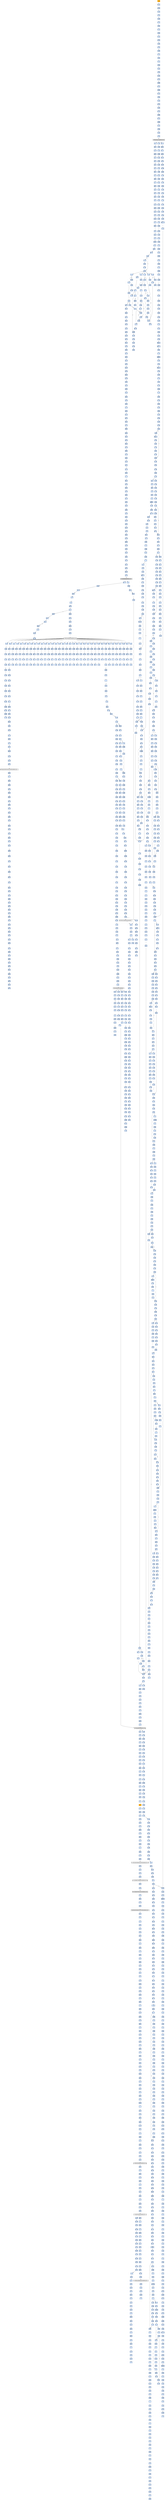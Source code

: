 strict digraph G {
	graph [bgcolor=transparent,
		name=G
	];
	node [color=lightsteelblue,
		fillcolor=lightsteelblue,
		shape=rectangle,
		style=filled
	];
	a0x00409de6movl_0x47e354UINT32_eax	[color=lightgrey,
		fillcolor=orange,
		label=movl];
	a0x00409debpushl_eax	[label=pushl];
	a0x00409de6movl_0x47e354UINT32_eax -> a0x00409debpushl_eax	[color="#000000"];
	a0x00409decpushl_fs_0	[label=pushl];
	a0x00409debpushl_eax -> a0x00409decpushl_fs_0	[color="#000000"];
	a0x00409df3movl_esp_fs_0	[label=movl];
	a0x00409decpushl_fs_0 -> a0x00409df3movl_esp_fs_0	[color="#000000"];
	a0x00409dfaxorl_eax_eax	[label=xorl];
	a0x00409df3movl_esp_fs_0 -> a0x00409dfaxorl_eax_eax	[color="#000000"];
	a0x00409dfcmovl_ecx_eax_	[label=movl];
	a0x00409dfaxorl_eax_eax -> a0x00409dfcmovl_ecx_eax_	[color="#000000"];
	a0x0047e354movl_0xf047d0d9UINT32_eax	[label=movl];
	a0x00409dfcmovl_ecx_eax_ -> a0x0047e354movl_0xf047d0d9UINT32_eax	[color="#000000"];
	a0x0047e359leal_0x1000129eeax__ecx	[label=leal];
	a0x0047e354movl_0xf047d0d9UINT32_eax -> a0x0047e359leal_0x1000129eeax__ecx	[color="#000000"];
	a0x0047e35fmovl_eax_0x1ecx_	[label=movl];
	a0x0047e359leal_0x1000129eeax__ecx -> a0x0047e35fmovl_eax_0x1ecx_	[color="#000000"];
	a0x0047e362movl_0x4esp__edx	[label=movl];
	a0x0047e35fmovl_eax_0x1ecx_ -> a0x0047e362movl_0x4esp__edx	[color="#000000"];
	a0x0047e366movl_0xcedx__edx	[label=movl];
	a0x0047e362movl_0x4esp__edx -> a0x0047e366movl_0xcedx__edx	[color="#000000"];
	a0x0047e369movb_0xffffffe9UINT8_edx_	[label=movb];
	a0x0047e366movl_0xcedx__edx -> a0x0047e369movb_0xffffffe9UINT8_edx_	[color="#000000"];
	a0x0047e36caddl_0x5UINT8_edx	[label=addl];
	a0x0047e369movb_0xffffffe9UINT8_edx_ -> a0x0047e36caddl_0x5UINT8_edx	[color="#000000"];
	a0x0047e36fsubl_edx_ecx	[label=subl];
	a0x0047e36caddl_0x5UINT8_edx -> a0x0047e36fsubl_edx_ecx	[color="#000000"];
	a0x0047e371movl_ecx__4edx_	[label=movl];
	a0x0047e36fsubl_edx_ecx -> a0x0047e371movl_ecx__4edx_	[color="#000000"];
	a0x0047e374xorl_eax_eax	[label=xorl];
	a0x0047e371movl_ecx__4edx_ -> a0x0047e374xorl_eax_eax	[color="#000000"];
	a0x0047e376ret	[label=ret];
	a0x0047e374xorl_eax_eax -> a0x0047e376ret	[color="#000000"];
	a0x00409dfcjmp_0x0047e377	[label=jmp];
	a0x0047e376ret -> a0x00409dfcjmp_0x0047e377	[color="#000000"];
	a0x0047e377movl_0xf047d0d9UINT32_eax	[label=movl];
	a0x00409dfcjmp_0x0047e377 -> a0x0047e377movl_0xf047d0d9UINT32_eax	[color="#000000"];
	a0x0047e37cpopl_fs_0	[label=popl];
	a0x0047e377movl_0xf047d0d9UINT32_eax -> a0x0047e37cpopl_fs_0	[color="#000000"];
	a0x0047e383addl_0x4UINT8_esp	[label=addl];
	a0x0047e37cpopl_fs_0 -> a0x0047e383addl_0x4UINT8_esp	[color="#000000"];
	a0x0047e386pushl_ebp	[label=pushl];
	a0x0047e383addl_0x4UINT8_esp -> a0x0047e386pushl_ebp	[color="#000000"];
	a0x0047e387pushl_ebx	[label=pushl];
	a0x0047e386pushl_ebp -> a0x0047e387pushl_ebx	[color="#000000"];
	a0x0047e388pushl_ecx	[label=pushl];
	a0x0047e387pushl_ebx -> a0x0047e388pushl_ecx	[color="#000000"];
	a0x0047e389pushl_edi	[label=pushl];
	a0x0047e388pushl_ecx -> a0x0047e389pushl_edi	[color="#000000"];
	a0x0047e38apushl_esi	[label=pushl];
	a0x0047e389pushl_edi -> a0x0047e38apushl_esi	[color="#000000"];
	a0x0047e38bpushl_edx	[label=pushl];
	a0x0047e38apushl_esi -> a0x0047e38bpushl_edx	[color="#000000"];
	a0x0047e38cleal_0x10001257eax__ebx	[label=leal];
	a0x0047e38bpushl_edx -> a0x0047e38cleal_0x10001257eax__ebx	[color="#000000"];
	a0x0047e392movl_0x18ebx__edx	[label=movl];
	a0x0047e38cleal_0x10001257eax__ebx -> a0x0047e392movl_0x18ebx__edx	[color="#000000"];
	a0x0047e395pushl_edx	[label=pushl];
	a0x0047e392movl_0x18ebx__edx -> a0x0047e395pushl_edx	[color="#000000"];
	a0x0047e396movl_eax_ebp	[label=movl];
	a0x0047e395pushl_edx -> a0x0047e396movl_eax_ebp	[color="#000000"];
	a0x0047e398pushl_0x40UINT8	[label=pushl];
	a0x0047e396movl_eax_ebp -> a0x0047e398pushl_0x40UINT8	[color="#000000"];
	a0x0047e39apushl_0x1000UINT32	[label=pushl];
	a0x0047e398pushl_0x40UINT8 -> a0x0047e39apushl_0x1000UINT32	[color="#000000"];
	a0x0047e39fpushl_0x4ebx_	[label=pushl];
	a0x0047e39apushl_0x1000UINT32 -> a0x0047e39fpushl_0x4ebx_	[color="#000000"];
	a0x0047e3a2pushl_0x0UINT8	[label=pushl];
	a0x0047e39fpushl_0x4ebx_ -> a0x0047e3a2pushl_0x0UINT8	[color="#000000"];
	a0x0047e3a4movl_0x10ebx__ecx	[label=movl];
	a0x0047e3a2pushl_0x0UINT8 -> a0x0047e3a4movl_0x10ebx__ecx	[color="#000000"];
	a0x0047e3a7addl_edx_ecx	[label=addl];
	a0x0047e3a4movl_0x10ebx__ecx -> a0x0047e3a7addl_edx_ecx	[color="#000000"];
	a0x0047e3a9movl_ecx__eax	[label=movl];
	a0x0047e3a7addl_edx_ecx -> a0x0047e3a9movl_ecx__eax	[color="#000000"];
	a0x0047e3abcall_eax	[label=call];
	a0x0047e3a9movl_ecx__eax -> a0x0047e3abcall_eax	[color="#000000"];
	VIRTUALALLOC_KERNEL32_DLL	[color=lightgrey,
		fillcolor=lightgrey,
		label="VIRTUALALLOC-KERNEL32-DLL"];
	a0x0047e3abcall_eax -> VIRTUALALLOC_KERNEL32_DLL	[color="#000000"];
	a0x0047e3adpopl_edx	[label=popl];
	VIRTUALALLOC_KERNEL32_DLL -> a0x0047e3adpopl_edx	[color="#000000"];
	a0x039b0a8cmovl_eax_0x10001f27ebp_	[label=movl];
	VIRTUALALLOC_KERNEL32_DLL -> a0x039b0a8cmovl_eax_0x10001f27ebp_	[color="#000000"];
	a0x039b08c2movl_edi__esi	[label=movl];
	VIRTUALALLOC_KERNEL32_DLL -> a0x039b08c2movl_edi__esi	[color="#000000"];
	a0x0047e3aemovl_eax_edi	[label=movl];
	a0x0047e3adpopl_edx -> a0x0047e3aemovl_eax_edi	[color="#000000"];
	a0x0047e3b0pushl_eax	[label=pushl];
	a0x0047e3aemovl_eax_edi -> a0x0047e3b0pushl_eax	[color="#000000"];
	a0x0047e3b1pushl_edx	[label=pushl];
	a0x0047e3b0pushl_eax -> a0x0047e3b1pushl_edx	[color="#000000"];
	a0x0047e3b2movl_ebx__esi	[label=movl];
	a0x0047e3b1pushl_edx -> a0x0047e3b2movl_ebx__esi	[color="#000000"];
	a0x0047e3b4movl_0x20ebx__eax	[label=movl];
	a0x0047e3b2movl_ebx__esi -> a0x0047e3b4movl_0x20ebx__eax	[color="#000000"];
	a0x0047e3b7addl_edx_eax	[label=addl];
	a0x0047e3b4movl_0x20ebx__eax -> a0x0047e3b7addl_edx_eax	[color="#000000"];
	a0x0047e3b9movl_eax__ecx	[label=movl];
	a0x0047e3b7addl_edx_eax -> a0x0047e3b9movl_eax__ecx	[color="#000000"];
	a0x0047e3bbmovl_ecx_0x20ebx_	[label=movl];
	a0x0047e3b9movl_eax__ecx -> a0x0047e3bbmovl_ecx_0x20ebx_	[color="#000000"];
	a0x0047e3bemovl_0x1cebx__eax	[label=movl];
	a0x0047e3bbmovl_ecx_0x20ebx_ -> a0x0047e3bemovl_0x1cebx__eax	[color="#000000"];
	a0x0047e3c1addl_edx_eax	[label=addl];
	a0x0047e3bemovl_0x1cebx__eax -> a0x0047e3c1addl_edx_eax	[color="#000000"];
	a0x0047e3c3movl_eax__ecx	[label=movl];
	a0x0047e3c1addl_edx_eax -> a0x0047e3c3movl_eax__ecx	[color="#000000"];
	a0x0047e3c5movl_ecx_0x1cebx_	[label=movl];
	a0x0047e3c3movl_eax__ecx -> a0x0047e3c5movl_ecx_0x1cebx_	[color="#000000"];
	a0x0047e3c8addl_edx_esi	[label=addl];
	a0x0047e3c5movl_ecx_0x1cebx_ -> a0x0047e3c8addl_edx_esi	[color="#000000"];
	a0x0047e3camovl_0xcebx__ecx	[label=movl];
	a0x0047e3c8addl_edx_esi -> a0x0047e3camovl_0xcebx__ecx	[color="#000000"];
	a0x0047e3cdaddl_edx_ecx	[label=addl];
	a0x0047e3camovl_0xcebx__ecx -> a0x0047e3cdaddl_edx_ecx	[color="#000000"];
	a0x0047e3cfleal_0x1cebx__eax	[label=leal];
	a0x0047e3cdaddl_edx_ecx -> a0x0047e3cfleal_0x1cebx__eax	[color="#000000"];
	a0x0047e3d2pushl_eax	[label=pushl];
	a0x0047e3cfleal_0x1cebx__eax -> a0x0047e3d2pushl_eax	[color="#000000"];
	a0x0047e3d3pushl_edi	[label=pushl];
	a0x0047e3d2pushl_eax -> a0x0047e3d3pushl_edi	[color="#000000"];
	a0x0047e3d4pushl_esi	[label=pushl];
	a0x0047e3d3pushl_edi -> a0x0047e3d4pushl_esi	[color="#000000"];
	a0x0047e3d5call_ecx	[label=call];
	a0x0047e3d4pushl_esi -> a0x0047e3d5call_ecx	[color="#000000"];
	a0x0047e283pusha_	[label=pusha];
	a0x0047e3d5call_ecx -> a0x0047e283pusha_	[color="#000000"];
	a0x0047e284movl_0x24esp__esi	[label=movl];
	a0x0047e283pusha_ -> a0x0047e284movl_0x24esp__esi	[color="#000000"];
	a0x0047e288movl_0x28esp__edi	[label=movl];
	a0x0047e284movl_0x24esp__esi -> a0x0047e288movl_0x28esp__edi	[color="#000000"];
	a0x0047e28ccld_	[label=cld];
	a0x0047e288movl_0x28esp__edi -> a0x0047e28ccld_	[color="#000000"];
	a0x0047e28dmovb_0xffffff80UINT8_dl	[label=movb];
	a0x0047e28ccld_ -> a0x0047e28dmovb_0xffffff80UINT8_dl	[color="#000000"];
	a0x0047e28fxorl_ebx_ebx	[label=xorl];
	a0x0047e28dmovb_0xffffff80UINT8_dl -> a0x0047e28fxorl_ebx_ebx	[color="#000000"];
	a0x0047e291movsb_ds_esi__es_edi_	[label=movsb];
	a0x0047e28fxorl_ebx_ebx -> a0x0047e291movsb_ds_esi__es_edi_	[color="#000000"];
	a0x0047e292movb_0x2UINT8_bl	[label=movb];
	a0x0047e291movsb_ds_esi__es_edi_ -> a0x0047e292movb_0x2UINT8_bl	[color="#000000"];
	a0x0047e294call_0x0047e306	[label=call];
	a0x0047e292movb_0x2UINT8_bl -> a0x0047e294call_0x0047e306	[color="#000000"];
	a0x0047e306addb_dl_dl	[label=addb];
	a0x0047e294call_0x0047e306 -> a0x0047e306addb_dl_dl	[color="#000000"];
	a0x0047e308jne_0x0047e30f	[label=jne];
	a0x0047e306addb_dl_dl -> a0x0047e308jne_0x0047e30f	[color="#000000"];
	a0x0047e30amovb_esi__dl	[label=movb];
	a0x0047e308jne_0x0047e30f -> a0x0047e30amovb_esi__dl	[color="#000000",
		label=F];
	a0x0047e30fret	[label=ret];
	a0x0047e308jne_0x0047e30f -> a0x0047e30fret	[color="#000000",
		label=T];
	a0x0047e30cincl_esi	[label=incl];
	a0x0047e30amovb_esi__dl -> a0x0047e30cincl_esi	[color="#000000"];
	a0x0047e30dadcb_dl_dl	[label=adcb];
	a0x0047e30cincl_esi -> a0x0047e30dadcb_dl_dl	[color="#000000"];
	a0x0047e30dadcb_dl_dl -> a0x0047e30fret	[color="#000000"];
	a0x0047e299jae_0x0047e291	[label=jae];
	a0x0047e30fret -> a0x0047e299jae_0x0047e291	[color="#000000"];
	a0x0047e2a2jae_0x0047e2c0	[label=jae];
	a0x0047e30fret -> a0x0047e2a2jae_0x0047e2c0	[color="#000000"];
	a0x0047e2abjae_0x0047e2d0	[label=jae];
	a0x0047e30fret -> a0x0047e2abjae_0x0047e2d0	[color="#000000"];
	a0x0047e2b7adcb_al_al	[label=adcb];
	a0x0047e30fret -> a0x0047e2b7adcb_al_al	[color="#000000"];
	a0x0047e318adcl_ecx_ecx	[label=adcl];
	a0x0047e30fret -> a0x0047e318adcl_ecx_ecx	[color="#000000"];
	a0x0047e31fjb_0x0047e313	[label=jb];
	a0x0047e30fret -> a0x0047e31fjb_0x0047e313	[color="#000000"];
	a0x0047e29bxorl_ecx_ecx	[label=xorl];
	a0x0047e299jae_0x0047e291 -> a0x0047e29bxorl_ecx_ecx	[color="#000000",
		label=F];
	a0x0047e29dcall_0x0047e306	[label=call];
	a0x0047e29bxorl_ecx_ecx -> a0x0047e29dcall_0x0047e306	[color="#000000"];
	a0x0047e2a4xorl_eax_eax	[label=xorl];
	a0x0047e2a2jae_0x0047e2c0 -> a0x0047e2a4xorl_eax_eax	[color="#000000",
		label=F];
	a0x0047e2c0call_0x0047e312	[label=call];
	a0x0047e2a2jae_0x0047e2c0 -> a0x0047e2c0call_0x0047e312	[color="#000000",
		label=T];
	a0x0047e2a6call_0x0047e306	[label=call];
	a0x0047e2a4xorl_eax_eax -> a0x0047e2a6call_0x0047e306	[color="#000000"];
	a0x0047e2admovb_0x2UINT8_bl	[label=movb];
	a0x0047e2abjae_0x0047e2d0 -> a0x0047e2admovb_0x2UINT8_bl	[color="#000000",
		label=F];
	a0x0047e2d0lodsb_ds_esi__al	[label=lodsb];
	a0x0047e2abjae_0x0047e2d0 -> a0x0047e2d0lodsb_ds_esi__al	[color="#000000",
		label=T];
	a0x0047e2afincl_ecx	[label=incl];
	a0x0047e2admovb_0x2UINT8_bl -> a0x0047e2afincl_ecx	[color="#000000"];
	a0x0047e2b0movb_0x10UINT8_al	[label=movb];
	a0x0047e2afincl_ecx -> a0x0047e2b0movb_0x10UINT8_al	[color="#000000"];
	a0x0047e2b2call_0x0047e306	[label=call];
	a0x0047e2b0movb_0x10UINT8_al -> a0x0047e2b2call_0x0047e306	[color="#000000"];
	a0x0047e2b9jae_0x0047e2b2	[label=jae];
	a0x0047e2b7adcb_al_al -> a0x0047e2b9jae_0x0047e2b2	[color="#000000"];
	a0x0047e2b9jae_0x0047e2b2 -> a0x0047e2b2call_0x0047e306	[color="#000000",
		label=T];
	a0x0047e2bbjne_0x0047e2fc	[label=jne];
	a0x0047e2b9jae_0x0047e2b2 -> a0x0047e2bbjne_0x0047e2fc	[color="#000000",
		label=F];
	a0x0047e2bdstosb_al_es_edi_	[label=stosb];
	a0x0047e2bbjne_0x0047e2fc -> a0x0047e2bdstosb_al_es_edi_	[color="#000000",
		label=F];
	a0x0047e2fcpushl_esi	[label=pushl];
	a0x0047e2bbjne_0x0047e2fc -> a0x0047e2fcpushl_esi	[color="#000000",
		label=T];
	a0x0047e2bejmp_0x0047e294	[label=jmp];
	a0x0047e2bdstosb_al_es_edi_ -> a0x0047e2bejmp_0x0047e294	[color="#000000"];
	a0x0047e312incl_ecx	[label=incl];
	a0x0047e2c0call_0x0047e312 -> a0x0047e312incl_ecx	[color="#000000"];
	a0x0047e313call_0x0047e306	[label=call];
	a0x0047e312incl_ecx -> a0x0047e313call_0x0047e306	[color="#000000"];
	a0x0047e31acall_0x0047e306	[label=call];
	a0x0047e318adcl_ecx_ecx -> a0x0047e31acall_0x0047e306	[color="#000000"];
	a0x0047e31fjb_0x0047e313 -> a0x0047e313call_0x0047e306	[color="#000000",
		label=T];
	a0x0047e321ret	[label=ret];
	a0x0047e31fjb_0x0047e313 -> a0x0047e321ret	[color="#000000",
		label=F];
	a0x0047e2c5subl_ebx_ecx	[label=subl];
	a0x0047e321ret -> a0x0047e2c5subl_ebx_ecx	[color="#000000"];
	a0x0047e2e4cmpl_0x7d00UINT32_eax	[label=cmpl];
	a0x0047e321ret -> a0x0047e2e4cmpl_0x7d00UINT32_eax	[color="#000000"];
	a0x0047e2cejmp_0x0047e2f8	[label=jmp];
	a0x0047e321ret -> a0x0047e2cejmp_0x0047e2f8	[color="#000000"];
	a0x0047e2c7jne_0x0047e2d9	[label=jne];
	a0x0047e2c5subl_ebx_ecx -> a0x0047e2c7jne_0x0047e2d9	[color="#000000"];
	a0x0047e2d9xchgl_eax_ecx	[label=xchgl];
	a0x0047e2c7jne_0x0047e2d9 -> a0x0047e2d9xchgl_eax_ecx	[color="#000000",
		label=T];
	a0x0047e2c9call_0x0047e310	[label=call];
	a0x0047e2c7jne_0x0047e2d9 -> a0x0047e2c9call_0x0047e310	[color="#000000",
		label=F];
	a0x0047e2dadecl_eax	[label=decl];
	a0x0047e2d9xchgl_eax_ecx -> a0x0047e2dadecl_eax	[color="#000000"];
	a0x0047e2dbshll_0x8UINT8_eax	[label=shll];
	a0x0047e2dadecl_eax -> a0x0047e2dbshll_0x8UINT8_eax	[color="#000000"];
	a0x0047e2delodsb_ds_esi__al	[label=lodsb];
	a0x0047e2dbshll_0x8UINT8_eax -> a0x0047e2delodsb_ds_esi__al	[color="#000000"];
	a0x0047e2dfcall_0x0047e310	[label=call];
	a0x0047e2delodsb_ds_esi__al -> a0x0047e2dfcall_0x0047e310	[color="#000000"];
	a0x0047e310xorl_ecx_ecx	[label=xorl];
	a0x0047e2dfcall_0x0047e310 -> a0x0047e310xorl_ecx_ecx	[color="#000000"];
	a0x0047e310xorl_ecx_ecx -> a0x0047e312incl_ecx	[color="#000000"];
	a0x0047e2e9jae_0x0047e2f5	[label=jae];
	a0x0047e2e4cmpl_0x7d00UINT32_eax -> a0x0047e2e9jae_0x0047e2f5	[color="#000000"];
	a0x0047e2ebcmpb_0x5UINT8_ah	[label=cmpb];
	a0x0047e2e9jae_0x0047e2f5 -> a0x0047e2ebcmpb_0x5UINT8_ah	[color="#000000",
		label=F];
	a0x0047e2eejae_0x0047e2f6	[label=jae];
	a0x0047e2ebcmpb_0x5UINT8_ah -> a0x0047e2eejae_0x0047e2f6	[color="#000000"];
	a0x0047e2f0cmpl_0x7fUINT8_eax	[label=cmpl];
	a0x0047e2eejae_0x0047e2f6 -> a0x0047e2f0cmpl_0x7fUINT8_eax	[color="#000000",
		label=F];
	a0x0047e2f6incl_ecx	[label=incl];
	a0x0047e2eejae_0x0047e2f6 -> a0x0047e2f6incl_ecx	[color="#000000",
		label=T];
	a0x0047e2f3ja_0x0047e2f7	[label=ja];
	a0x0047e2f0cmpl_0x7fUINT8_eax -> a0x0047e2f3ja_0x0047e2f7	[color="#000000"];
	a0x0047e2f5incl_ecx	[label=incl];
	a0x0047e2f3ja_0x0047e2f7 -> a0x0047e2f5incl_ecx	[color="#000000",
		label=F];
	a0x0047e2f7xchgl_eax_ebp	[label=xchgl];
	a0x0047e2f3ja_0x0047e2f7 -> a0x0047e2f7xchgl_eax_ebp	[color="#000000",
		label=T];
	a0x0047e2f5incl_ecx -> a0x0047e2f6incl_ecx	[color="#000000"];
	a0x0047e2f6incl_ecx -> a0x0047e2f7xchgl_eax_ebp	[color="#000000"];
	a0x0047e2f8movl_ebp_eax	[label=movl];
	a0x0047e2f7xchgl_eax_ebp -> a0x0047e2f8movl_ebp_eax	[color="#000000"];
	a0x0047e2famovb_0x1UINT8_bl	[label=movb];
	a0x0047e2f8movl_ebp_eax -> a0x0047e2famovb_0x1UINT8_bl	[color="#000000"];
	a0x0047e2famovb_0x1UINT8_bl -> a0x0047e2fcpushl_esi	[color="#000000"];
	a0x0047e2fdmovl_edi_esi	[label=movl];
	a0x0047e2fcpushl_esi -> a0x0047e2fdmovl_edi_esi	[color="#000000"];
	a0x0047e2ffsubl_eax_esi	[label=subl];
	a0x0047e2fdmovl_edi_esi -> a0x0047e2ffsubl_eax_esi	[color="#000000"];
	a0x0047e301repz_movsb_ds_esi__es_edi_	[label=repz];
	a0x0047e2ffsubl_eax_esi -> a0x0047e301repz_movsb_ds_esi__es_edi_	[color="#000000"];
	a0x0047e303popl_esi	[label=popl];
	a0x0047e301repz_movsb_ds_esi__es_edi_ -> a0x0047e303popl_esi	[color="#000000"];
	a0x0047e304jmp_0x0047e294	[label=jmp];
	a0x0047e303popl_esi -> a0x0047e304jmp_0x0047e294	[color="#000000"];
	a0x0047e2d1shrl_eax	[label=shrl];
	a0x0047e2d0lodsb_ds_esi__al -> a0x0047e2d1shrl_eax	[color="#000000"];
	a0x0047e2d3je_0x0047e322	[label=je];
	a0x0047e2d1shrl_eax -> a0x0047e2d3je_0x0047e322	[color="#000000"];
	a0x0047e2d5adcl_ecx_ecx	[label=adcl];
	a0x0047e2d3je_0x0047e322 -> a0x0047e2d5adcl_ecx_ecx	[color="#000000",
		label=F];
	a0x0047e322subl_0x28esp__edi	[label=subl];
	a0x0047e2d3je_0x0047e322 -> a0x0047e322subl_0x28esp__edi	[color="#000000",
		label=T];
	a0x0047e2d7jmp_0x0047e2f5	[label=jmp];
	a0x0047e2d5adcl_ecx_ecx -> a0x0047e2d7jmp_0x0047e2f5	[color="#000000"];
	a0x0047e2d7jmp_0x0047e2f5 -> a0x0047e2f5incl_ecx	[color="#000000"];
	a0x0047e2c9call_0x0047e310 -> a0x0047e310xorl_ecx_ecx	[color="#000000"];
	a0x0047e2cejmp_0x0047e2f8 -> a0x0047e2f8movl_ebp_eax	[color="#000000"];
	a0x0047e326movl_edi_0x1cesp_	[label=movl];
	a0x0047e322subl_0x28esp__edi -> a0x0047e326movl_edi_0x1cesp_	[color="#000000"];
	a0x0047e32apopa_	[label=popa];
	a0x0047e326movl_edi_0x1cesp_ -> a0x0047e32apopa_	[color="#000000"];
	a0x0047e32bret_0xcUINT16	[label=ret];
	a0x0047e32apopa_ -> a0x0047e32bret_0xcUINT16	[color="#000000"];
	a0x0047e3d7popl_edx	[label=popl];
	a0x0047e32bret_0xcUINT16 -> a0x0047e3d7popl_edx	[color="#000000"];
	a0x0047e3d8popl_eax	[label=popl];
	a0x0047e3d7popl_edx -> a0x0047e3d8popl_eax	[color="#000000"];
	a0x0047e3d9addl_0x8ebx__eax	[label=addl];
	a0x0047e3d8popl_eax -> a0x0047e3d9addl_0x8ebx__eax	[color="#000000"];
	a0x0047e3dcmovl_eax_edi	[label=movl];
	a0x0047e3d9addl_0x8ebx__eax -> a0x0047e3dcmovl_eax_edi	[color="#000000"];
	a0x0047e3depushl_edx	[label=pushl];
	a0x0047e3dcmovl_eax_edi -> a0x0047e3depushl_edx	[color="#000000"];
	a0x0047e3dfmovl_eax_esi	[label=movl];
	a0x0047e3depushl_edx -> a0x0047e3dfmovl_eax_esi	[color="#000000"];
	a0x0047e3e1movl__4esi__eax	[label=movl];
	a0x0047e3dfmovl_eax_esi -> a0x0047e3e1movl__4esi__eax	[color="#000000"];
	a0x0047e3e4addl_0x4UINT8_eax	[label=addl];
	a0x0047e3e1movl__4esi__eax -> a0x0047e3e4addl_0x4UINT8_eax	[color="#000000"];
	a0x0047e3e7subl_eax_esi	[label=subl];
	a0x0047e3e4addl_0x4UINT8_eax -> a0x0047e3e7subl_eax_esi	[color="#000000"];
	a0x0047e3e9movl_edx_0x8esi_	[label=movl];
	a0x0047e3e7subl_eax_esi -> a0x0047e3e9movl_edx_0x8esi_	[color="#000000"];
	a0x0047e3ecmovl_0xcebx__ecx	[label=movl];
	a0x0047e3e9movl_edx_0x8esi_ -> a0x0047e3ecmovl_0xcebx__ecx	[color="#000000"];
	a0x0047e3efmovl_ecx_0x14esi_	[label=movl];
	a0x0047e3ecmovl_0xcebx__ecx -> a0x0047e3efmovl_ecx_0x14esi_	[color="#000000"];
	a0x0047e3f2call_edi	[label=call];
	a0x0047e3efmovl_ecx_0x14esi_ -> a0x0047e3f2call_edi	[color="#000000"];
	a0x039b09fcpushl_ebx	[label=pushl];
	a0x0047e3f2call_edi -> a0x039b09fcpushl_ebx	[color="#000000"];
	a0x039b09fdpushl_edi	[label=pushl];
	a0x039b09fcpushl_ebx -> a0x039b09fdpushl_edi	[color="#000000"];
	a0x039b09fepushl_esi	[label=pushl];
	a0x039b09fdpushl_edi -> a0x039b09fepushl_esi	[color="#000000"];
	a0x039b09ffpushl_ebp	[label=pushl];
	a0x039b09fepushl_esi -> a0x039b09ffpushl_ebp	[color="#000000"];
	a0x039b0a00call_0x39b0a05	[label=call];
	a0x039b09ffpushl_ebp -> a0x039b0a00call_0x39b0a05	[color="#000000"];
	a0x039b0a05popl_ebp	[label=popl];
	a0x039b0a00call_0x39b0a05 -> a0x039b0a05popl_ebp	[color="#000000"];
	a0x039b0a06subl_0x1000134cUINT32_ebp	[label=subl];
	a0x039b0a05popl_ebp -> a0x039b0a06subl_0x1000134cUINT32_ebp	[color="#000000"];
	a0x039b0a0cleal_0x10001343ebp__esi	[label=leal];
	a0x039b0a06subl_0x1000134cUINT32_ebp -> a0x039b0a0cleal_0x10001343ebp__esi	[color="#000000"];
	a0x039b0a12movl__4esi__eax	[label=movl];
	a0x039b0a0cleal_0x10001343ebp__esi -> a0x039b0a12movl__4esi__eax	[color="#000000"];
	a0x039b0a15addl_0x4UINT8_eax	[label=addl];
	a0x039b0a12movl__4esi__eax -> a0x039b0a15addl_0x4UINT8_eax	[color="#000000"];
	a0x039b0a18subl_eax_esi	[label=subl];
	a0x039b0a15addl_0x4UINT8_eax -> a0x039b0a18subl_eax_esi	[color="#000000"];
	a0x039b0a1acld_	[label=cld];
	a0x039b0a18subl_eax_esi -> a0x039b0a1acld_	[color="#000000"];
	a0x039b0a1bmovl_esi_ebx	[label=movl];
	a0x039b0a1acld_ -> a0x039b0a1bmovl_esi_ebx	[color="#000000"];
	a0x039b0a1dmovl_0x8esi__edx	[label=movl];
	a0x039b0a1bmovl_esi_ebx -> a0x039b0a1dmovl_0x8esi__edx	[color="#000000"];
	a0x039b0a20movl_0x1cesi__esi	[label=movl];
	a0x039b0a1dmovl_0x8esi__edx -> a0x039b0a20movl_0x1cesi__esi	[color="#000000"];
	a0x039b0a23addl_edx_esi	[label=addl];
	a0x039b0a20movl_0x1cesi__esi -> a0x039b0a23addl_edx_esi	[color="#000000"];
	a0x039b0a25leal_0x10001f2febp__edi	[label=leal];
	a0x039b0a23addl_edx_esi -> a0x039b0a25leal_0x10001f2febp__edi	[color="#000000"];
	a0x039b0a2blodsl_ds_esi__eax	[label=lodsl];
	a0x039b0a25leal_0x10001f2febp__edi -> a0x039b0a2blodsl_ds_esi__eax	[color="#000000"];
	a0x039b0a2cstosl_eax_es_edi_	[label=stosl];
	a0x039b0a2blodsl_ds_esi__eax -> a0x039b0a2cstosl_eax_es_edi_	[color="#000000"];
	a0x039b0a2dlodsl_ds_esi__eax	[label=lodsl];
	a0x039b0a2cstosl_eax_es_edi_ -> a0x039b0a2dlodsl_ds_esi__eax	[color="#000000"];
	a0x039b0a2estosl_eax_es_edi_	[label=stosl];
	a0x039b0a2dlodsl_ds_esi__eax -> a0x039b0a2estosl_eax_es_edi_	[color="#000000"];
	a0x039b0a2flodsl_ds_esi__eax	[label=lodsl];
	a0x039b0a2estosl_eax_es_edi_ -> a0x039b0a2flodsl_ds_esi__eax	[color="#000000"];
	a0x039b0a30stosl_eax_es_edi_	[label=stosl];
	a0x039b0a2flodsl_ds_esi__eax -> a0x039b0a30stosl_eax_es_edi_	[color="#000000"];
	a0x039b0a31lodsl_ds_esi__eax	[label=lodsl];
	a0x039b0a30stosl_eax_es_edi_ -> a0x039b0a31lodsl_ds_esi__eax	[color="#000000"];
	a0x039b0a32stosl_eax_es_edi_	[label=stosl];
	a0x039b0a31lodsl_ds_esi__eax -> a0x039b0a32stosl_eax_es_edi_	[color="#000000"];
	a0x039b0a33nop_	[label=nop];
	a0x039b0a32stosl_eax_es_edi_ -> a0x039b0a33nop_	[color="#000000"];
	a0x039b0a34cmpl_0x1UINT8_0x48ebx_	[label=cmpl];
	a0x039b0a33nop_ -> a0x039b0a34cmpl_0x1UINT8_0x48ebx_	[color="#000000"];
	a0x039b0a38je_0x39b0a4f	[label=je];
	a0x039b0a34cmpl_0x1UINT8_0x48ebx_ -> a0x039b0a38je_0x39b0a4f	[color="#000000"];
	a0x039b0a3amovl_0x44ebx__esi	[label=movl];
	a0x039b0a38je_0x39b0a4f -> a0x039b0a3amovl_0x44ebx__esi	[color="#000000",
		label=F];
	a0x039b0a3dtestl_esi_esi	[label=testl];
	a0x039b0a3amovl_0x44ebx__esi -> a0x039b0a3dtestl_esi_esi	[color="#000000"];
	a0x039b0a3fje_0x39b0a4f	[label=je];
	a0x039b0a3dtestl_esi_esi -> a0x039b0a3fje_0x39b0a4f	[color="#000000"];
	a0x039b0a41movl_0x23UINT32_ecx	[label=movl];
	a0x039b0a3fje_0x39b0a4f -> a0x039b0a41movl_0x23UINT32_ecx	[color="#000000",
		label=F];
	a0x039b0a46addl_edx_esi	[label=addl];
	a0x039b0a41movl_0x23UINT32_ecx -> a0x039b0a46addl_edx_esi	[color="#000000"];
	a0x039b0a48movl_0x40ebx__edi	[label=movl];
	a0x039b0a46addl_edx_esi -> a0x039b0a48movl_0x40ebx__edi	[color="#000000"];
	a0x039b0a4baddl_edx_edi	[label=addl];
	a0x039b0a48movl_0x40ebx__edi -> a0x039b0a4baddl_edx_edi	[color="#000000"];
	a0x039b0a4drepz_movsb_ds_esi__es_edi_	[label=repz];
	a0x039b0a4baddl_edx_edi -> a0x039b0a4drepz_movsb_ds_esi__es_edi_	[color="#000000"];
	a0x039b0a4fmovl_ebx_esi	[label=movl];
	a0x039b0a4drepz_movsb_ds_esi__es_edi_ -> a0x039b0a4fmovl_ebx_esi	[color="#000000"];
	a0x039b0a51leal_0x10001f1bebp__edi	[label=leal];
	a0x039b0a4fmovl_ebx_esi -> a0x039b0a51leal_0x10001f1bebp__edi	[color="#000000"];
	a0x039b0a57addl_ebp_edi_	[label=addl];
	a0x039b0a51leal_0x10001f1bebp__edi -> a0x039b0a57addl_ebp_edi_	[color="#000000"];
	a0x039b0a59addl_ebp_0x4edi_	[label=addl];
	a0x039b0a57addl_ebp_edi_ -> a0x039b0a59addl_ebp_0x4edi_	[color="#000000"];
	a0x039b0a5caddl_ebp_0x8edi_	[label=addl];
	a0x039b0a59addl_ebp_0x4edi_ -> a0x039b0a5caddl_ebp_0x8edi_	[color="#000000"];
	a0x039b0a5fleal_0x10001effebp__ecx	[label=leal];
	a0x039b0a5caddl_ebp_0x8edi_ -> a0x039b0a5fleal_0x10001effebp__ecx	[color="#000000"];
	a0x039b0a65pushl_ecx	[label=pushl];
	a0x039b0a5fleal_0x10001effebp__ecx -> a0x039b0a65pushl_ecx	[color="#000000"];
	a0x039b0a66call_0x39b0bb1	[label=call];
	a0x039b0a65pushl_ecx -> a0x039b0a66call_0x39b0bb1	[color="#000000"];
	a0x039b0bb1pushl_ebp	[label=pushl];
	a0x039b0a66call_0x39b0bb1 -> a0x039b0bb1pushl_ebp	[color="#000000"];
	a0x039b0bb2movl_esp_ebp	[label=movl];
	a0x039b0bb1pushl_ebp -> a0x039b0bb2movl_esp_ebp	[color="#000000"];
	a0x039b0bb4addl_0xfffffffcUINT8_esp	[label=addl];
	a0x039b0bb2movl_esp_ebp -> a0x039b0bb4addl_0xfffffffcUINT8_esp	[color="#000000"];
	a0x039b0bb7pushl_ebx	[label=pushl];
	a0x039b0bb4addl_0xfffffffcUINT8_esp -> a0x039b0bb7pushl_ebx	[color="#000000"];
	a0x039b0bb8pushl_edi	[label=pushl];
	a0x039b0bb7pushl_ebx -> a0x039b0bb8pushl_edi	[color="#000000"];
	a0x039b0bb9pushl_esi	[label=pushl];
	a0x039b0bb8pushl_edi -> a0x039b0bb9pushl_esi	[color="#000000"];
	a0x039b0bbacall_0x39b0bbf	[label=call];
	a0x039b0bb9pushl_esi -> a0x039b0bbacall_0x39b0bbf	[color="#000000"];
	a0x039b0bbfpopl_ebx	[label=popl];
	a0x039b0bbacall_0x39b0bbf -> a0x039b0bbfpopl_ebx	[color="#000000"];
	a0x039b0bc0subl_0x10001506UINT32_ebx	[label=subl];
	a0x039b0bbfpopl_ebx -> a0x039b0bc0subl_0x10001506UINT32_ebx	[color="#000000"];
	a0x039b0bc6movl_0x8ebp__esi	[label=movl];
	a0x039b0bc0subl_0x10001506UINT32_ebx -> a0x039b0bc6movl_0x8ebp__esi	[color="#000000"];
	a0x039b0bc9movl_esi__ecx	[label=movl];
	a0x039b0bc6movl_0x8ebp__esi -> a0x039b0bc9movl_esi__ecx	[color="#000000"];
	a0x039b0bcbaddl_ebx_ecx	[label=addl];
	a0x039b0bc9movl_esi__ecx -> a0x039b0bcbaddl_ebx_ecx	[color="#000000"];
	a0x039b0bcdpushl_ecx	[label=pushl];
	a0x039b0bcbaddl_ebx_ecx -> a0x039b0bcdpushl_ecx	[color="#000000"];
	a0x039b0bcecall_0x10001f2febx_	[label=call];
	a0x039b0bcdpushl_ecx -> a0x039b0bcecall_0x10001f2febx_	[color="#000000"];
	LOADLIBRARYA_KERNEL32_DLL	[color=lightgrey,
		fillcolor=lightgrey,
		label="LOADLIBRARYA-KERNEL32-DLL"];
	a0x039b0bcecall_0x10001f2febx_ -> LOADLIBRARYA_KERNEL32_DLL	[color="#000000"];
	a0x039b0bd4movl_eax__4ebp_	[label=movl];
	LOADLIBRARYA_KERNEL32_DLL -> a0x039b0bd4movl_eax__4ebp_	[color="#000000"];
	a0x039b134epopl_esi	[label=popl];
	LOADLIBRARYA_KERNEL32_DLL -> a0x039b134epopl_esi	[color="#000000"];
	a0x039b0bd7movl_0x4esi__edx	[label=movl];
	a0x039b0bd4movl_eax__4ebp_ -> a0x039b0bd7movl_0x4esi__edx	[color="#000000"];
	a0x039b0bdamovl_0x8esi__edi	[label=movl];
	a0x039b0bd7movl_0x4esi__edx -> a0x039b0bdamovl_0x8esi__edi	[color="#000000"];
	a0x039b0bddaddl_ebx_edx	[label=addl];
	a0x039b0bdamovl_0x8esi__edi -> a0x039b0bddaddl_ebx_edx	[color="#000000"];
	a0x039b0bdfaddl_ebx_edi	[label=addl];
	a0x039b0bddaddl_ebx_edx -> a0x039b0bdfaddl_ebx_edi	[color="#000000"];
	a0x039b0be1xorl_eax_eax	[label=xorl];
	a0x039b0bdfaddl_ebx_edi -> a0x039b0be1xorl_eax_eax	[color="#000000"];
	a0x039b0be3addl_edx__eax	[label=addl];
	a0x039b0be1xorl_eax_eax -> a0x039b0be3addl_edx__eax	[color="#000000"];
	a0x039b0be5je_0x39b0bfd	[label=je];
	a0x039b0be3addl_edx__eax -> a0x039b0be5je_0x39b0bfd	[color="#000000"];
	a0x039b0be7pushl_edx	[label=pushl];
	a0x039b0be5je_0x39b0bfd -> a0x039b0be7pushl_edx	[color="#000000",
		label=F];
	a0x039b0bfdaddl_0xcUINT8_esi	[label=addl];
	a0x039b0be5je_0x39b0bfd -> a0x039b0bfdaddl_0xcUINT8_esi	[color="#000000",
		label=T];
	a0x039b0be8movl_edx__eax	[label=movl];
	a0x039b0be7pushl_edx -> a0x039b0be8movl_edx__eax	[color="#000000"];
	a0x039b0beaaddl_ebx_eax	[label=addl];
	a0x039b0be8movl_edx__eax -> a0x039b0beaaddl_ebx_eax	[color="#000000"];
	a0x039b0becpushl_eax	[label=pushl];
	a0x039b0beaaddl_ebx_eax -> a0x039b0becpushl_eax	[color="#000000"];
	a0x039b0bedpushl__4ebp_	[label=pushl];
	a0x039b0becpushl_eax -> a0x039b0bedpushl__4ebp_	[color="#000000"];
	a0x039b0bf0call_0x10001f33ebx_	[label=call];
	a0x039b0bedpushl__4ebp_ -> a0x039b0bf0call_0x10001f33ebx_	[color="#000000"];
	GETPROCADDRESS_KERNEL32_DLL	[color=lightgrey,
		fillcolor=lightgrey,
		label="GETPROCADDRESS-KERNEL32-DLL"];
	a0x039b0bf0call_0x10001f33ebx_ -> GETPROCADDRESS_KERNEL32_DLL	[color="#000000"];
	a0x039b0bf6stosl_eax_es_edi_	[label=stosl];
	GETPROCADDRESS_KERNEL32_DLL -> a0x039b0bf6stosl_eax_es_edi_	[color="#000000"];
	a0x039b1373popl_esi	[label=popl];
	GETPROCADDRESS_KERNEL32_DLL -> a0x039b1373popl_esi	[color="#000000"];
	a0x0040b163xorl_0x0042a130_eax	[label=xorl];
	GETPROCADDRESS_KERNEL32_DLL -> a0x0040b163xorl_0x0042a130_eax	[color="#000000"];
	a0x0040b176xorl_0x0042a130_eax	[label=xorl];
	GETPROCADDRESS_KERNEL32_DLL -> a0x0040b176xorl_0x0042a130_eax	[color="#000000"];
	a0x0040b189xorl_0x0042a130_eax	[label=xorl];
	GETPROCADDRESS_KERNEL32_DLL -> a0x0040b189xorl_0x0042a130_eax	[color="#000000"];
	a0x0040b19cxorl_0x0042a130_eax	[label=xorl];
	GETPROCADDRESS_KERNEL32_DLL -> a0x0040b19cxorl_0x0042a130_eax	[color="#000000"];
	a0x0040b1afxorl_0x0042a130_eax	[label=xorl];
	GETPROCADDRESS_KERNEL32_DLL -> a0x0040b1afxorl_0x0042a130_eax	[color="#000000"];
	a0x0040b1c2xorl_0x0042a130_eax	[label=xorl];
	GETPROCADDRESS_KERNEL32_DLL -> a0x0040b1c2xorl_0x0042a130_eax	[color="#000000"];
	a0x0040b1d5xorl_0x0042a130_eax	[label=xorl];
	GETPROCADDRESS_KERNEL32_DLL -> a0x0040b1d5xorl_0x0042a130_eax	[color="#000000"];
	a0x0040b1e8xorl_0x0042a130_eax	[label=xorl];
	GETPROCADDRESS_KERNEL32_DLL -> a0x0040b1e8xorl_0x0042a130_eax	[color="#000000"];
	a0x0040b1fbxorl_0x0042a130_eax	[label=xorl];
	GETPROCADDRESS_KERNEL32_DLL -> a0x0040b1fbxorl_0x0042a130_eax	[color="#000000"];
	a0x0040b20exorl_0x0042a130_eax	[label=xorl];
	GETPROCADDRESS_KERNEL32_DLL -> a0x0040b20exorl_0x0042a130_eax	[color="#000000"];
	a0x0040b221xorl_0x0042a130_eax	[label=xorl];
	GETPROCADDRESS_KERNEL32_DLL -> a0x0040b221xorl_0x0042a130_eax	[color="#000000"];
	a0x0040b234xorl_0x0042a130_eax	[label=xorl];
	GETPROCADDRESS_KERNEL32_DLL -> a0x0040b234xorl_0x0042a130_eax	[color="#000000"];
	a0x0040b247xorl_0x0042a130_eax	[label=xorl];
	GETPROCADDRESS_KERNEL32_DLL -> a0x0040b247xorl_0x0042a130_eax	[color="#000000"];
	a0x0040b25axorl_0x0042a130_eax	[label=xorl];
	GETPROCADDRESS_KERNEL32_DLL -> a0x0040b25axorl_0x0042a130_eax	[color="#000000"];
	a0x0040b26dxorl_0x0042a130_eax	[label=xorl];
	GETPROCADDRESS_KERNEL32_DLL -> a0x0040b26dxorl_0x0042a130_eax	[color="#000000"];
	a0x0040b280xorl_0x0042a130_eax	[label=xorl];
	GETPROCADDRESS_KERNEL32_DLL -> a0x0040b280xorl_0x0042a130_eax	[color="#000000"];
	a0x0040b293xorl_0x0042a130_eax	[label=xorl];
	GETPROCADDRESS_KERNEL32_DLL -> a0x0040b293xorl_0x0042a130_eax	[color="#000000"];
	a0x0040b2a6xorl_0x0042a130_eax	[label=xorl];
	GETPROCADDRESS_KERNEL32_DLL -> a0x0040b2a6xorl_0x0042a130_eax	[color="#000000"];
	a0x0040b2b9xorl_0x0042a130_eax	[label=xorl];
	GETPROCADDRESS_KERNEL32_DLL -> a0x0040b2b9xorl_0x0042a130_eax	[color="#000000"];
	a0x0040b2ccxorl_0x0042a130_eax	[label=xorl];
	GETPROCADDRESS_KERNEL32_DLL -> a0x0040b2ccxorl_0x0042a130_eax	[color="#000000"];
	a0x0040b2dfxorl_0x0042a130_eax	[label=xorl];
	GETPROCADDRESS_KERNEL32_DLL -> a0x0040b2dfxorl_0x0042a130_eax	[color="#000000"];
	a0x0040b2f2xorl_0x0042a130_eax	[label=xorl];
	GETPROCADDRESS_KERNEL32_DLL -> a0x0040b2f2xorl_0x0042a130_eax	[color="#000000"];
	a0x0040b305xorl_0x0042a130_eax	[label=xorl];
	GETPROCADDRESS_KERNEL32_DLL -> a0x0040b305xorl_0x0042a130_eax	[color="#000000"];
	a0x0040b318xorl_0x0042a130_eax	[label=xorl];
	GETPROCADDRESS_KERNEL32_DLL -> a0x0040b318xorl_0x0042a130_eax	[color="#000000"];
	a0x0040b32bxorl_0x0042a130_eax	[label=xorl];
	GETPROCADDRESS_KERNEL32_DLL -> a0x0040b32bxorl_0x0042a130_eax	[color="#000000"];
	a0x0040b33exorl_0x0042a130_eax	[label=xorl];
	GETPROCADDRESS_KERNEL32_DLL -> a0x0040b33exorl_0x0042a130_eax	[color="#000000"];
	a0x0040b351xorl_0x0042a130_eax	[label=xorl];
	GETPROCADDRESS_KERNEL32_DLL -> a0x0040b351xorl_0x0042a130_eax	[color="#000000"];
	a0x0040b364xorl_0x0042a130_eax	[label=xorl];
	GETPROCADDRESS_KERNEL32_DLL -> a0x0040b364xorl_0x0042a130_eax	[color="#000000"];
	a0x0040b377xorl_0x0042a130_eax	[label=xorl];
	GETPROCADDRESS_KERNEL32_DLL -> a0x0040b377xorl_0x0042a130_eax	[color="#000000"];
	a0x0040b38axorl_0x0042a130_eax	[label=xorl];
	GETPROCADDRESS_KERNEL32_DLL -> a0x0040b38axorl_0x0042a130_eax	[color="#000000"];
	a0x0040b39dxorl_0x0042a130_eax	[label=xorl];
	GETPROCADDRESS_KERNEL32_DLL -> a0x0040b39dxorl_0x0042a130_eax	[color="#000000"];
	a0x0040b3b0xorl_0x0042a130_eax	[label=xorl];
	GETPROCADDRESS_KERNEL32_DLL -> a0x0040b3b0xorl_0x0042a130_eax	[color="#000000"];
	a0x0040b3c3xorl_0x0042a130_eax	[label=xorl];
	GETPROCADDRESS_KERNEL32_DLL -> a0x0040b3c3xorl_0x0042a130_eax	[color="#000000"];
	a0x039b0bf7popl_edx	[label=popl];
	a0x039b0bf6stosl_eax_es_edi_ -> a0x039b0bf7popl_edx	[color="#000000"];
	a0x039b0bf8addl_0x4UINT8_edx	[label=addl];
	a0x039b0bf7popl_edx -> a0x039b0bf8addl_0x4UINT8_edx	[color="#000000"];
	a0x039b0bfbjmp_0x39b0be1	[label=jmp];
	a0x039b0bf8addl_0x4UINT8_edx -> a0x039b0bfbjmp_0x39b0be1	[color="#000000"];
	a0x039b0c00addl_esi__eax	[label=addl];
	a0x039b0bfdaddl_0xcUINT8_esi -> a0x039b0c00addl_esi__eax	[color="#000000"];
	a0x039b0c02jne_0x39b0bc9	[label=jne];
	a0x039b0c00addl_esi__eax -> a0x039b0c02jne_0x39b0bc9	[color="#000000"];
	a0x039b0c04popl_esi	[label=popl];
	a0x039b0c02jne_0x39b0bc9 -> a0x039b0c04popl_esi	[color="#000000",
		label=F];
	a0x039b0c05popl_edi	[label=popl];
	a0x039b0c04popl_esi -> a0x039b0c05popl_edi	[color="#000000"];
	a0x039b0c06popl_ebx	[label=popl];
	a0x039b0c05popl_edi -> a0x039b0c06popl_ebx	[color="#000000"];
	a0x039b0c07leave_	[label=leave];
	a0x039b0c06popl_ebx -> a0x039b0c07leave_	[color="#000000"];
	a0x039b0c08ret_0x4UINT16	[label=ret];
	a0x039b0c07leave_ -> a0x039b0c08ret_0x4UINT16	[color="#000000"];
	a0x039b0a6bnop_	[label=nop];
	a0x039b0c08ret_0x4UINT16 -> a0x039b0a6bnop_	[color="#000000"];
	a0x039b0a6cnop_	[label=nop];
	a0x039b0a6bnop_ -> a0x039b0a6cnop_	[color="#000000"];
	a0x039b0a6dnop_	[label=nop];
	a0x039b0a6cnop_ -> a0x039b0a6dnop_	[color="#000000"];
	a0x039b0a6enop_	[label=nop];
	a0x039b0a6dnop_ -> a0x039b0a6enop_	[color="#000000"];
	a0x039b0a6fnop_	[label=nop];
	a0x039b0a6enop_ -> a0x039b0a6fnop_	[color="#000000"];
	a0x039b0a70nop_	[label=nop];
	a0x039b0a6fnop_ -> a0x039b0a70nop_	[color="#000000"];
	a0x039b0a71nop_	[label=nop];
	a0x039b0a70nop_ -> a0x039b0a71nop_	[color="#000000"];
	a0x039b0a72nop_	[label=nop];
	a0x039b0a71nop_ -> a0x039b0a72nop_	[color="#000000"];
	a0x039b0a73movl_0x2cesi__ecx	[label=movl];
	a0x039b0a72nop_ -> a0x039b0a73movl_0x2cesi__ecx	[color="#000000"];
	a0x039b0a76movl_ecx_0x10001f2bebp_	[label=movl];
	a0x039b0a73movl_0x2cesi__ecx -> a0x039b0a76movl_ecx_0x10001f2bebp_	[color="#000000"];
	a0x039b0a7cpushl_0x40UINT8	[label=pushl];
	a0x039b0a76movl_ecx_0x10001f2bebp_ -> a0x039b0a7cpushl_0x40UINT8	[color="#000000"];
	a0x039b0a7epushl_0x1000UINT32	[label=pushl];
	a0x039b0a7cpushl_0x40UINT8 -> a0x039b0a7epushl_0x1000UINT32	[color="#000000"];
	a0x039b0a83pushl_ecx	[label=pushl];
	a0x039b0a7epushl_0x1000UINT32 -> a0x039b0a83pushl_ecx	[color="#000000"];
	a0x039b0a84pushl_0x0UINT8	[label=pushl];
	a0x039b0a83pushl_ecx -> a0x039b0a84pushl_0x0UINT8	[color="#000000"];
	a0x039b0a86call_0x10001f37ebp_	[label=call];
	a0x039b0a84pushl_0x0UINT8 -> a0x039b0a86call_0x10001f37ebp_	[color="#000000"];
	a0x039b0a92pushl_esi	[label=pushl];
	a0x039b0a8cmovl_eax_0x10001f27ebp_ -> a0x039b0a92pushl_esi	[color="#000000"];
	a0x039b0a93call_0x39b0e8e	[label=call];
	a0x039b0a92pushl_esi -> a0x039b0a93call_0x39b0e8e	[color="#000000"];
	a0x039b0e8epushl_ebp	[label=pushl];
	a0x039b0a93call_0x39b0e8e -> a0x039b0e8epushl_ebp	[color="#000000"];
	a0x039b0e8fmovl_esp_ebp	[label=movl];
	a0x039b0e8epushl_ebp -> a0x039b0e8fmovl_esp_ebp	[color="#000000"];
	a0x039b0e91addl_0xffffffe8UINT8_esp	[label=addl];
	a0x039b0e8fmovl_esp_ebp -> a0x039b0e91addl_0xffffffe8UINT8_esp	[color="#000000"];
	a0x039b0e94pushl_ebx	[label=pushl];
	a0x039b0e91addl_0xffffffe8UINT8_esp -> a0x039b0e94pushl_ebx	[color="#000000"];
	a0x039b0e95pushl_edi	[label=pushl];
	a0x039b0e94pushl_ebx -> a0x039b0e95pushl_edi	[color="#000000"];
	a0x039b0e96pushl_esi	[label=pushl];
	a0x039b0e95pushl_edi -> a0x039b0e96pushl_esi	[color="#000000"];
	a0x039b0e97call_0x39b0e9c	[label=call];
	a0x039b0e96pushl_esi -> a0x039b0e97call_0x39b0e9c	[color="#000000"];
	a0x039b0e9cpopl_ebx	[label=popl];
	a0x039b0e97call_0x39b0e9c -> a0x039b0e9cpopl_ebx	[color="#000000"];
	a0x039b0e9dsubl_0x100017e3UINT32_ebx	[label=subl];
	a0x039b0e9cpopl_ebx -> a0x039b0e9dsubl_0x100017e3UINT32_ebx	[color="#000000"];
	a0x039b0ea3movl_0x8ebp__esi	[label=movl];
	a0x039b0e9dsubl_0x100017e3UINT32_ebx -> a0x039b0ea3movl_0x8ebp__esi	[color="#000000"];
	a0x039b0ea6xorl_eax_eax	[label=xorl];
	a0x039b0ea3movl_0x8ebp__esi -> a0x039b0ea6xorl_eax_eax	[color="#000000"];
	a0x039b0ea8xorl_ecx_ecx	[label=xorl];
	a0x039b0ea6xorl_eax_eax -> a0x039b0ea8xorl_ecx_ecx	[color="#000000"];
	a0x039b0eaaaddl_0x3cesi__ecx	[label=addl];
	a0x039b0ea8xorl_ecx_ecx -> a0x039b0eaaaddl_0x3cesi__ecx	[color="#000000"];
	a0x039b0eadje_0x39b0eb9	[label=je];
	a0x039b0eaaaddl_0x3cesi__ecx -> a0x039b0eadje_0x39b0eb9	[color="#000000"];
	a0x039b0eafmovl_0x8esi__edx	[label=movl];
	a0x039b0eadje_0x39b0eb9 -> a0x039b0eafmovl_0x8esi__edx	[color="#000000",
		label=F];
	a0x039b0eb2movl_esi_edi	[label=movl];
	a0x039b0eafmovl_0x8esi__edx -> a0x039b0eb2movl_esi_edi	[color="#000000"];
	a0x039b0eb4addl_0x50UINT8_esi	[label=addl];
	a0x039b0eb2movl_esi_edi -> a0x039b0eb4addl_0x50UINT8_esi	[color="#000000"];
	a0x039b0eb7jmp_0x39b0ec0	[label=jmp];
	a0x039b0eb4addl_0x50UINT8_esi -> a0x039b0eb7jmp_0x39b0ec0	[color="#000000"];
	a0x039b0ec0movl_eax__4ebp_	[label=movl];
	a0x039b0eb7jmp_0x39b0ec0 -> a0x039b0ec0movl_eax__4ebp_	[color="#000000"];
	a0x039b0ec3movzwl_0x2edi__eax	[label=movzwl];
	a0x039b0ec0movl_eax__4ebp_ -> a0x039b0ec3movzwl_0x2edi__eax	[color="#000000"];
	a0x039b0ec7movl_eax__16ebp_	[label=movl];
	a0x039b0ec3movzwl_0x2edi__eax -> a0x039b0ec7movl_eax__16ebp_	[color="#000000"];
	a0x039b0ecapushl_ecx	[label=pushl];
	a0x039b0ec7movl_eax__16ebp_ -> a0x039b0ecapushl_ecx	[color="#000000"];
	a0x039b0ecbpushl_edx	[label=pushl];
	a0x039b0ecapushl_ecx -> a0x039b0ecbpushl_edx	[color="#000000"];
	a0x039b0eccpushl_esi	[label=pushl];
	a0x039b0ecbpushl_edx -> a0x039b0eccpushl_esi	[color="#000000"];
	a0x039b0ecdmovzwl_0x10esi__eax	[label=movzwl];
	a0x039b0eccpushl_esi -> a0x039b0ecdmovzwl_0x10esi__eax	[color="#000000"];
	a0x039b0ed1testl_0x10UINT32_eax	[label=testl];
	a0x039b0ecdmovzwl_0x10esi__eax -> a0x039b0ed1testl_0x10UINT32_eax	[color="#000000"];
	a0x039b0ed6je_0x39b0fb2	[label=je];
	a0x039b0ed1testl_0x10UINT32_eax -> a0x039b0ed6je_0x39b0fb2	[color="#000000"];
	a0x039b0edcpushl_esi	[label=pushl];
	a0x039b0ed6je_0x39b0fb2 -> a0x039b0edcpushl_esi	[color="#000000",
		label=F];
	a0x039b0fb2popl_esi	[label=popl];
	a0x039b0fb3popl_edx	[label=popl];
	a0x039b0fb2popl_esi -> a0x039b0fb3popl_edx	[color="#000000"];
	a0x039b0fb4popl_ecx	[label=popl];
	a0x039b0fb3popl_edx -> a0x039b0fb4popl_ecx	[color="#000000"];
	a0x039b0fb5addl_0x1cUINT8_esi	[label=addl];
	a0x039b0fb4popl_ecx -> a0x039b0fb5addl_0x1cUINT8_esi	[color="#000000"];
	a0x039b0fb8decl_ecx	[label=decl];
	a0x039b0fb5addl_0x1cUINT8_esi -> a0x039b0fb8decl_ecx	[color="#000000"];
	a0x039b0fb9jne_0x39b0eca	[label=jne];
	a0x039b0fb8decl_ecx -> a0x039b0fb9jne_0x39b0eca	[color="#000000"];
	a0x039b0fb9jne_0x39b0eca -> a0x039b0ecapushl_ecx	[color="#000000",
		label=T];
	a0x039b0fbfxorl_eax_eax	[label=xorl];
	a0x039b0fb9jne_0x39b0eca -> a0x039b0fbfxorl_eax_eax	[color="#000000",
		label=F];
	a0x039b0eddmovl_0x10001f27ebx__edi	[label=movl];
	a0x039b0edcpushl_esi -> a0x039b0eddmovl_0x10001f27ebx__edi	[color="#000000"];
	a0x039b0ee3movl_edi__20ebp_	[label=movl];
	a0x039b0eddmovl_0x10001f27ebx__edi -> a0x039b0ee3movl_edi__20ebp_	[color="#000000"];
	a0x039b0ee6movl_0x8esi__ecx	[label=movl];
	a0x039b0ee3movl_edi__20ebp_ -> a0x039b0ee6movl_0x8esi__ecx	[color="#000000"];
	a0x039b0ee9movl_0x14esi__eax	[label=movl];
	a0x039b0ee6movl_0x8esi__ecx -> a0x039b0ee9movl_0x14esi__eax	[color="#000000"];
	a0x039b0eecsubl_eax_ecx	[label=subl];
	a0x039b0ee9movl_0x14esi__eax -> a0x039b0eecsubl_eax_ecx	[color="#000000"];
	a0x039b0eeemovl_esi__esi	[label=movl];
	a0x039b0eecsubl_eax_ecx -> a0x039b0eeemovl_esi__esi	[color="#000000"];
	a0x039b0ef0addl_edx_esi	[label=addl];
	a0x039b0eeemovl_esi__esi -> a0x039b0ef0addl_edx_esi	[color="#000000"];
	a0x039b0ef2movl_ecx_eax	[label=movl];
	a0x039b0ef0addl_edx_esi -> a0x039b0ef2movl_ecx_eax	[color="#000000"];
	a0x039b0ef4sarl_0x2UINT8_ecx	[label=sarl];
	a0x039b0ef2movl_ecx_eax -> a0x039b0ef4sarl_0x2UINT8_ecx	[color="#000000"];
	a0x039b0ef7repz_movsl_ds_esi__es_edi_	[label=repz];
	a0x039b0ef4sarl_0x2UINT8_ecx -> a0x039b0ef7repz_movsl_ds_esi__es_edi_	[color="#000000"];
	a0x039b0ef9addl_eax_ecx	[label=addl];
	a0x039b0ef7repz_movsl_ds_esi__es_edi_ -> a0x039b0ef9addl_eax_ecx	[color="#000000"];
	a0x039b0efbandl_0x3UINT8_ecx	[label=andl];
	a0x039b0ef9addl_eax_ecx -> a0x039b0efbandl_0x3UINT8_ecx	[color="#000000"];
	a0x039b0eferepz_movsb_ds_esi__es_edi_	[label=repz];
	a0x039b0efbandl_0x3UINT8_ecx -> a0x039b0eferepz_movsb_ds_esi__es_edi_	[color="#000000"];
	a0x039b0f00popl_esi	[label=popl];
	a0x039b0eferepz_movsb_ds_esi__es_edi_ -> a0x039b0f00popl_esi	[color="#000000"];
	a0x039b0f01nop_	[label=nop];
	a0x039b0f00popl_esi -> a0x039b0f01nop_	[color="#000000"];
	a0x039b0f02nop_	[label=nop];
	a0x039b0f01nop_ -> a0x039b0f02nop_	[color="#000000"];
	a0x039b0f03nop_	[label=nop];
	a0x039b0f02nop_ -> a0x039b0f03nop_	[color="#000000"];
	a0x039b0f04nop_	[label=nop];
	a0x039b0f03nop_ -> a0x039b0f04nop_	[color="#000000"];
	a0x039b0f05nop_	[label=nop];
	a0x039b0f04nop_ -> a0x039b0f05nop_	[color="#000000"];
	a0x039b0f06nop_	[label=nop];
	a0x039b0f05nop_ -> a0x039b0f06nop_	[color="#000000"];
	a0x039b0f07nop_	[label=nop];
	a0x039b0f06nop_ -> a0x039b0f07nop_	[color="#000000"];
	a0x039b0f08nop_	[label=nop];
	a0x039b0f07nop_ -> a0x039b0f08nop_	[color="#000000"];
	a0x039b0f09nop_	[label=nop];
	a0x039b0f08nop_ -> a0x039b0f09nop_	[color="#000000"];
	a0x039b0f0anop_	[label=nop];
	a0x039b0f09nop_ -> a0x039b0f0anop_	[color="#000000"];
	a0x039b0f0bnop_	[label=nop];
	a0x039b0f0anop_ -> a0x039b0f0bnop_	[color="#000000"];
	a0x039b0f0cnop_	[label=nop];
	a0x039b0f0bnop_ -> a0x039b0f0cnop_	[color="#000000"];
	a0x039b0f0dnop_	[label=nop];
	a0x039b0f0cnop_ -> a0x039b0f0dnop_	[color="#000000"];
	a0x039b0f0enop_	[label=nop];
	a0x039b0f0dnop_ -> a0x039b0f0enop_	[color="#000000"];
	a0x039b0f0fnop_	[label=nop];
	a0x039b0f0enop_ -> a0x039b0f0fnop_	[color="#000000"];
	a0x039b0f10nop_	[label=nop];
	a0x039b0f0fnop_ -> a0x039b0f10nop_	[color="#000000"];
	a0x039b0f11nop_	[label=nop];
	a0x039b0f10nop_ -> a0x039b0f11nop_	[color="#000000"];
	a0x039b0f12nop_	[label=nop];
	a0x039b0f11nop_ -> a0x039b0f12nop_	[color="#000000"];
	a0x039b0f13nop_	[label=nop];
	a0x039b0f12nop_ -> a0x039b0f13nop_	[color="#000000"];
	a0x039b0f14nop_	[label=nop];
	a0x039b0f13nop_ -> a0x039b0f14nop_	[color="#000000"];
	a0x039b0f15nop_	[label=nop];
	a0x039b0f14nop_ -> a0x039b0f15nop_	[color="#000000"];
	a0x039b0f16nop_	[label=nop];
	a0x039b0f15nop_ -> a0x039b0f16nop_	[color="#000000"];
	a0x039b0f17nop_	[label=nop];
	a0x039b0f16nop_ -> a0x039b0f17nop_	[color="#000000"];
	a0x039b0f18nop_	[label=nop];
	a0x039b0f17nop_ -> a0x039b0f18nop_	[color="#000000"];
	a0x039b0f19nop_	[label=nop];
	a0x039b0f18nop_ -> a0x039b0f19nop_	[color="#000000"];
	a0x039b0f1anop_	[label=nop];
	a0x039b0f19nop_ -> a0x039b0f1anop_	[color="#000000"];
	a0x039b0f1bnop_	[label=nop];
	a0x039b0f1anop_ -> a0x039b0f1bnop_	[color="#000000"];
	a0x039b0f1cnop_	[label=nop];
	a0x039b0f1bnop_ -> a0x039b0f1cnop_	[color="#000000"];
	a0x039b0f1dnop_	[label=nop];
	a0x039b0f1cnop_ -> a0x039b0f1dnop_	[color="#000000"];
	a0x039b0f1enop_	[label=nop];
	a0x039b0f1dnop_ -> a0x039b0f1enop_	[color="#000000"];
	a0x039b0f1fnop_	[label=nop];
	a0x039b0f1enop_ -> a0x039b0f1fnop_	[color="#000000"];
	a0x039b0f20nop_	[label=nop];
	a0x039b0f1fnop_ -> a0x039b0f20nop_	[color="#000000"];
	a0x039b0f21nop_	[label=nop];
	a0x039b0f20nop_ -> a0x039b0f21nop_	[color="#000000"];
	a0x039b0f22nop_	[label=nop];
	a0x039b0f21nop_ -> a0x039b0f22nop_	[color="#000000"];
	a0x039b0f23nop_	[label=nop];
	a0x039b0f22nop_ -> a0x039b0f23nop_	[color="#000000"];
	a0x039b0f24nop_	[label=nop];
	a0x039b0f23nop_ -> a0x039b0f24nop_	[color="#000000"];
	a0x039b0f25nop_	[label=nop];
	a0x039b0f24nop_ -> a0x039b0f25nop_	[color="#000000"];
	a0x039b0f26nop_	[label=nop];
	a0x039b0f25nop_ -> a0x039b0f26nop_	[color="#000000"];
	a0x039b0f27movl_0x4esi__eax	[label=movl];
	a0x039b0f26nop_ -> a0x039b0f27movl_0x4esi__eax	[color="#000000"];
	a0x039b0f2aaddl_edx_eax	[label=addl];
	a0x039b0f27movl_0x4esi__eax -> a0x039b0f2aaddl_edx_eax	[color="#000000"];
	a0x039b0f2cmovl_eax__24ebp_	[label=movl];
	a0x039b0f2aaddl_edx_eax -> a0x039b0f2cmovl_eax__24ebp_	[color="#000000"];
	a0x039b0f2fmovl__16ebp__eax	[label=movl];
	a0x039b0f2cmovl_eax__24ebp_ -> a0x039b0f2fmovl__16ebp__eax	[color="#000000"];
	a0x039b0f32decl_eax	[label=decl];
	a0x039b0f2fmovl__16ebp__eax -> a0x039b0f32decl_eax	[color="#000000"];
	a0x039b0f33movl_eax__12ebp_	[label=movl];
	a0x039b0f32decl_eax -> a0x039b0f33movl_eax__12ebp_	[color="#000000"];
	a0x039b0f36pushl_edx	[label=pushl];
	a0x039b0f33movl_eax__12ebp_ -> a0x039b0f36pushl_edx	[color="#000000"];
	a0x039b0f37pushl_eax	[label=pushl];
	a0x039b0f36pushl_edx -> a0x039b0f37pushl_eax	[color="#000000"];
	a0x039b0f38pushl_0x8ebp_	[label=pushl];
	a0x039b0f37pushl_eax -> a0x039b0f38pushl_0x8ebp_	[color="#000000"];
	a0x039b0f3bcall_0x39b128b	[label=call];
	a0x039b0f38pushl_0x8ebp_ -> a0x039b0f3bcall_0x39b128b	[color="#000000"];
	a0x039b128bpushl_ebp	[label=pushl];
	a0x039b0f3bcall_0x39b128b -> a0x039b128bpushl_ebp	[color="#000000"];
	a0x039b128cmovl_esp_ebp	[label=movl];
	a0x039b128bpushl_ebp -> a0x039b128cmovl_esp_ebp	[color="#000000"];
	a0x039b128eaddl_0xfffffffcUINT8_esp	[label=addl];
	a0x039b128cmovl_esp_ebp -> a0x039b128eaddl_0xfffffffcUINT8_esp	[color="#000000"];
	a0x039b1291pushl_ebx	[label=pushl];
	a0x039b128eaddl_0xfffffffcUINT8_esp -> a0x039b1291pushl_ebx	[color="#000000"];
	a0x039b1292pushl_edi	[label=pushl];
	a0x039b1291pushl_ebx -> a0x039b1292pushl_edi	[color="#000000"];
	a0x039b1293pushl_esi	[label=pushl];
	a0x039b1292pushl_edi -> a0x039b1293pushl_esi	[color="#000000"];
	a0x039b1294movl_0x8ebp__ebx	[label=movl];
	a0x039b1293pushl_esi -> a0x039b1294movl_0x8ebp__ebx	[color="#000000"];
	a0x039b1297movl_ebx_esi	[label=movl];
	a0x039b1294movl_0x8ebp__ebx -> a0x039b1297movl_ebx_esi	[color="#000000"];
	a0x039b1299movl_0x30ebx__ecx	[label=movl];
	a0x039b1297movl_ebx_esi -> a0x039b1299movl_0x30ebx__ecx	[color="#000000"];
	a0x039b129csubl_ecx_esi	[label=subl];
	a0x039b1299movl_0x30ebx__ecx -> a0x039b129csubl_ecx_esi	[color="#000000"];
	a0x039b129emovl_esi__4ebp_	[label=movl];
	a0x039b129csubl_ecx_esi -> a0x039b129emovl_esi__4ebp_	[color="#000000"];
	a0x039b12a1xorl_ecx_ecx	[label=xorl];
	a0x039b129emovl_esi__4ebp_ -> a0x039b12a1xorl_ecx_ecx	[color="#000000"];
	a0x039b12a3lodsl_ds_esi__eax	[label=lodsl];
	a0x039b12a1xorl_ecx_ecx -> a0x039b12a3lodsl_ds_esi__eax	[color="#000000"];
	a0x039b12a4testl_eax_eax	[label=testl];
	a0x039b12a3lodsl_ds_esi__eax -> a0x039b12a4testl_eax_eax	[color="#000000"];
	a0x039b12a6je_0x39b12c4	[label=je];
	a0x039b12a4testl_eax_eax -> a0x039b12a6je_0x39b12c4	[color="#000000"];
	a0x039b12a8cmpl_0xcebp__ecx	[label=cmpl];
	a0x039b12a6je_0x39b12c4 -> a0x039b12a8cmpl_0xcebp__ecx	[color="#000000",
		label=F];
	a0x039b12abje_0x39b12b0	[label=je];
	a0x039b12a8cmpl_0xcebp__ecx -> a0x039b12abje_0x39b12b0	[color="#000000"];
	a0x039b12b0nop_	[label=nop];
	a0x039b12abje_0x39b12b0 -> a0x039b12b0nop_	[color="#000000",
		label=T];
	a0x039b12b1nop_	[label=nop];
	a0x039b12b0nop_ -> a0x039b12b1nop_	[color="#000000"];
	a0x039b12b2nop_	[label=nop];
	a0x039b12b1nop_ -> a0x039b12b2nop_	[color="#000000"];
	a0x039b12b3nop_	[label=nop];
	a0x039b12b2nop_ -> a0x039b12b3nop_	[color="#000000"];
	a0x039b12b4nop_	[label=nop];
	a0x039b12b3nop_ -> a0x039b12b4nop_	[color="#000000"];
	a0x039b12b5nop_	[label=nop];
	a0x039b12b4nop_ -> a0x039b12b5nop_	[color="#000000"];
	a0x039b12b6nop_	[label=nop];
	a0x039b12b5nop_ -> a0x039b12b6nop_	[color="#000000"];
	a0x039b12b7nop_	[label=nop];
	a0x039b12b6nop_ -> a0x039b12b7nop_	[color="#000000"];
	a0x039b12b8nop_	[label=nop];
	a0x039b12b7nop_ -> a0x039b12b8nop_	[color="#000000"];
	a0x039b12b9nop_	[label=nop];
	a0x039b12b8nop_ -> a0x039b12b9nop_	[color="#000000"];
	a0x039b12banop_	[label=nop];
	a0x039b12b9nop_ -> a0x039b12banop_	[color="#000000"];
	a0x039b12bbnop_	[label=nop];
	a0x039b12banop_ -> a0x039b12bbnop_	[color="#000000"];
	a0x039b12bcnop_	[label=nop];
	a0x039b12bbnop_ -> a0x039b12bcnop_	[color="#000000"];
	a0x039b12bdnop_	[label=nop];
	a0x039b12bcnop_ -> a0x039b12bdnop_	[color="#000000"];
	a0x039b12benop_	[label=nop];
	a0x039b12bdnop_ -> a0x039b12benop_	[color="#000000"];
	a0x039b12bfnop_	[label=nop];
	a0x039b12benop_ -> a0x039b12bfnop_	[color="#000000"];
	a0x039b12c0nop_	[label=nop];
	a0x039b12bfnop_ -> a0x039b12c0nop_	[color="#000000"];
	a0x039b12c1addl__4ebp__eax	[label=addl];
	a0x039b12c0nop_ -> a0x039b12c1addl__4ebp__eax	[color="#000000"];
	a0x039b12c4popl_esi	[label=popl];
	a0x039b12c1addl__4ebp__eax -> a0x039b12c4popl_esi	[color="#000000"];
	a0x039b12c5popl_edi	[label=popl];
	a0x039b12c4popl_esi -> a0x039b12c5popl_edi	[color="#000000"];
	a0x039b12c6popl_ebx	[label=popl];
	a0x039b12c5popl_edi -> a0x039b12c6popl_ebx	[color="#000000"];
	a0x039b12c7leave_	[label=leave];
	a0x039b12c6popl_ebx -> a0x039b12c7leave_	[color="#000000"];
	a0x039b12c8ret_0x8UINT16	[label=ret];
	a0x039b12c7leave_ -> a0x039b12c8ret_0x8UINT16	[color="#000000"];
	a0x039b0f40leal_0x10001f2febx__ecx	[label=leal];
	a0x039b12c8ret_0x8UINT16 -> a0x039b0f40leal_0x10001f2febx__ecx	[color="#000000"];
	a0x039b0f46pushl_ecx	[label=pushl];
	a0x039b0f40leal_0x10001f2febx__ecx -> a0x039b0f46pushl_ecx	[color="#000000"];
	a0x039b0f47pushl__24ebp_	[label=pushl];
	a0x039b0f46pushl_ecx -> a0x039b0f47pushl__24ebp_	[color="#000000"];
	a0x039b0f4apushl__20ebp_	[label=pushl];
	a0x039b0f47pushl__24ebp_ -> a0x039b0f4apushl__20ebp_	[color="#000000"];
	a0x039b0f4dcall_eax	[label=call];
	a0x039b0f4apushl__20ebp_ -> a0x039b0f4dcall_eax	[color="#000000"];
	a0x039b0008jmp_0x39b086d	[label=jmp];
	a0x039b0f4dcall_eax -> a0x039b0008jmp_0x39b086d	[color="#000000"];
	a0x039b086dsubl_0x10UINT8_esp	[label=subl];
	a0x039b0008jmp_0x39b086d -> a0x039b086dsubl_0x10UINT8_esp	[color="#000000"];
	a0x039b0870pushl_ebx	[label=pushl];
	a0x039b086dsubl_0x10UINT8_esp -> a0x039b0870pushl_ebx	[color="#000000"];
	a0x039b0871pushl_ebp	[label=pushl];
	a0x039b0870pushl_ebx -> a0x039b0871pushl_ebp	[color="#000000"];
	a0x039b0872pushl_esi	[label=pushl];
	a0x039b0871pushl_ebp -> a0x039b0872pushl_esi	[color="#000000"];
	a0x039b0873pushl_edi	[label=pushl];
	a0x039b0872pushl_esi -> a0x039b0873pushl_edi	[color="#000000"];
	a0x039b0874movl_0x24esp__edi	[label=movl];
	a0x039b0873pushl_edi -> a0x039b0874movl_0x24esp__edi	[color="#000000"];
	a0x039b0878movzbl_0x4edi__eax	[label=movzbl];
	a0x039b0874movl_0x24esp__edi -> a0x039b0878movzbl_0x4edi__eax	[color="#000000"];
	a0x039b087ccltd_	[label=cltd];
	a0x039b0878movzbl_0x4edi__eax -> a0x039b087ccltd_	[color="#000000"];
	a0x039b087dmovl_0x9UINT32_ecx	[label=movl];
	a0x039b087ccltd_ -> a0x039b087dmovl_0x9UINT32_ecx	[color="#000000"];
	a0x039b0882idivl_ecx_eax	[label=idivl];
	a0x039b087dmovl_0x9UINT32_ecx -> a0x039b0882idivl_ecx_eax	[color="#000000"];
	a0x039b0884movl_0x5UINT32_esi	[label=movl];
	a0x039b0882idivl_ecx_eax -> a0x039b0884movl_0x5UINT32_esi	[color="#000000"];
	a0x039b0889movl_0x2cesp__ebx	[label=movl];
	a0x039b0884movl_0x5UINT32_esi -> a0x039b0889movl_0x2cesp__ebx	[color="#000000"];
	a0x039b088dpushl_0x4UINT8	[label=pushl];
	a0x039b0889movl_0x2cesp__ebx -> a0x039b088dpushl_0x4UINT8	[color="#000000"];
	a0x039b088fpushl_0x1000UINT32	[label=pushl];
	a0x039b088dpushl_0x4UINT8 -> a0x039b088fpushl_0x1000UINT32	[color="#000000"];
	a0x039b0894movl_edx_ecx	[label=movl];
	a0x039b088fpushl_0x1000UINT32 -> a0x039b0894movl_edx_ecx	[color="#000000"];
	a0x039b0896movzbl_al_eax	[label=movzbl];
	a0x039b0894movl_edx_ecx -> a0x039b0896movzbl_al_eax	[color="#000000"];
	a0x039b0899cltd_	[label=cltd];
	a0x039b0896movzbl_al_eax -> a0x039b0899cltd_	[color="#000000"];
	a0x039b089aidivl_esi_eax	[label=idivl];
	a0x039b0899cltd_ -> a0x039b089aidivl_esi_eax	[color="#000000"];
	a0x039b089cmovl_ecx_0x18esp_	[label=movl];
	a0x039b089aidivl_esi_eax -> a0x039b089cmovl_ecx_0x18esp_	[color="#000000"];
	a0x039b08a0movl_edx_0x1cesp_	[label=movl];
	a0x039b089cmovl_ecx_0x18esp_ -> a0x039b08a0movl_edx_0x1cesp_	[color="#000000"];
	a0x039b08a4addl_edx_ecx	[label=addl];
	a0x039b08a0movl_edx_0x1cesp_ -> a0x039b08a4addl_edx_ecx	[color="#000000"];
	a0x039b08a6movl_0x300UINT32_edx	[label=movl];
	a0x039b08a4addl_edx_ecx -> a0x039b08a6movl_0x300UINT32_edx	[color="#000000"];
	a0x039b08abshll_cl_edx	[label=shll];
	a0x039b08a6movl_0x300UINT32_edx -> a0x039b08abshll_cl_edx	[color="#000000"];
	a0x039b08admovl_eax_0x20esp_	[label=movl];
	a0x039b08abshll_cl_edx -> a0x039b08admovl_eax_0x20esp_	[color="#000000"];
	a0x039b08b1movl_0x8ebx__eax	[label=movl];
	a0x039b08admovl_eax_0x20esp_ -> a0x039b08b1movl_0x8ebx__eax	[color="#000000"];
	a0x039b08b4addl_0x736UINT32_edx	[label=addl];
	a0x039b08b1movl_0x8ebx__eax -> a0x039b08b4addl_0x736UINT32_edx	[color="#000000"];
	a0x039b08bashll_0x4UINT8_edx	[label=shll];
	a0x039b08b4addl_0x736UINT32_edx -> a0x039b08bashll_0x4UINT8_edx	[color="#000000"];
	a0x039b08bdpushl_edx	[label=pushl];
	a0x039b08bashll_0x4UINT8_edx -> a0x039b08bdpushl_edx	[color="#000000"];
	a0x039b08bepushl_0x0UINT8	[label=pushl];
	a0x039b08bdpushl_edx -> a0x039b08bepushl_0x0UINT8	[color="#000000"];
	a0x039b08c0call_eax	[label=call];
	a0x039b08bepushl_0x0UINT8 -> a0x039b08c0call_eax	[color="#000000"];
	a0x039b08c4movl_0x28esp__edx	[label=movl];
	a0x039b08c2movl_edi__esi -> a0x039b08c4movl_0x28esp__edx	[color="#000000"];
	a0x039b08c8leal_0x24esp__ecx	[label=leal];
	a0x039b08c4movl_0x28esp__edx -> a0x039b08c8leal_0x24esp__ecx	[color="#000000"];
	a0x039b08ccpushl_ecx	[label=pushl];
	a0x039b08c8leal_0x24esp__ecx -> a0x039b08ccpushl_ecx	[color="#000000"];
	a0x039b08cdpushl_esi	[label=pushl];
	a0x039b08ccpushl_ecx -> a0x039b08cdpushl_esi	[color="#000000"];
	a0x039b08cepushl_edx	[label=pushl];
	a0x039b08cdpushl_esi -> a0x039b08cepushl_edx	[color="#000000"];
	a0x039b08cfpushl_esi	[label=pushl];
	a0x039b08cepushl_edx -> a0x039b08cfpushl_esi	[color="#000000"];
	a0x039b08d0movl_eax_ebp	[label=movl];
	a0x039b08cfpushl_esi -> a0x039b08d0movl_eax_ebp	[color="#000000"];
	a0x039b08d2addl_0x9UINT8_edi	[label=addl];
	a0x039b08d0movl_eax_ebp -> a0x039b08d2addl_0x9UINT8_edi	[color="#000000"];
	a0x039b08d5pushl_edi	[label=pushl];
	a0x039b08d2addl_0x9UINT8_edi -> a0x039b08d5pushl_edi	[color="#000000"];
	a0x039b08d6leal_0x24esp__eax	[label=leal];
	a0x039b08d5pushl_edi -> a0x039b08d6leal_0x24esp__eax	[color="#000000"];
	a0x039b08dapushl_eax	[label=pushl];
	a0x039b08d6leal_0x24esp__eax -> a0x039b08dapushl_eax	[color="#000000"];
	a0x039b08dbmovl_ebp_0x34esp_	[label=movl];
	a0x039b08dapushl_eax -> a0x039b08dbmovl_ebp_0x34esp_	[color="#000000"];
	a0x039b08dfcall_0x39b000d	[label=call];
	a0x039b08dbmovl_ebp_0x34esp_ -> a0x039b08dfcall_0x39b000d	[color="#000000"];
	a0x039b000dsubl_0x30UINT8_esp	[label=subl];
	a0x039b08dfcall_0x39b000d -> a0x039b000dsubl_0x30UINT8_esp	[color="#000000"];
	a0x039b0010movl_0x34esp__eax	[label=movl];
	a0x039b000dsubl_0x30UINT8_esp -> a0x039b0010movl_0x34esp__eax	[color="#000000"];
	a0x039b0014movl_0x8eax__ecx	[label=movl];
	a0x039b0010movl_0x34esp__eax -> a0x039b0014movl_0x8eax__ecx	[color="#000000"];
	a0x039b0017pushl_ebx	[label=pushl];
	a0x039b0014movl_0x8eax__ecx -> a0x039b0017pushl_ebx	[color="#000000"];
	a0x039b0018pushl_ebp	[label=pushl];
	a0x039b0017pushl_ebx -> a0x039b0018pushl_ebp	[color="#000000"];
	a0x039b0019pushl_esi	[label=pushl];
	a0x039b0018pushl_ebp -> a0x039b0019pushl_esi	[color="#000000"];
	a0x039b001amovl_0x1UINT32_esi	[label=movl];
	a0x039b0019pushl_esi -> a0x039b001amovl_0x1UINT32_esi	[color="#000000"];
	a0x039b001fmovl_esi_ebx	[label=movl];
	a0x039b001amovl_0x1UINT32_esi -> a0x039b001fmovl_esi_ebx	[color="#000000"];
	a0x039b0021shll_cl_ebx	[label=shll];
	a0x039b001fmovl_esi_ebx -> a0x039b0021shll_cl_ebx	[color="#000000"];
	a0x039b0023movl_0x4eax__ecx	[label=movl];
	a0x039b0021shll_cl_ebx -> a0x039b0023movl_0x4eax__ecx	[color="#000000"];
	a0x039b0026pushl_edi	[label=pushl];
	a0x039b0023movl_0x4eax__ecx -> a0x039b0026pushl_edi	[color="#000000"];
	a0x039b0027movl_0xceax__edi	[label=movl];
	a0x039b0026pushl_edi -> a0x039b0027movl_0xceax__edi	[color="#000000"];
	a0x039b002amovl_eax__eax	[label=movl];
	a0x039b0027movl_0xceax__edi -> a0x039b002amovl_eax__eax	[color="#000000"];
	a0x039b002cmovl_esi_edx	[label=movl];
	a0x039b002amovl_eax__eax -> a0x039b002cmovl_esi_edx	[color="#000000"];
	a0x039b002eshll_cl_edx	[label=shll];
	a0x039b002cmovl_esi_edx -> a0x039b002eshll_cl_edx	[color="#000000"];
	a0x039b0030movl_eax_0x34esp_	[label=movl];
	a0x039b002eshll_cl_edx -> a0x039b0030movl_eax_0x34esp_	[color="#000000"];
	a0x039b0034addl_eax_ecx	[label=addl];
	a0x039b0030movl_eax_0x34esp_ -> a0x039b0034addl_eax_ecx	[color="#000000"];
	a0x039b0036movl_0x300UINT32_eax	[label=movl];
	a0x039b0034addl_eax_ecx -> a0x039b0036movl_0x300UINT32_eax	[color="#000000"];
	a0x039b003bshll_cl_eax	[label=shll];
	a0x039b0036movl_0x300UINT32_eax -> a0x039b003bshll_cl_eax	[color="#000000"];
	a0x039b003dxorl_ebp_ebp	[label=xorl];
	a0x039b003bshll_cl_eax -> a0x039b003dxorl_ebp_ebp	[color="#000000"];
	a0x039b003fsubl_esi_ebx	[label=subl];
	a0x039b003dxorl_ebp_ebp -> a0x039b003fsubl_esi_ebx	[color="#000000"];
	a0x039b0041subl_esi_edx	[label=subl];
	a0x039b003fsubl_esi_ebx -> a0x039b0041subl_esi_edx	[color="#000000"];
	a0x039b0043addl_0x736UINT32_eax	[label=addl];
	a0x039b0041subl_esi_edx -> a0x039b0043addl_0x736UINT32_eax	[color="#000000"];
	a0x039b0048movl_edi_0x20esp_	[label=movl];
	a0x039b0043addl_0x736UINT32_eax -> a0x039b0048movl_edi_0x20esp_	[color="#000000"];
	a0x039b004cmovl_ebp_0x14esp_	[label=movl];
	a0x039b0048movl_edi_0x20esp_ -> a0x039b004cmovl_ebp_0x14esp_	[color="#000000"];
	a0x039b0050movb_0x0UINT8_0x44esp_	[label=movb];
	a0x039b004cmovl_ebp_0x14esp_ -> a0x039b0050movb_0x0UINT8_0x44esp_	[color="#000000"];
	a0x039b0055movl_ebx_0x38esp_	[label=movl];
	a0x039b0050movb_0x0UINT8_0x44esp_ -> a0x039b0055movl_ebx_0x38esp_	[color="#000000"];
	a0x039b0059movl_edx_0x3cesp_	[label=movl];
	a0x039b0055movl_ebx_0x38esp_ -> a0x039b0059movl_edx_0x3cesp_	[color="#000000"];
	a0x039b005dmovl_ebp_0x10esp_	[label=movl];
	a0x039b0059movl_edx_0x3cesp_ -> a0x039b005dmovl_ebp_0x10esp_	[color="#000000"];
	a0x039b0061movl_esi_0x1cesp_	[label=movl];
	a0x039b005dmovl_ebp_0x10esp_ -> a0x039b0061movl_esi_0x1cesp_	[color="#000000"];
	a0x039b0065movl_esi_0x28esp_	[label=movl];
	a0x039b0061movl_esi_0x1cesp_ -> a0x039b0065movl_esi_0x28esp_	[color="#000000"];
	a0x039b0069movl_esi_0x24esp_	[label=movl];
	a0x039b0065movl_esi_0x28esp_ -> a0x039b0069movl_esi_0x24esp_	[color="#000000"];
	a0x039b006dmovl_esi_0x2cesp_	[label=movl];
	a0x039b0069movl_esi_0x24esp_ -> a0x039b006dmovl_esi_0x2cesp_	[color="#000000"];
	a0x039b0071je_0x39b007c	[label=je];
	a0x039b006dmovl_esi_0x2cesp_ -> a0x039b0071je_0x39b007c	[color="#000000"];
	a0x039b0073movl_eax_ecx	[label=movl];
	a0x039b0071je_0x39b007c -> a0x039b0073movl_eax_ecx	[color="#000000",
		label=F];
	a0x039b0075movl_0x400UINT32_eax	[label=movl];
	a0x039b0073movl_eax_ecx -> a0x039b0075movl_0x400UINT32_eax	[color="#000000"];
	a0x039b007arepz_stosl_eax_es_edi_	[label=repz];
	a0x039b0075movl_0x400UINT32_eax -> a0x039b007arepz_stosl_eax_es_edi_	[color="#000000"];
	a0x039b007cmovl_0x48esp__ecx	[label=movl];
	a0x039b007arepz_stosl_eax_es_edi_ -> a0x039b007cmovl_0x48esp__ecx	[color="#000000"];
	a0x039b0080movzbl_0x1ecx__esi	[label=movzbl];
	a0x039b007cmovl_0x48esp__ecx -> a0x039b0080movzbl_0x1ecx__esi	[color="#000000"];
	a0x039b0084movzbl_0x2ecx__edx	[label=movzbl];
	a0x039b0080movzbl_0x1ecx__esi -> a0x039b0084movzbl_0x2ecx__edx	[color="#000000"];
	a0x039b0088shll_0x8UINT8_esi	[label=shll];
	a0x039b0084movzbl_0x2ecx__edx -> a0x039b0088shll_0x8UINT8_esi	[color="#000000"];
	a0x039b008borl_edx_esi	[label=orl];
	a0x039b0088shll_0x8UINT8_esi -> a0x039b008borl_edx_esi	[color="#000000"];
	a0x039b008dmovzbl_0x3ecx__edx	[label=movzbl];
	a0x039b008borl_edx_esi -> a0x039b008dmovzbl_0x3ecx__edx	[color="#000000"];
	a0x039b0091shll_0x8UINT8_esi	[label=shll];
	a0x039b008dmovzbl_0x3ecx__edx -> a0x039b0091shll_0x8UINT8_esi	[color="#000000"];
	a0x039b0094orl_edx_esi	[label=orl];
	a0x039b0091shll_0x8UINT8_esi -> a0x039b0094orl_edx_esi	[color="#000000"];
	a0x039b0096movzbl_0x4ecx__edx	[label=movzbl];
	a0x039b0094orl_edx_esi -> a0x039b0096movzbl_0x4ecx__edx	[color="#000000"];
	a0x039b009ashll_0x8UINT8_esi	[label=shll];
	a0x039b0096movzbl_0x4ecx__edx -> a0x039b009ashll_0x8UINT8_esi	[color="#000000"];
	a0x039b009daddl_0x5UINT8_ecx	[label=addl];
	a0x039b009ashll_0x8UINT8_esi -> a0x039b009daddl_0x5UINT8_ecx	[color="#000000"];
	a0x039b00a0orl_0xffffffffUINT8_eax	[label=orl];
	a0x039b009daddl_0x5UINT8_ecx -> a0x039b00a0orl_0xffffffffUINT8_eax	[color="#000000"];
	a0x039b00a3orl_edx_esi	[label=orl];
	a0x039b00a0orl_0xffffffffUINT8_eax -> a0x039b00a3orl_edx_esi	[color="#000000"];
	a0x039b00a5movl_ecx_0x48esp_	[label=movl];
	a0x039b00a3orl_edx_esi -> a0x039b00a5movl_ecx_0x48esp_	[color="#000000"];
	a0x039b00a9cmpl_ebp_0x54esp_	[label=cmpl];
	a0x039b00a5movl_ecx_0x48esp_ -> a0x039b00a9cmpl_ebp_0x54esp_	[color="#000000"];
	a0x039b00adja_0x39b00c5	[label=ja];
	a0x039b00a9cmpl_ebp_0x54esp_ -> a0x039b00adja_0x39b00c5	[color="#000000"];
	a0x039b00c5andl_0x14esp__ebx	[label=andl];
	a0x039b00adja_0x39b00c5 -> a0x039b00c5andl_0x14esp__ebx	[color="#000000",
		label=T];
	a0x039b00c9movl_0x20esp__edi	[label=movl];
	a0x039b00c5andl_0x14esp__ebx -> a0x039b00c9movl_0x20esp__edi	[color="#000000"];
	a0x039b00cdmovl_ebp_ecx	[label=movl];
	a0x039b00c9movl_0x20esp__edi -> a0x039b00cdmovl_ebp_ecx	[color="#000000"];
	a0x039b00cfshll_0x4UINT8_ecx	[label=shll];
	a0x039b00cdmovl_ebp_ecx -> a0x039b00cfshll_0x4UINT8_ecx	[color="#000000"];
	a0x039b00d2addl_ebx_ecx	[label=addl];
	a0x039b00cfshll_0x4UINT8_ecx -> a0x039b00d2addl_ebx_ecx	[color="#000000"];
	a0x039b00d4leal_ediecx4__edx	[label=leal];
	a0x039b00d2addl_ebx_ecx -> a0x039b00d4leal_ediecx4__edx	[color="#000000"];
	a0x039b00d7movl_ebx_0x30esp_	[label=movl];
	a0x039b00d4leal_ediecx4__edx -> a0x039b00d7movl_ebx_0x30esp_	[color="#000000"];
	a0x039b00dbmovl_edx_0x18esp_	[label=movl];
	a0x039b00d7movl_ebx_0x30esp_ -> a0x039b00dbmovl_edx_0x18esp_	[color="#000000"];
	a0x039b00dfcmpl_0x1000000UINT32_eax	[label=cmpl];
	a0x039b00dbmovl_edx_0x18esp_ -> a0x039b00dfcmpl_0x1000000UINT32_eax	[color="#000000"];
	a0x039b00e4jae_0x39b00fa	[label=jae];
	a0x039b00dfcmpl_0x1000000UINT32_eax -> a0x039b00e4jae_0x39b00fa	[color="#000000"];
	a0x039b00famovl_edx__ecx	[label=movl];
	a0x039b00e4jae_0x39b00fa -> a0x039b00famovl_edx__ecx	[color="#000000",
		label=T];
	a0x039b00e6movl_0x48esp__ecx	[label=movl];
	a0x039b00e4jae_0x39b00fa -> a0x039b00e6movl_0x48esp__ecx	[color="#000000",
		label=F];
	a0x039b00fcmovl_eax_ebx	[label=movl];
	a0x039b00famovl_edx__ecx -> a0x039b00fcmovl_eax_ebx	[color="#000000"];
	a0x039b00feshrl_0xbUINT8_ebx	[label=shrl];
	a0x039b00fcmovl_eax_ebx -> a0x039b00feshrl_0xbUINT8_ebx	[color="#000000"];
	a0x039b0101imull_ecx_ebx	[label=imull];
	a0x039b00feshrl_0xbUINT8_ebx -> a0x039b0101imull_ecx_ebx	[color="#000000"];
	a0x039b0104cmpl_ebx_esi	[label=cmpl];
	a0x039b0101imull_ecx_ebx -> a0x039b0104cmpl_ebx_esi	[color="#000000"];
	a0x039b0106jae_0x39b02b9	[label=jae];
	a0x039b0104cmpl_ebx_esi -> a0x039b0106jae_0x39b02b9	[color="#000000"];
	a0x039b010cmovl_0x800UINT32_edi	[label=movl];
	a0x039b0106jae_0x39b02b9 -> a0x039b010cmovl_0x800UINT32_edi	[color="#000000",
		label=F];
	a0x039b02b9subl_ebx_eax	[label=subl];
	a0x039b0106jae_0x39b02b9 -> a0x039b02b9subl_ebx_eax	[color="#000000",
		label=T];
	a0x039b0111subl_ecx_edi	[label=subl];
	a0x039b010cmovl_0x800UINT32_edi -> a0x039b0111subl_ecx_edi	[color="#000000"];
	a0x039b0113shrl_0x5UINT8_edi	[label=shrl];
	a0x039b0111subl_ecx_edi -> a0x039b0113shrl_0x5UINT8_edi	[color="#000000"];
	a0x039b0116addl_ecx_edi	[label=addl];
	a0x039b0113shrl_0x5UINT8_edi -> a0x039b0116addl_ecx_edi	[color="#000000"];
	a0x039b0118movl_0x18esp__ecx	[label=movl];
	a0x039b0116addl_ecx_edi -> a0x039b0118movl_0x18esp__ecx	[color="#000000"];
	a0x039b011cmovl_edi_ecx_	[label=movl];
	a0x039b0118movl_0x18esp__ecx -> a0x039b011cmovl_edi_ecx_	[color="#000000"];
	a0x039b011emovzbl_0x44esp__edi	[label=movzbl];
	a0x039b011cmovl_edi_ecx_ -> a0x039b011emovzbl_0x44esp__edi	[color="#000000"];
	a0x039b0123movl_0x8UINT32_ecx	[label=movl];
	a0x039b011emovzbl_0x44esp__edi -> a0x039b0123movl_0x8UINT32_ecx	[color="#000000"];
	a0x039b0128subb_0x34esp__cl	[label=subb];
	a0x039b0123movl_0x8UINT32_ecx -> a0x039b0128subb_0x34esp__cl	[color="#000000"];
	a0x039b012cmovl_ebx_eax	[label=movl];
	a0x039b0128subb_0x34esp__cl -> a0x039b012cmovl_ebx_eax	[color="#000000"];
	a0x039b012emovl_0x3cesp__ebx	[label=movl];
	a0x039b012cmovl_ebx_eax -> a0x039b012emovl_0x3cesp__ebx	[color="#000000"];
	a0x039b0132andl_0x14esp__ebx	[label=andl];
	a0x039b012emovl_0x3cesp__ebx -> a0x039b0132andl_0x14esp__ebx	[color="#000000"];
	a0x039b0136shrl_cl_edi	[label=shrl];
	a0x039b0132andl_0x14esp__ebx -> a0x039b0136shrl_cl_edi	[color="#000000"];
	a0x039b0138movl_0x34esp__ecx	[label=movl];
	a0x039b0136shrl_cl_edi -> a0x039b0138movl_0x34esp__ecx	[color="#000000"];
	a0x039b013cshll_cl_ebx	[label=shll];
	a0x039b0138movl_0x34esp__ecx -> a0x039b013cshll_cl_ebx	[color="#000000"];
	a0x039b013emovl_0x20esp__ecx	[label=movl];
	a0x039b013cshll_cl_ebx -> a0x039b013emovl_0x20esp__ecx	[color="#000000"];
	a0x039b0142movl_0x1UINT32_edx	[label=movl];
	a0x039b013emovl_0x20esp__ecx -> a0x039b0142movl_0x1UINT32_edx	[color="#000000"];
	a0x039b0147addl_ebx_edi	[label=addl];
	a0x039b0142movl_0x1UINT32_edx -> a0x039b0147addl_ebx_edi	[color="#000000"];
	a0x039b0149imull_0xc00UINT32_edi_edi	[label=imull];
	a0x039b0147addl_ebx_edi -> a0x039b0149imull_0xc00UINT32_edi_edi	[color="#000000"];
	a0x039b014fcmpl_0x7UINT8_ebp	[label=cmpl];
	a0x039b0149imull_0xc00UINT32_edi_edi -> a0x039b014fcmpl_0x7UINT8_ebp	[color="#000000"];
	a0x039b0152leal_0x1cd8ediecx__ecx	[label=leal];
	a0x039b014fcmpl_0x7UINT8_ebp -> a0x039b0152leal_0x1cd8ediecx__ecx	[color="#000000"];
	a0x039b0159movl_ecx_0x18esp_	[label=movl];
	a0x039b0152leal_0x1cd8ediecx__ecx -> a0x039b0159movl_ecx_0x18esp_	[color="#000000"];
	a0x039b015djl_0x39b01de	[label=jl];
	a0x039b0159movl_ecx_0x18esp_ -> a0x039b015djl_0x39b01de	[color="#000000"];
	a0x039b01demovl_0x48esp__ebp	[label=movl];
	a0x039b015djl_0x39b01de -> a0x039b01demovl_0x48esp__ebp	[color="#000000",
		label=T];
	a0x039b015fmovl_0x14esp__ecx	[label=movl];
	a0x039b015djl_0x39b01de -> a0x039b015fmovl_0x14esp__ecx	[color="#000000",
		label=F];
	a0x039b01e2movl_0x18esp__ebx	[label=movl];
	a0x039b01demovl_0x48esp__ebp -> a0x039b01e2movl_0x18esp__ebx	[color="#000000"];
	a0x039b01e6leal_esp__esp	[label=leal];
	a0x039b01e2movl_0x18esp__ebx -> a0x039b01e6leal_esp__esp	[color="#000000"];
	a0x039b01edcmpl_0x1000000UINT32_eax	[label=cmpl];
	a0x039b01e6leal_esp__esp -> a0x039b01edcmpl_0x1000000UINT32_eax	[color="#000000"];
	a0x039b01f2jae_0x39b0201	[label=jae];
	a0x039b01edcmpl_0x1000000UINT32_eax -> a0x039b01f2jae_0x39b0201	[color="#000000"];
	a0x039b0201movl_ebxedx4__ecx	[label=movl];
	a0x039b01f2jae_0x39b0201 -> a0x039b0201movl_ebxedx4__ecx	[color="#000000",
		label=T];
	a0x039b01f4movzbl_ebp__ecx	[label=movzbl];
	a0x039b01f2jae_0x39b0201 -> a0x039b01f4movzbl_ebp__ecx	[color="#000000",
		label=F];
	a0x039b0204movl_eax_edi	[label=movl];
	a0x039b0201movl_ebxedx4__ecx -> a0x039b0204movl_eax_edi	[color="#000000"];
	a0x039b0206shrl_0xbUINT8_edi	[label=shrl];
	a0x039b0204movl_eax_edi -> a0x039b0206shrl_0xbUINT8_edi	[color="#000000"];
	a0x039b0209imull_ecx_edi	[label=imull];
	a0x039b0206shrl_0xbUINT8_edi -> a0x039b0209imull_ecx_edi	[color="#000000"];
	a0x039b020ccmpl_edi_esi	[label=cmpl];
	a0x039b0209imull_ecx_edi -> a0x039b020ccmpl_edi_esi	[color="#000000"];
	a0x039b020ejae_0x39b0249	[label=jae];
	a0x039b020ccmpl_edi_esi -> a0x039b020ejae_0x39b0249	[color="#000000"];
	a0x039b0210movl_edi_eax	[label=movl];
	a0x039b020ejae_0x39b0249 -> a0x039b0210movl_edi_eax	[color="#000000",
		label=F];
	a0x039b0249subl_edi_eax	[label=subl];
	a0x039b020ejae_0x39b0249 -> a0x039b0249subl_edi_eax	[color="#000000",
		label=T];
	a0x039b0212movl_0x800UINT32_edi	[label=movl];
	a0x039b0210movl_edi_eax -> a0x039b0212movl_0x800UINT32_edi	[color="#000000"];
	a0x039b0217subl_ecx_edi	[label=subl];
	a0x039b0212movl_0x800UINT32_edi -> a0x039b0217subl_ecx_edi	[color="#000000"];
	a0x039b0219shrl_0x5UINT8_edi	[label=shrl];
	a0x039b0217subl_ecx_edi -> a0x039b0219shrl_0x5UINT8_edi	[color="#000000"];
	a0x039b021caddl_ecx_edi	[label=addl];
	a0x039b0219shrl_0x5UINT8_edi -> a0x039b021caddl_ecx_edi	[color="#000000"];
	a0x039b021emovl_edi_ebxedx4_	[label=movl];
	a0x039b021caddl_ecx_edi -> a0x039b021emovl_edi_ebxedx4_	[color="#000000"];
	a0x039b0221addl_edx_edx	[label=addl];
	a0x039b021emovl_edi_ebxedx4_ -> a0x039b0221addl_edx_edx	[color="#000000"];
	a0x039b0223jmp_0x39b025b	[label=jmp];
	a0x039b0221addl_edx_edx -> a0x039b0223jmp_0x39b025b	[color="#000000"];
	a0x039b025bcmpl_0x100UINT32_edx	[label=cmpl];
	a0x039b0223jmp_0x39b025b -> a0x039b025bcmpl_0x100UINT32_edx	[color="#000000"];
	a0x039b0261jl_0x39b01ed	[label=jl];
	a0x039b025bcmpl_0x100UINT32_edx -> a0x039b0261jl_0x39b01ed	[color="#000000"];
	a0x039b0263movl_ebp_0x48esp_	[label=movl];
	a0x039b0261jl_0x39b01ed -> a0x039b0263movl_ebp_0x48esp_	[color="#000000",
		label=F];
	a0x039b024bsubl_edi_esi	[label=subl];
	a0x039b0249subl_edi_eax -> a0x039b024bsubl_edi_esi	[color="#000000"];
	a0x039b024dmovl_ecx_edi	[label=movl];
	a0x039b024bsubl_edi_esi -> a0x039b024dmovl_ecx_edi	[color="#000000"];
	a0x039b024fshrl_0x5UINT8_edi	[label=shrl];
	a0x039b024dmovl_ecx_edi -> a0x039b024fshrl_0x5UINT8_edi	[color="#000000"];
	a0x039b0252subl_edi_ecx	[label=subl];
	a0x039b024fshrl_0x5UINT8_edi -> a0x039b0252subl_edi_ecx	[color="#000000"];
	a0x039b0254movl_ecx_ebxedx4_	[label=movl];
	a0x039b0252subl_edi_ecx -> a0x039b0254movl_ecx_ebxedx4_	[color="#000000"];
	a0x039b0257leal_0x1edxedx__edx	[label=leal];
	a0x039b0254movl_ecx_ebxedx4_ -> a0x039b0257leal_0x1edxedx__edx	[color="#000000"];
	a0x039b0257leal_0x1edxedx__edx -> a0x039b025bcmpl_0x100UINT32_edx	[color="#000000"];
	a0x039b0267movl_0x14esp__ecx	[label=movl];
	a0x039b0263movl_ebp_0x48esp_ -> a0x039b0267movl_0x14esp__ecx	[color="#000000"];
	a0x039b026bmovl_0x50esp__edi	[label=movl];
	a0x039b0267movl_0x14esp__ecx -> a0x039b026bmovl_0x50esp__edi	[color="#000000"];
	a0x039b026fmovb_dl_ecxedi_	[label=movb];
	a0x039b026bmovl_0x50esp__edi -> a0x039b026fmovb_dl_ecxedi_	[color="#000000"];
	a0x039b0272incl_ecx	[label=incl];
	a0x039b026fmovb_dl_ecxedi_ -> a0x039b0272incl_ecx	[color="#000000"];
	a0x039b0273movl_ecx_0x14esp_	[label=movl];
	a0x039b0272incl_ecx -> a0x039b0273movl_ecx_0x14esp_	[color="#000000"];
	a0x039b0277movl_0x10esp__ecx	[label=movl];
	a0x039b0273movl_ecx_0x14esp_ -> a0x039b0277movl_0x10esp__ecx	[color="#000000"];
	a0x039b027bcmpl_0x4UINT8_ecx	[label=cmpl];
	a0x039b0277movl_0x10esp__ecx -> a0x039b027bcmpl_0x4UINT8_ecx	[color="#000000"];
	a0x039b027emovb_dl_0x44esp_	[label=movb];
	a0x039b027bcmpl_0x4UINT8_ecx -> a0x039b027emovb_dl_0x44esp_	[color="#000000"];
	a0x039b0282jnl_0x39b028e	[label=jnl];
	a0x039b027emovb_dl_0x44esp_ -> a0x039b0282jnl_0x39b028e	[color="#000000"];
	a0x039b0284movl_0x0UINT32_0x10esp_	[label=movl];
	a0x039b0282jnl_0x39b028e -> a0x039b0284movl_0x0UINT32_0x10esp_	[color="#000000",
		label=F];
	a0x039b028ecmpl_0xaUINT8_ecx	[label=cmpl];
	a0x039b0282jnl_0x39b028e -> a0x039b028ecmpl_0xaUINT8_ecx	[color="#000000",
		label=T];
	a0x039b028cjmp_0x39b029a	[label=jmp];
	a0x039b0284movl_0x0UINT32_0x10esp_ -> a0x039b028cjmp_0x39b029a	[color="#000000"];
	a0x039b029amovl_0x14esp__ecx	[label=movl];
	a0x039b028cjmp_0x39b029a -> a0x039b029amovl_0x14esp__ecx	[color="#000000"];
	a0x039b029ecmpl_0x54esp__ecx	[label=cmpl];
	a0x039b029amovl_0x14esp__ecx -> a0x039b029ecmpl_0x54esp__ecx	[color="#000000"];
	a0x039b02a2jb_0x39b00bd	[label=jb];
	a0x039b029ecmpl_0x54esp__ecx -> a0x039b02a2jb_0x39b00bd	[color="#000000"];
	a0x039b00bdmovl_0x38esp__ebx	[label=movl];
	a0x039b02a2jb_0x39b00bd -> a0x039b00bdmovl_0x38esp__ebx	[color="#000000",
		label=T];
	a0x039b02a8popl_edi	[label=popl];
	a0x039b02a2jb_0x39b00bd -> a0x039b02a8popl_edi	[color="#000000",
		label=F];
	a0x039b00c1movl_0x10esp__ebp	[label=movl];
	a0x039b00bdmovl_0x38esp__ebx -> a0x039b00c1movl_0x10esp__ebp	[color="#000000"];
	a0x039b00eamovzbl_ecx__ebx	[label=movzbl];
	a0x039b00e6movl_0x48esp__ecx -> a0x039b00eamovzbl_ecx__ebx	[color="#000000"];
	a0x039b00edshll_0x8UINT8_esi	[label=shll];
	a0x039b00eamovzbl_ecx__ebx -> a0x039b00edshll_0x8UINT8_esi	[color="#000000"];
	a0x039b00f0shll_0x8UINT8_eax	[label=shll];
	a0x039b00edshll_0x8UINT8_esi -> a0x039b00f0shll_0x8UINT8_eax	[color="#000000"];
	a0x039b00f3orl_ebx_esi	[label=orl];
	a0x039b00f0shll_0x8UINT8_eax -> a0x039b00f3orl_ebx_esi	[color="#000000"];
	a0x039b00f5incl_ecx	[label=incl];
	a0x039b00f3orl_ebx_esi -> a0x039b00f5incl_ecx	[color="#000000"];
	a0x039b00f6movl_ecx_0x48esp_	[label=movl];
	a0x039b00f5incl_ecx -> a0x039b00f6movl_ecx_0x48esp_	[color="#000000"];
	a0x039b00f6movl_ecx_0x48esp_ -> a0x039b00famovl_edx__ecx	[color="#000000"];
	a0x039b01f8shll_0x8UINT8_esi	[label=shll];
	a0x039b01f4movzbl_ebp__ecx -> a0x039b01f8shll_0x8UINT8_esi	[color="#000000"];
	a0x039b01fbshll_0x8UINT8_eax	[label=shll];
	a0x039b01f8shll_0x8UINT8_esi -> a0x039b01fbshll_0x8UINT8_eax	[color="#000000"];
	a0x039b01feorl_ecx_esi	[label=orl];
	a0x039b01fbshll_0x8UINT8_eax -> a0x039b01feorl_ecx_esi	[color="#000000"];
	a0x039b0200incl_ebp	[label=incl];
	a0x039b01feorl_ecx_esi -> a0x039b0200incl_ebp	[color="#000000"];
	a0x039b0200incl_ebp -> a0x039b0201movl_ebxedx4__ecx	[color="#000000"];
	a0x039b02bbsubl_ebx_esi	[label=subl];
	a0x039b02b9subl_ebx_eax -> a0x039b02bbsubl_ebx_esi	[color="#000000"];
	a0x039b02bdmovl_ecx_ebx	[label=movl];
	a0x039b02bbsubl_ebx_esi -> a0x039b02bdmovl_ecx_ebx	[color="#000000"];
	a0x039b02bfshrl_0x5UINT8_ebx	[label=shrl];
	a0x039b02bdmovl_ecx_ebx -> a0x039b02bfshrl_0x5UINT8_ebx	[color="#000000"];
	a0x039b02c2subl_ebx_ecx	[label=subl];
	a0x039b02bfshrl_0x5UINT8_ebx -> a0x039b02c2subl_ebx_ecx	[color="#000000"];
	a0x039b02c4movl_ecx_edx_	[label=movl];
	a0x039b02c2subl_ebx_ecx -> a0x039b02c4movl_ecx_edx_	[color="#000000"];
	a0x039b02c6cmpl_0x1000000UINT32_eax	[label=cmpl];
	a0x039b02c4movl_ecx_edx_ -> a0x039b02c6cmpl_0x1000000UINT32_eax	[color="#000000"];
	a0x039b02cbjae_0x39b02e1	[label=jae];
	a0x039b02c6cmpl_0x1000000UINT32_eax -> a0x039b02cbjae_0x39b02e1	[color="#000000"];
	a0x039b02e1movl_0x300ediebp4__ecx	[label=movl];
	a0x039b02cbjae_0x39b02e1 -> a0x039b02e1movl_0x300ediebp4__ecx	[color="#000000",
		label=T];
	a0x039b02cdmovl_0x48esp__ecx	[label=movl];
	a0x039b02cbjae_0x39b02e1 -> a0x039b02cdmovl_0x48esp__ecx	[color="#000000",
		label=F];
	a0x039b02e8movl_eax_edx	[label=movl];
	a0x039b02e1movl_0x300ediebp4__ecx -> a0x039b02e8movl_eax_edx	[color="#000000"];
	a0x039b02eashrl_0xbUINT8_edx	[label=shrl];
	a0x039b02e8movl_eax_edx -> a0x039b02eashrl_0xbUINT8_edx	[color="#000000"];
	a0x039b02edimull_ecx_edx	[label=imull];
	a0x039b02eashrl_0xbUINT8_edx -> a0x039b02edimull_ecx_edx	[color="#000000"];
	a0x039b02f0cmpl_edx_esi	[label=cmpl];
	a0x039b02edimull_ecx_edx -> a0x039b02f0cmpl_edx_esi	[color="#000000"];
	a0x039b02f2jae_0x39b0340	[label=jae];
	a0x039b02f0cmpl_edx_esi -> a0x039b02f2jae_0x39b0340	[color="#000000"];
	a0x039b02f4movl_edx_eax	[label=movl];
	a0x039b02f2jae_0x39b0340 -> a0x039b02f4movl_edx_eax	[color="#000000",
		label=F];
	a0x039b0340movl_0x48esp__ebx	[label=movl];
	a0x039b02f2jae_0x39b0340 -> a0x039b0340movl_0x48esp__ebx	[color="#000000",
		label=T];
	a0x039b02f6movl_0x30esp__ebx	[label=movl];
	a0x039b02f4movl_edx_eax -> a0x039b02f6movl_0x30esp__ebx	[color="#000000"];
	a0x039b02famovl_0x800UINT32_edx	[label=movl];
	a0x039b02f6movl_0x30esp__ebx -> a0x039b02famovl_0x800UINT32_edx	[color="#000000"];
	a0x039b02ffsubl_ecx_edx	[label=subl];
	a0x039b02famovl_0x800UINT32_edx -> a0x039b02ffsubl_ecx_edx	[color="#000000"];
	a0x039b0301shrl_0x5UINT8_edx	[label=shrl];
	a0x039b02ffsubl_ecx_edx -> a0x039b0301shrl_0x5UINT8_edx	[color="#000000"];
	a0x039b0304addl_ecx_edx	[label=addl];
	a0x039b0301shrl_0x5UINT8_edx -> a0x039b0304addl_ecx_edx	[color="#000000"];
	a0x039b0306movl_0x24esp__ecx	[label=movl];
	a0x039b0304addl_ecx_edx -> a0x039b0306movl_0x24esp__ecx	[color="#000000"];
	a0x039b030amovl_edx_0x300ediebp4_	[label=movl];
	a0x039b0306movl_0x24esp__ecx -> a0x039b030amovl_edx_0x300ediebp4_	[color="#000000"];
	a0x039b0311movl_0x28esp__edx	[label=movl];
	a0x039b030amovl_edx_0x300ediebp4_ -> a0x039b0311movl_0x28esp__edx	[color="#000000"];
	a0x039b0315movl_edx_0x24esp_	[label=movl];
	a0x039b0311movl_0x28esp__edx -> a0x039b0315movl_edx_0x24esp_	[color="#000000"];
	a0x039b0319xorl_edx_edx	[label=xorl];
	a0x039b0315movl_edx_0x24esp_ -> a0x039b0319xorl_edx_edx	[color="#000000"];
	a0x039b031bcmpl_0x7UINT8_ebp	[label=cmpl];
	a0x039b0319xorl_edx_edx -> a0x039b031bcmpl_0x7UINT8_ebp	[color="#000000"];
	a0x039b031esetl_dl	[label=setl];
	a0x039b031bcmpl_0x7UINT8_ebp -> a0x039b031esetl_dl	[color="#000000"];
	a0x039b0321movl_ecx_0x2cesp_	[label=movl];
	a0x039b031esetl_dl -> a0x039b0321movl_ecx_0x2cesp_	[color="#000000"];
	a0x039b0325movl_0x1cesp__ecx	[label=movl];
	a0x039b0321movl_ecx_0x2cesp_ -> a0x039b0325movl_0x1cesp__ecx	[color="#000000"];
	a0x039b0329movl_ecx_0x28esp_	[label=movl];
	a0x039b0325movl_0x1cesp__ecx -> a0x039b0329movl_ecx_0x28esp_	[color="#000000"];
	a0x039b032dleal_0xcc8edi__ecx	[label=leal];
	a0x039b0329movl_ecx_0x28esp_ -> a0x039b032dleal_0xcc8edi__ecx	[color="#000000"];
	a0x039b0333decl_edx	[label=decl];
	a0x039b032dleal_0xcc8edi__ecx -> a0x039b0333decl_edx	[color="#000000"];
	a0x039b0334andl_0x3UINT8_edx	[label=andl];
	a0x039b0333decl_edx -> a0x039b0334andl_0x3UINT8_edx	[color="#000000"];
	a0x039b0337movl_edx_0x10esp_	[label=movl];
	a0x039b0334andl_0x3UINT8_edx -> a0x039b0337movl_edx_0x10esp_	[color="#000000"];
	a0x039b033bjmp_0x39b053e	[label=jmp];
	a0x039b0337movl_edx_0x10esp_ -> a0x039b033bjmp_0x39b053e	[color="#000000"];
	a0x039b053ecmpl_0x1000000UINT32_eax	[label=cmpl];
	a0x039b033bjmp_0x39b053e -> a0x039b053ecmpl_0x1000000UINT32_eax	[color="#000000"];
	a0x039b0543jae_0x39b0559	[label=jae];
	a0x039b053ecmpl_0x1000000UINT32_eax -> a0x039b0543jae_0x39b0559	[color="#000000"];
	a0x039b0559movl_ecx__edx	[label=movl];
	a0x039b0543jae_0x39b0559 -> a0x039b0559movl_ecx__edx	[color="#000000",
		label=T];
	a0x039b0545movl_0x48esp__edx	[label=movl];
	a0x039b0543jae_0x39b0559 -> a0x039b0545movl_0x48esp__edx	[color="#000000",
		label=F];
	a0x039b055bmovl_eax_edi	[label=movl];
	a0x039b0559movl_ecx__edx -> a0x039b055bmovl_eax_edi	[color="#000000"];
	a0x039b055dshrl_0xbUINT8_edi	[label=shrl];
	a0x039b055bmovl_eax_edi -> a0x039b055dshrl_0xbUINT8_edi	[color="#000000"];
	a0x039b0560imull_edx_edi	[label=imull];
	a0x039b055dshrl_0xbUINT8_edi -> a0x039b0560imull_edx_edi	[color="#000000"];
	a0x039b0563cmpl_edi_esi	[label=cmpl];
	a0x039b0560imull_edx_edi -> a0x039b0563cmpl_edi_esi	[color="#000000"];
	a0x039b0565jae_0x39b058d	[label=jae];
	a0x039b0563cmpl_edi_esi -> a0x039b0565jae_0x39b058d	[color="#000000"];
	a0x039b0567movl_edi_eax	[label=movl];
	a0x039b0565jae_0x39b058d -> a0x039b0567movl_edi_eax	[color="#000000",
		label=F];
	a0x039b058dsubl_edi_eax	[label=subl];
	a0x039b0565jae_0x39b058d -> a0x039b058dsubl_edi_eax	[color="#000000",
		label=T];
	a0x039b0569movl_0x800UINT32_edi	[label=movl];
	a0x039b0567movl_edi_eax -> a0x039b0569movl_0x800UINT32_edi	[color="#000000"];
	a0x039b056esubl_edx_edi	[label=subl];
	a0x039b0569movl_0x800UINT32_edi -> a0x039b056esubl_edx_edi	[color="#000000"];
	a0x039b0570shrl_0x5UINT8_edi	[label=shrl];
	a0x039b056esubl_edx_edi -> a0x039b0570shrl_0x5UINT8_edi	[color="#000000"];
	a0x039b0573addl_edx_edi	[label=addl];
	a0x039b0570shrl_0x5UINT8_edi -> a0x039b0573addl_edx_edi	[color="#000000"];
	a0x039b0575shll_0x5UINT8_ebx	[label=shll];
	a0x039b0573addl_edx_edi -> a0x039b0575shll_0x5UINT8_ebx	[color="#000000"];
	a0x039b0578movl_edi_ecx_	[label=movl];
	a0x039b0575shll_0x5UINT8_ebx -> a0x039b0578movl_edi_ecx_	[color="#000000"];
	a0x039b057aleal_0x8ebxecx__ecx	[label=leal];
	a0x039b0578movl_edi_ecx_ -> a0x039b057aleal_0x8ebxecx__ecx	[color="#000000"];
	a0x039b057exorl_ebp_ebp	[label=xorl];
	a0x039b057aleal_0x8ebxecx__ecx -> a0x039b057exorl_ebp_ebp	[color="#000000"];
	a0x039b0580movl_0x3UINT32_0x44esp_	[label=movl];
	a0x039b057exorl_ebp_ebp -> a0x039b0580movl_0x3UINT32_0x44esp_	[color="#000000"];
	a0x039b0588jmp_0x39b060f	[label=jmp];
	a0x039b0580movl_0x3UINT32_0x44esp_ -> a0x039b0588jmp_0x39b060f	[color="#000000"];
	a0x039b060fmovl_0x44esp__edx	[label=movl];
	a0x039b0588jmp_0x39b060f -> a0x039b060fmovl_0x44esp__edx	[color="#000000"];
	a0x039b0613movl_edx_0x30esp_	[label=movl];
	a0x039b060fmovl_0x44esp__edx -> a0x039b0613movl_edx_0x30esp_	[color="#000000"];
	a0x039b0617movl_0x1UINT32_ebx	[label=movl];
	a0x039b0613movl_edx_0x30esp_ -> a0x039b0617movl_0x1UINT32_ebx	[color="#000000"];
	a0x039b061cnop_	[label=nop];
	a0x039b0617movl_0x1UINT32_ebx -> a0x039b061cnop_	[color="#000000"];
	a0x039b061dcmpl_0x1000000UINT32_eax	[label=cmpl];
	a0x039b061cnop_ -> a0x039b061dcmpl_0x1000000UINT32_eax	[color="#000000"];
	a0x039b0622jae_0x39b0638	[label=jae];
	a0x039b061dcmpl_0x1000000UINT32_eax -> a0x039b0622jae_0x39b0638	[color="#000000"];
	a0x039b0624movl_0x48esp__edx	[label=movl];
	a0x039b0622jae_0x39b0638 -> a0x039b0624movl_0x48esp__edx	[color="#000000",
		label=F];
	a0x039b0638movl_ecxebx4__edx	[label=movl];
	a0x039b0622jae_0x39b0638 -> a0x039b0638movl_ecxebx4__edx	[color="#000000",
		label=T];
	a0x039b0628movzbl_edx__edi	[label=movzbl];
	a0x039b0624movl_0x48esp__edx -> a0x039b0628movzbl_edx__edi	[color="#000000"];
	a0x039b062bshll_0x8UINT8_esi	[label=shll];
	a0x039b0628movzbl_edx__edi -> a0x039b062bshll_0x8UINT8_esi	[color="#000000"];
	a0x039b062eshll_0x8UINT8_eax	[label=shll];
	a0x039b062bshll_0x8UINT8_esi -> a0x039b062eshll_0x8UINT8_eax	[color="#000000"];
	a0x039b0631orl_edi_esi	[label=orl];
	a0x039b062eshll_0x8UINT8_eax -> a0x039b0631orl_edi_esi	[color="#000000"];
	a0x039b0633incl_edx	[label=incl];
	a0x039b0631orl_edi_esi -> a0x039b0633incl_edx	[color="#000000"];
	a0x039b0634movl_edx_0x48esp_	[label=movl];
	a0x039b0633incl_edx -> a0x039b0634movl_edx_0x48esp_	[color="#000000"];
	a0x039b0634movl_edx_0x48esp_ -> a0x039b0638movl_ecxebx4__edx	[color="#000000"];
	a0x039b063bmovl_eax_edi	[label=movl];
	a0x039b0638movl_ecxebx4__edx -> a0x039b063bmovl_eax_edi	[color="#000000"];
	a0x039b063dshrl_0xbUINT8_edi	[label=shrl];
	a0x039b063bmovl_eax_edi -> a0x039b063dshrl_0xbUINT8_edi	[color="#000000"];
	a0x039b0640imull_edx_edi	[label=imull];
	a0x039b063dshrl_0xbUINT8_edi -> a0x039b0640imull_edx_edi	[color="#000000"];
	a0x039b0643cmpl_edi_esi	[label=cmpl];
	a0x039b0640imull_edx_edi -> a0x039b0643cmpl_edi_esi	[color="#000000"];
	a0x039b0645jae_0x39b065c	[label=jae];
	a0x039b0643cmpl_edi_esi -> a0x039b0645jae_0x39b065c	[color="#000000"];
	a0x039b0647movl_edi_eax	[label=movl];
	a0x039b0645jae_0x39b065c -> a0x039b0647movl_edi_eax	[color="#000000",
		label=F];
	a0x039b065csubl_edi_eax	[label=subl];
	a0x039b0645jae_0x39b065c -> a0x039b065csubl_edi_eax	[color="#000000",
		label=T];
	a0x039b0649movl_0x800UINT32_edi	[label=movl];
	a0x039b0647movl_edi_eax -> a0x039b0649movl_0x800UINT32_edi	[color="#000000"];
	a0x039b064esubl_edx_edi	[label=subl];
	a0x039b0649movl_0x800UINT32_edi -> a0x039b064esubl_edx_edi	[color="#000000"];
	a0x039b0650shrl_0x5UINT8_edi	[label=shrl];
	a0x039b064esubl_edx_edi -> a0x039b0650shrl_0x5UINT8_edi	[color="#000000"];
	a0x039b0653addl_edx_edi	[label=addl];
	a0x039b0650shrl_0x5UINT8_edi -> a0x039b0653addl_edx_edi	[color="#000000"];
	a0x039b0655movl_edi_ecxebx4_	[label=movl];
	a0x039b0653addl_edx_edi -> a0x039b0655movl_edi_ecxebx4_	[color="#000000"];
	a0x039b0658addl_ebx_ebx	[label=addl];
	a0x039b0655movl_edi_ecxebx4_ -> a0x039b0658addl_ebx_ebx	[color="#000000"];
	a0x039b065ajmp_0x39b066e	[label=jmp];
	a0x039b0658addl_ebx_ebx -> a0x039b065ajmp_0x39b066e	[color="#000000"];
	a0x039b066emovl_0x1UINT32_edx	[label=movl];
	a0x039b065ajmp_0x39b066e -> a0x039b066emovl_0x1UINT32_edx	[color="#000000"];
	a0x039b0673subl_edx_0x30esp_	[label=subl];
	a0x039b066emovl_0x1UINT32_edx -> a0x039b0673subl_edx_0x30esp_	[color="#000000"];
	a0x039b0677jne_0x39b061d	[label=jne];
	a0x039b0673subl_edx_0x30esp_ -> a0x039b0677jne_0x39b061d	[color="#000000"];
	a0x039b0679movl_0x44esp__ecx	[label=movl];
	a0x039b0677jne_0x39b061d -> a0x039b0679movl_0x44esp__ecx	[color="#000000",
		label=F];
	a0x039b067dmovl_edx_edi	[label=movl];
	a0x039b0679movl_0x44esp__ecx -> a0x039b067dmovl_edx_edi	[color="#000000"];
	a0x039b067fshll_cl_edi	[label=shll];
	a0x039b067dmovl_edx_edi -> a0x039b067fshll_cl_edi	[color="#000000"];
	a0x039b0681subl_edi_ebp	[label=subl];
	a0x039b067fshll_cl_edi -> a0x039b0681subl_edi_ebp	[color="#000000"];
	a0x039b0683addl_ebp_ebx	[label=addl];
	a0x039b0681subl_edi_ebp -> a0x039b0683addl_ebp_ebx	[color="#000000"];
	a0x039b0685cmpl_0x4UINT8_0x10esp_	[label=cmpl];
	a0x039b0683addl_ebp_ebx -> a0x039b0685cmpl_0x4UINT8_0x10esp_	[color="#000000"];
	a0x039b068amovl_ebx_0x18esp_	[label=movl];
	a0x039b0685cmpl_0x4UINT8_0x10esp_ -> a0x039b068amovl_ebx_0x18esp_	[color="#000000"];
	a0x039b068ejge_0x39b084f	[label=jge];
	a0x039b068amovl_ebx_0x18esp_ -> a0x039b068ejge_0x39b084f	[color="#000000"];
	a0x039b0694addl_0x7UINT8_0x10esp_	[label=addl];
	a0x039b068ejge_0x39b084f -> a0x039b0694addl_0x7UINT8_0x10esp_	[color="#000000",
		label=F];
	a0x039b084fmovl_0x1cesp__ebp	[label=movl];
	a0x039b068ejge_0x39b084f -> a0x039b084fmovl_0x1cesp__ebp	[color="#000000",
		label=T];
	a0x039b0699cmpl_0x4UINT8_ebx	[label=cmpl];
	a0x039b0694addl_0x7UINT8_0x10esp_ -> a0x039b0699cmpl_0x4UINT8_ebx	[color="#000000"];
	a0x039b069cjl_0x39b06a3	[label=jl];
	a0x039b0699cmpl_0x4UINT8_ebx -> a0x039b069cjl_0x39b06a3	[color="#000000"];
	a0x039b06a3movl_0x20esp__ecx	[label=movl];
	a0x039b069cjl_0x39b06a3 -> a0x039b06a3movl_0x20esp__ecx	[color="#000000",
		label=T];
	a0x039b069emovl_0x3UINT32_ebx	[label=movl];
	a0x039b069cjl_0x39b06a3 -> a0x039b069emovl_0x3UINT32_ebx	[color="#000000",
		label=F];
	a0x039b06a7shll_0x8UINT8_ebx	[label=shll];
	a0x039b06a3movl_0x20esp__ecx -> a0x039b06a7shll_0x8UINT8_ebx	[color="#000000"];
	a0x039b06aaleal_0x6c0ebxecx__ebx	[label=leal];
	a0x039b06a7shll_0x8UINT8_ebx -> a0x039b06aaleal_0x6c0ebxecx__ebx	[color="#000000"];
	a0x039b06b1movl_0x6UINT32_ebp	[label=movl];
	a0x039b06aaleal_0x6c0ebxecx__ebx -> a0x039b06b1movl_0x6UINT32_ebp	[color="#000000"];
	a0x039b06b6leal_esp__esp	[label=leal];
	a0x039b06b1movl_0x6UINT32_ebp -> a0x039b06b6leal_esp__esp	[color="#000000"];
	a0x039b06bdcmpl_0x1000000UINT32_eax	[label=cmpl];
	a0x039b06b6leal_esp__esp -> a0x039b06bdcmpl_0x1000000UINT32_eax	[color="#000000"];
	a0x039b06c2jae_0x39b06d8	[label=jae];
	a0x039b06bdcmpl_0x1000000UINT32_eax -> a0x039b06c2jae_0x39b06d8	[color="#000000"];
	a0x039b06d8movl_ebxedx4__ecx	[label=movl];
	a0x039b06c2jae_0x39b06d8 -> a0x039b06d8movl_ebxedx4__ecx	[color="#000000",
		label=T];
	a0x039b06c4movl_0x48esp__ecx	[label=movl];
	a0x039b06c2jae_0x39b06d8 -> a0x039b06c4movl_0x48esp__ecx	[color="#000000",
		label=F];
	a0x039b06dbmovl_eax_edi	[label=movl];
	a0x039b06d8movl_ebxedx4__ecx -> a0x039b06dbmovl_eax_edi	[color="#000000"];
	a0x039b06ddshrl_0xbUINT8_edi	[label=shrl];
	a0x039b06dbmovl_eax_edi -> a0x039b06ddshrl_0xbUINT8_edi	[color="#000000"];
	a0x039b06e0imull_ecx_edi	[label=imull];
	a0x039b06ddshrl_0xbUINT8_edi -> a0x039b06e0imull_ecx_edi	[color="#000000"];
	a0x039b06e3cmpl_edi_esi	[label=cmpl];
	a0x039b06e0imull_ecx_edi -> a0x039b06e3cmpl_edi_esi	[color="#000000"];
	a0x039b06e5jae_0x39b06fc	[label=jae];
	a0x039b06e3cmpl_edi_esi -> a0x039b06e5jae_0x39b06fc	[color="#000000"];
	a0x039b06e7movl_edi_eax	[label=movl];
	a0x039b06e5jae_0x39b06fc -> a0x039b06e7movl_edi_eax	[color="#000000",
		label=F];
	a0x039b06fcsubl_edi_eax	[label=subl];
	a0x039b06e5jae_0x39b06fc -> a0x039b06fcsubl_edi_eax	[color="#000000",
		label=T];
	a0x039b06e9movl_0x800UINT32_edi	[label=movl];
	a0x039b06e7movl_edi_eax -> a0x039b06e9movl_0x800UINT32_edi	[color="#000000"];
	a0x039b06eesubl_ecx_edi	[label=subl];
	a0x039b06e9movl_0x800UINT32_edi -> a0x039b06eesubl_ecx_edi	[color="#000000"];
	a0x039b06f0shrl_0x5UINT8_edi	[label=shrl];
	a0x039b06eesubl_ecx_edi -> a0x039b06f0shrl_0x5UINT8_edi	[color="#000000"];
	a0x039b06f3addl_ecx_edi	[label=addl];
	a0x039b06f0shrl_0x5UINT8_edi -> a0x039b06f3addl_ecx_edi	[color="#000000"];
	a0x039b06f5movl_edi_ebxedx4_	[label=movl];
	a0x039b06f3addl_ecx_edi -> a0x039b06f5movl_edi_ebxedx4_	[color="#000000"];
	a0x039b06f8addl_edx_edx	[label=addl];
	a0x039b06f5movl_edi_ebxedx4_ -> a0x039b06f8addl_edx_edx	[color="#000000"];
	a0x039b06fajmp_0x39b070e	[label=jmp];
	a0x039b06f8addl_edx_edx -> a0x039b06fajmp_0x39b070e	[color="#000000"];
	a0x039b070esubl_0x1UINT8_ebp	[label=subl];
	a0x039b06fajmp_0x39b070e -> a0x039b070esubl_0x1UINT8_ebp	[color="#000000"];
	a0x039b0711jne_0x39b06bd	[label=jne];
	a0x039b070esubl_0x1UINT8_ebp -> a0x039b0711jne_0x39b06bd	[color="#000000"];
	a0x039b0713subl_0x40UINT8_edx	[label=subl];
	a0x039b0711jne_0x39b06bd -> a0x039b0713subl_0x40UINT8_edx	[color="#000000",
		label=F];
	a0x039b06fesubl_edi_esi	[label=subl];
	a0x039b06fcsubl_edi_eax -> a0x039b06fesubl_edi_esi	[color="#000000"];
	a0x039b0700movl_ecx_edi	[label=movl];
	a0x039b06fesubl_edi_esi -> a0x039b0700movl_ecx_edi	[color="#000000"];
	a0x039b0702shrl_0x5UINT8_edi	[label=shrl];
	a0x039b0700movl_ecx_edi -> a0x039b0702shrl_0x5UINT8_edi	[color="#000000"];
	a0x039b0705subl_edi_ecx	[label=subl];
	a0x039b0702shrl_0x5UINT8_edi -> a0x039b0705subl_edi_ecx	[color="#000000"];
	a0x039b0707movl_ecx_ebxedx4_	[label=movl];
	a0x039b0705subl_edi_ecx -> a0x039b0707movl_ecx_ebxedx4_	[color="#000000"];
	a0x039b070aleal_0x1edxedx__edx	[label=leal];
	a0x039b0707movl_ecx_ebxedx4_ -> a0x039b070aleal_0x1edxedx__edx	[color="#000000"];
	a0x039b070aleal_0x1edxedx__edx -> a0x039b070esubl_0x1UINT8_ebp	[color="#000000"];
	a0x039b06c8movzbl_ecx__edi	[label=movzbl];
	a0x039b06c4movl_0x48esp__ecx -> a0x039b06c8movzbl_ecx__edi	[color="#000000"];
	a0x039b06cbshll_0x8UINT8_esi	[label=shll];
	a0x039b06c8movzbl_ecx__edi -> a0x039b06cbshll_0x8UINT8_esi	[color="#000000"];
	a0x039b06ceshll_0x8UINT8_eax	[label=shll];
	a0x039b06cbshll_0x8UINT8_esi -> a0x039b06ceshll_0x8UINT8_eax	[color="#000000"];
	a0x039b06d1orl_edi_esi	[label=orl];
	a0x039b06ceshll_0x8UINT8_eax -> a0x039b06d1orl_edi_esi	[color="#000000"];
	a0x039b06d3incl_ecx	[label=incl];
	a0x039b06d1orl_edi_esi -> a0x039b06d3incl_ecx	[color="#000000"];
	a0x039b06d4movl_ecx_0x48esp_	[label=movl];
	a0x039b06d3incl_ecx -> a0x039b06d4movl_ecx_0x48esp_	[color="#000000"];
	a0x039b06d4movl_ecx_0x48esp_ -> a0x039b06d8movl_ebxedx4__ecx	[color="#000000"];
	a0x039b0716cmpl_0x4UINT8_edx	[label=cmpl];
	a0x039b0713subl_0x40UINT8_edx -> a0x039b0716cmpl_0x4UINT8_edx	[color="#000000"];
	a0x039b0719movl_edx_ebp	[label=movl];
	a0x039b0716cmpl_0x4UINT8_edx -> a0x039b0719movl_edx_ebp	[color="#000000"];
	a0x039b071bjl_0x39b07fd	[label=jl];
	a0x039b0719movl_edx_ebp -> a0x039b071bjl_0x39b07fd	[color="#000000"];
	a0x039b0721movl_edx_ecx	[label=movl];
	a0x039b071bjl_0x39b07fd -> a0x039b0721movl_edx_ecx	[color="#000000",
		label=F];
	a0x039b07fdaddl_0x1UINT8_ebp	[label=addl];
	a0x039b071bjl_0x39b07fd -> a0x039b07fdaddl_0x1UINT8_ebp	[color="#000000",
		label=T];
	a0x039b0723sarl_ecx	[label=sarl];
	a0x039b0721movl_edx_ecx -> a0x039b0723sarl_ecx	[color="#000000"];
	a0x039b0725andl_0x1UINT8_ebp	[label=andl];
	a0x039b0723sarl_ecx -> a0x039b0725andl_0x1UINT8_ebp	[color="#000000"];
	a0x039b0728decl_ecx	[label=decl];
	a0x039b0725andl_0x1UINT8_ebp -> a0x039b0728decl_ecx	[color="#000000"];
	a0x039b0729orl_0x2UINT8_ebp	[label=orl];
	a0x039b0728decl_ecx -> a0x039b0729orl_0x2UINT8_ebp	[color="#000000"];
	a0x039b072ccmpl_0xeUINT8_edx	[label=cmpl];
	a0x039b0729orl_0x2UINT8_ebp -> a0x039b072ccmpl_0xeUINT8_edx	[color="#000000"];
	a0x039b072fmovl_ecx_0x30esp_	[label=movl];
	a0x039b072ccmpl_0xeUINT8_edx -> a0x039b072fmovl_ecx_0x30esp_	[color="#000000"];
	a0x039b0733jnl_0x39b0748	[label=jnl];
	a0x039b072fmovl_ecx_0x30esp_ -> a0x039b0733jnl_0x39b0748	[color="#000000"];
	a0x039b0735shll_cl_ebp	[label=shll];
	a0x039b0733jnl_0x39b0748 -> a0x039b0735shll_cl_ebp	[color="#000000",
		label=F];
	a0x039b0748movl_0x48esp__edx	[label=movl];
	a0x039b0733jnl_0x39b0748 -> a0x039b0748movl_0x48esp__edx	[color="#000000",
		label=T];
	a0x039b0737movl_ebp_ecx	[label=movl];
	a0x039b0735shll_cl_ebp -> a0x039b0737movl_ebp_ecx	[color="#000000"];
	a0x039b0739subl_edx_ecx	[label=subl];
	a0x039b0737movl_ebp_ecx -> a0x039b0739subl_edx_ecx	[color="#000000"];
	a0x039b073bmovl_0x20esp__edx	[label=movl];
	a0x039b0739subl_edx_ecx -> a0x039b073bmovl_0x20esp__edx	[color="#000000"];
	a0x039b073fleal_0xabcedxecx4__ecx	[label=leal];
	a0x039b073bmovl_0x20esp__edx -> a0x039b073fleal_0xabcedxecx4__ecx	[color="#000000"];
	a0x039b0746jmp_0x39b078d	[label=jmp];
	a0x039b073fleal_0xabcedxecx4__ecx -> a0x039b0746jmp_0x39b078d	[color="#000000"];
	a0x039b078dmovl_0x1UINT32_ebx	[label=movl];
	a0x039b0746jmp_0x39b078d -> a0x039b078dmovl_0x1UINT32_ebx	[color="#000000"];
	a0x039b0792movl_ebx_0x44esp_	[label=movl];
	a0x039b078dmovl_0x1UINT32_ebx -> a0x039b0792movl_ebx_0x44esp_	[color="#000000"];
	a0x039b0796leal_esp__esp	[label=leal];
	a0x039b0792movl_ebx_0x44esp_ -> a0x039b0796leal_esp__esp	[color="#000000"];
	a0x039b079dcmpl_0x1000000UINT32_eax	[label=cmpl];
	a0x039b0796leal_esp__esp -> a0x039b079dcmpl_0x1000000UINT32_eax	[color="#000000"];
	a0x039b07a2jae_0x39b07b8	[label=jae];
	a0x039b079dcmpl_0x1000000UINT32_eax -> a0x039b07a2jae_0x39b07b8	[color="#000000"];
	a0x039b07b8movl_ecxebx4__edx	[label=movl];
	a0x039b07a2jae_0x39b07b8 -> a0x039b07b8movl_ecxebx4__edx	[color="#000000",
		label=T];
	a0x039b07a4movl_0x48esp__edx	[label=movl];
	a0x039b07a2jae_0x39b07b8 -> a0x039b07a4movl_0x48esp__edx	[color="#000000",
		label=F];
	a0x039b07bbmovl_eax_edi	[label=movl];
	a0x039b07b8movl_ecxebx4__edx -> a0x039b07bbmovl_eax_edi	[color="#000000"];
	a0x039b07bdshrl_0xbUINT8_edi	[label=shrl];
	a0x039b07bbmovl_eax_edi -> a0x039b07bdshrl_0xbUINT8_edi	[color="#000000"];
	a0x039b07c0imull_edx_edi	[label=imull];
	a0x039b07bdshrl_0xbUINT8_edi -> a0x039b07c0imull_edx_edi	[color="#000000"];
	a0x039b07c3cmpl_edi_esi	[label=cmpl];
	a0x039b07c0imull_edx_edi -> a0x039b07c3cmpl_edi_esi	[color="#000000"];
	a0x039b07c5jae_0x39b07dc	[label=jae];
	a0x039b07c3cmpl_edi_esi -> a0x039b07c5jae_0x39b07dc	[color="#000000"];
	a0x039b07c7movl_edi_eax	[label=movl];
	a0x039b07c5jae_0x39b07dc -> a0x039b07c7movl_edi_eax	[color="#000000",
		label=F];
	a0x039b07dcsubl_edi_eax	[label=subl];
	a0x039b07c5jae_0x39b07dc -> a0x039b07dcsubl_edi_eax	[color="#000000",
		label=T];
	a0x039b07c9movl_0x800UINT32_edi	[label=movl];
	a0x039b07c7movl_edi_eax -> a0x039b07c9movl_0x800UINT32_edi	[color="#000000"];
	a0x039b07cesubl_edx_edi	[label=subl];
	a0x039b07c9movl_0x800UINT32_edi -> a0x039b07cesubl_edx_edi	[color="#000000"];
	a0x039b07d0shrl_0x5UINT8_edi	[label=shrl];
	a0x039b07cesubl_edx_edi -> a0x039b07d0shrl_0x5UINT8_edi	[color="#000000"];
	a0x039b07d3addl_edx_edi	[label=addl];
	a0x039b07d0shrl_0x5UINT8_edi -> a0x039b07d3addl_edx_edi	[color="#000000"];
	a0x039b07d5movl_edi_ecxebx4_	[label=movl];
	a0x039b07d3addl_edx_edi -> a0x039b07d5movl_edi_ecxebx4_	[color="#000000"];
	a0x039b07d8addl_ebx_ebx	[label=addl];
	a0x039b07d5movl_edi_ecxebx4_ -> a0x039b07d8addl_ebx_ebx	[color="#000000"];
	a0x039b07dajmp_0x39b07f2	[label=jmp];
	a0x039b07d8addl_ebx_ebx -> a0x039b07dajmp_0x39b07f2	[color="#000000"];
	a0x039b07f2shll_0x44esp_	[label=shll];
	a0x039b07dajmp_0x39b07f2 -> a0x039b07f2shll_0x44esp_	[color="#000000"];
	a0x039b07f6subl_0x1UINT8_0x30esp_	[label=subl];
	a0x039b07f2shll_0x44esp_ -> a0x039b07f6subl_0x1UINT8_0x30esp_	[color="#000000"];
	a0x039b07fbjne_0x39b079d	[label=jne];
	a0x039b07f6subl_0x1UINT8_0x30esp_ -> a0x039b07fbjne_0x39b079d	[color="#000000"];
	a0x039b07fbjne_0x39b079d -> a0x039b07fdaddl_0x1UINT8_ebp	[color="#000000",
		label=F];
	a0x039b07desubl_edi_esi	[label=subl];
	a0x039b07dcsubl_edi_eax -> a0x039b07desubl_edi_esi	[color="#000000"];
	a0x039b07e0movl_edx_edi	[label=movl];
	a0x039b07desubl_edi_esi -> a0x039b07e0movl_edx_edi	[color="#000000"];
	a0x039b07e2shrl_0x5UINT8_edi	[label=shrl];
	a0x039b07e0movl_edx_edi -> a0x039b07e2shrl_0x5UINT8_edi	[color="#000000"];
	a0x039b07e5subl_edi_edx	[label=subl];
	a0x039b07e2shrl_0x5UINT8_edi -> a0x039b07e5subl_edi_edx	[color="#000000"];
	a0x039b07e7orl_0x44esp__ebp	[label=orl];
	a0x039b07e5subl_edi_edx -> a0x039b07e7orl_0x44esp__ebp	[color="#000000"];
	a0x039b07ebmovl_edx_ecxebx4_	[label=movl];
	a0x039b07e7orl_0x44esp__ebp -> a0x039b07ebmovl_edx_ecxebx4_	[color="#000000"];
	a0x039b07eeleal_0x1ebxebx__ebx	[label=leal];
	a0x039b07ebmovl_edx_ecxebx4_ -> a0x039b07eeleal_0x1ebxebx__ebx	[color="#000000"];
	a0x039b07eeleal_0x1ebxebx__ebx -> a0x039b07f2shll_0x44esp_	[color="#000000"];
	a0x039b0800movl_ebp_0x1cesp_	[label=movl];
	a0x039b07fdaddl_0x1UINT8_ebp -> a0x039b0800movl_ebp_0x1cesp_	[color="#000000"];
	a0x039b0804je_0x39b00af	[label=je];
	a0x039b0800movl_ebp_0x1cesp_ -> a0x039b0804je_0x39b00af	[color="#000000"];
	a0x039b080amovl_0x18esp__ebx	[label=movl];
	a0x039b0804je_0x39b00af -> a0x039b080amovl_0x18esp__ebx	[color="#000000",
		label=F];
	a0x039b080emovl_0x14esp__ecx	[label=movl];
	a0x039b080amovl_0x18esp__ebx -> a0x039b080emovl_0x14esp__ecx	[color="#000000"];
	a0x039b0812addl_0x2UINT8_ebx	[label=addl];
	a0x039b080emovl_0x14esp__ecx -> a0x039b0812addl_0x2UINT8_ebx	[color="#000000"];
	a0x039b0815cmpl_ecx_ebp	[label=cmpl];
	a0x039b0812addl_0x2UINT8_ebx -> a0x039b0815cmpl_ecx_ebp	[color="#000000"];
	a0x039b0817ja_0x39b0855	[label=ja];
	a0x039b0815cmpl_ecx_ebp -> a0x039b0817ja_0x39b0855	[color="#000000"];
	a0x039b0819movl_ecx_edi	[label=movl];
	a0x039b0817ja_0x39b0855 -> a0x039b0819movl_ecx_edi	[color="#000000",
		label=F];
	a0x039b081bsubl_ebp_edi	[label=subl];
	a0x039b0819movl_ecx_edi -> a0x039b081bsubl_ebp_edi	[color="#000000"];
	a0x039b081daddl_0x50esp__edi	[label=addl];
	a0x039b081bsubl_ebp_edi -> a0x039b081daddl_0x50esp__edi	[color="#000000"];
	a0x039b0821movb_edi__dl	[label=movb];
	a0x039b081daddl_0x50esp__edi -> a0x039b0821movb_edi__dl	[color="#000000"];
	a0x039b0823movl_0x50esp__ebp	[label=movl];
	a0x039b0821movb_edi__dl -> a0x039b0823movl_0x50esp__ebp	[color="#000000"];
	a0x039b0827decl_ebx	[label=decl];
	a0x039b0823movl_0x50esp__ebp -> a0x039b0827decl_ebx	[color="#000000"];
	a0x039b0828movb_dl_ecxebp_	[label=movb];
	a0x039b0827decl_ebx -> a0x039b0828movb_dl_ecxebp_	[color="#000000"];
	a0x039b082bincl_ecx	[label=incl];
	a0x039b0828movb_dl_ecxebp_ -> a0x039b082bincl_ecx	[color="#000000"];
	a0x039b082cincl_edi	[label=incl];
	a0x039b082bincl_ecx -> a0x039b082cincl_edi	[color="#000000"];
	a0x039b082dmovb_dl_0x44esp_	[label=movb];
	a0x039b082cincl_edi -> a0x039b082dmovb_dl_0x44esp_	[color="#000000"];
	a0x039b0831movl_ecx_0x14esp_	[label=movl];
	a0x039b082dmovb_dl_0x44esp_ -> a0x039b0831movl_ecx_0x14esp_	[color="#000000"];
	a0x039b0835testl_ebx_ebx	[label=testl];
	a0x039b0831movl_ecx_0x14esp_ -> a0x039b0835testl_ebx_ebx	[color="#000000"];
	a0x039b0837je_0x39b029a	[label=je];
	a0x039b0835testl_ebx_ebx -> a0x039b0837je_0x39b029a	[color="#000000"];
	a0x039b0837je_0x39b029a -> a0x039b029amovl_0x14esp__ecx	[color="#000000",
		label=T];
	a0x039b083dcmpl_0x54esp__ecx	[label=cmpl];
	a0x039b0837je_0x39b029a -> a0x039b083dcmpl_0x54esp__ecx	[color="#000000",
		label=F];
	a0x039b0841jb_0x39b0821	[label=jb];
	a0x039b083dcmpl_0x54esp__ecx -> a0x039b0841jb_0x39b0821	[color="#000000"];
	a0x039b0344subl_edx_eax	[label=subl];
	a0x039b0340movl_0x48esp__ebx -> a0x039b0344subl_edx_eax	[color="#000000"];
	a0x039b0346subl_edx_esi	[label=subl];
	a0x039b0344subl_edx_eax -> a0x039b0346subl_edx_esi	[color="#000000"];
	a0x039b0348movl_ecx_edx	[label=movl];
	a0x039b0346subl_edx_esi -> a0x039b0348movl_ecx_edx	[color="#000000"];
	a0x039b034ashrl_0x5UINT8_edx	[label=shrl];
	a0x039b0348movl_ecx_edx -> a0x039b034ashrl_0x5UINT8_edx	[color="#000000"];
	a0x039b034dsubl_edx_ecx	[label=subl];
	a0x039b034ashrl_0x5UINT8_edx -> a0x039b034dsubl_edx_ecx	[color="#000000"];
	a0x039b034fmovl_ecx_0x300ediebp4_	[label=movl];
	a0x039b034dsubl_edx_ecx -> a0x039b034fmovl_ecx_0x300ediebp4_	[color="#000000"];
	a0x039b0356cmpl_0x1000000UINT32_eax	[label=cmpl];
	a0x039b034fmovl_ecx_0x300ediebp4_ -> a0x039b0356cmpl_0x1000000UINT32_eax	[color="#000000"];
	a0x039b035bjae_0x39b036d	[label=jae];
	a0x039b0356cmpl_0x1000000UINT32_eax -> a0x039b035bjae_0x39b036d	[color="#000000"];
	a0x039b036dmovl_0x330ediebp4__edx	[label=movl];
	a0x039b035bjae_0x39b036d -> a0x039b036dmovl_0x330ediebp4__edx	[color="#000000",
		label=T];
	a0x039b035dmovzbl_ebx__ecx	[label=movzbl];
	a0x039b035bjae_0x39b036d -> a0x039b035dmovzbl_ebx__ecx	[color="#000000",
		label=F];
	a0x039b0374movl_eax_ecx	[label=movl];
	a0x039b036dmovl_0x330ediebp4__edx -> a0x039b0374movl_eax_ecx	[color="#000000"];
	a0x039b0376shrl_0xbUINT8_ecx	[label=shrl];
	a0x039b0374movl_eax_ecx -> a0x039b0376shrl_0xbUINT8_ecx	[color="#000000"];
	a0x039b0379imull_edx_ecx	[label=imull];
	a0x039b0376shrl_0xbUINT8_ecx -> a0x039b0379imull_edx_ecx	[color="#000000"];
	a0x039b037ccmpl_ecx_esi	[label=cmpl];
	a0x039b0379imull_edx_ecx -> a0x039b037ccmpl_ecx_esi	[color="#000000"];
	a0x039b037ejae_0x39b0441	[label=jae];
	a0x039b037ccmpl_ecx_esi -> a0x039b037ejae_0x39b0441	[color="#000000"];
	a0x039b0441subl_ecx_eax	[label=subl];
	a0x039b037ejae_0x39b0441 -> a0x039b0441subl_ecx_eax	[color="#000000",
		label=T];
	a0x039b0384movl_0x800UINT32_ebx	[label=movl];
	a0x039b037ejae_0x39b0441 -> a0x039b0384movl_0x800UINT32_ebx	[color="#000000",
		label=F];
	a0x039b0443subl_ecx_esi	[label=subl];
	a0x039b0441subl_ecx_eax -> a0x039b0443subl_ecx_esi	[color="#000000"];
	a0x039b0445movl_edx_ecx	[label=movl];
	a0x039b0443subl_ecx_esi -> a0x039b0445movl_edx_ecx	[color="#000000"];
	a0x039b0447shrl_0x5UINT8_ecx	[label=shrl];
	a0x039b0445movl_edx_ecx -> a0x039b0447shrl_0x5UINT8_ecx	[color="#000000"];
	a0x039b044asubl_ecx_edx	[label=subl];
	a0x039b0447shrl_0x5UINT8_ecx -> a0x039b044asubl_ecx_edx	[color="#000000"];
	a0x039b044cmovl_edx_0x330ediebp4_	[label=movl];
	a0x039b044asubl_ecx_edx -> a0x039b044cmovl_edx_0x330ediebp4_	[color="#000000"];
	a0x039b0453cmpl_0x1000000UINT32_eax	[label=cmpl];
	a0x039b044cmovl_edx_0x330ediebp4_ -> a0x039b0453cmpl_0x1000000UINT32_eax	[color="#000000"];
	a0x039b0458jae_0x39b046a	[label=jae];
	a0x039b0453cmpl_0x1000000UINT32_eax -> a0x039b0458jae_0x39b046a	[color="#000000"];
	a0x039b046amovl_0x360ediebp4__ecx	[label=movl];
	a0x039b0458jae_0x39b046a -> a0x039b046amovl_0x360ediebp4__ecx	[color="#000000",
		label=T];
	a0x039b045amovzbl_ebx__edx	[label=movzbl];
	a0x039b0458jae_0x39b046a -> a0x039b045amovzbl_ebx__edx	[color="#000000",
		label=F];
	a0x039b0471movl_eax_edx	[label=movl];
	a0x039b046amovl_0x360ediebp4__ecx -> a0x039b0471movl_eax_edx	[color="#000000"];
	a0x039b0473shrl_0xbUINT8_edx	[label=shrl];
	a0x039b0471movl_eax_edx -> a0x039b0473shrl_0xbUINT8_edx	[color="#000000"];
	a0x039b0476imull_ecx_edx	[label=imull];
	a0x039b0473shrl_0xbUINT8_edx -> a0x039b0476imull_ecx_edx	[color="#000000"];
	a0x039b0479cmpl_edx_esi	[label=cmpl];
	a0x039b0476imull_ecx_edx -> a0x039b0479cmpl_edx_esi	[color="#000000"];
	a0x039b047bjae_0x39b0498	[label=jae];
	a0x039b0479cmpl_edx_esi -> a0x039b047bjae_0x39b0498	[color="#000000"];
	a0x039b047dmovl_edx_eax	[label=movl];
	a0x039b047bjae_0x39b0498 -> a0x039b047dmovl_edx_eax	[color="#000000",
		label=F];
	a0x039b0498subl_edx_eax	[label=subl];
	a0x039b047bjae_0x39b0498 -> a0x039b0498subl_edx_eax	[color="#000000",
		label=T];
	a0x039b047fmovl_0x800UINT32_edx	[label=movl];
	a0x039b047dmovl_edx_eax -> a0x039b047fmovl_0x800UINT32_edx	[color="#000000"];
	a0x039b0484subl_ecx_edx	[label=subl];
	a0x039b047fmovl_0x800UINT32_edx -> a0x039b0484subl_ecx_edx	[color="#000000"];
	a0x039b0486shrl_0x5UINT8_edx	[label=shrl];
	a0x039b0484subl_ecx_edx -> a0x039b0486shrl_0x5UINT8_edx	[color="#000000"];
	a0x039b0489addl_ecx_edx	[label=addl];
	a0x039b0486shrl_0x5UINT8_edx -> a0x039b0489addl_ecx_edx	[color="#000000"];
	a0x039b048bmovl_0x28esp__ecx	[label=movl];
	a0x039b0489addl_ecx_edx -> a0x039b048bmovl_0x28esp__ecx	[color="#000000"];
	a0x039b048fmovl_edx_0x360ediebp4_	[label=movl];
	a0x039b048bmovl_0x28esp__ecx -> a0x039b048fmovl_edx_0x360ediebp4_	[color="#000000"];
	a0x039b0496jmp_0x39b0515	[label=jmp];
	a0x039b048fmovl_edx_0x360ediebp4_ -> a0x039b0496jmp_0x39b0515	[color="#000000"];
	a0x039b0515movl_0x1cesp__edx	[label=movl];
	a0x039b0496jmp_0x39b0515 -> a0x039b0515movl_0x1cesp__edx	[color="#000000"];
	a0x039b0519movl_0x30esp__ebx	[label=movl];
	a0x039b0515movl_0x1cesp__edx -> a0x039b0519movl_0x30esp__ebx	[color="#000000"];
	a0x039b051dmovl_edx_0x28esp_	[label=movl];
	a0x039b0519movl_0x30esp__ebx -> a0x039b051dmovl_edx_0x28esp_	[color="#000000"];
	a0x039b0521movl_ecx_0x1cesp_	[label=movl];
	a0x039b051dmovl_edx_0x28esp_ -> a0x039b0521movl_ecx_0x1cesp_	[color="#000000"];
	a0x039b0525xorl_ecx_ecx	[label=xorl];
	a0x039b0521movl_ecx_0x1cesp_ -> a0x039b0525xorl_ecx_ecx	[color="#000000"];
	a0x039b0527cmpl_0x7UINT8_ebp	[label=cmpl];
	a0x039b0525xorl_ecx_ecx -> a0x039b0527cmpl_0x7UINT8_ebp	[color="#000000"];
	a0x039b052asetge_cl	[label=setge];
	a0x039b0527cmpl_0x7UINT8_ebp -> a0x039b052asetge_cl	[color="#000000"];
	a0x039b052ddecl_ecx	[label=decl];
	a0x039b052asetge_cl -> a0x039b052ddecl_ecx	[color="#000000"];
	a0x039b052eandl_0xfffffffdUINT8_ecx	[label=andl];
	a0x039b052ddecl_ecx -> a0x039b052eandl_0xfffffffdUINT8_ecx	[color="#000000"];
	a0x039b0531addl_0xbUINT8_ecx	[label=addl];
	a0x039b052eandl_0xfffffffdUINT8_ecx -> a0x039b0531addl_0xbUINT8_ecx	[color="#000000"];
	a0x039b0534movl_ecx_0x10esp_	[label=movl];
	a0x039b0531addl_0xbUINT8_ecx -> a0x039b0534movl_ecx_0x10esp_	[color="#000000"];
	a0x039b0538leal_0x14d0edi__ecx	[label=leal];
	a0x039b0534movl_ecx_0x10esp_ -> a0x039b0538leal_0x14d0edi__ecx	[color="#000000"];
	a0x039b0538leal_0x14d0edi__ecx -> a0x039b053ecmpl_0x1000000UINT32_eax	[color="#000000"];
	a0x039b0549movzbl_edx__edi	[label=movzbl];
	a0x039b0545movl_0x48esp__edx -> a0x039b0549movzbl_edx__edi	[color="#000000"];
	a0x039b054cshll_0x8UINT8_esi	[label=shll];
	a0x039b0549movzbl_edx__edi -> a0x039b054cshll_0x8UINT8_esi	[color="#000000"];
	a0x039b054fshll_0x8UINT8_eax	[label=shll];
	a0x039b054cshll_0x8UINT8_esi -> a0x039b054fshll_0x8UINT8_eax	[color="#000000"];
	a0x039b0552orl_edi_esi	[label=orl];
	a0x039b054fshll_0x8UINT8_eax -> a0x039b0552orl_edi_esi	[color="#000000"];
	a0x039b0554incl_edx	[label=incl];
	a0x039b0552orl_edi_esi -> a0x039b0554incl_edx	[color="#000000"];
	a0x039b0555movl_edx_0x48esp_	[label=movl];
	a0x039b0554incl_edx -> a0x039b0555movl_edx_0x48esp_	[color="#000000"];
	a0x039b0555movl_edx_0x48esp_ -> a0x039b0559movl_ecx__edx	[color="#000000"];
	a0x039b065esubl_edi_esi	[label=subl];
	a0x039b065csubl_edi_eax -> a0x039b065esubl_edi_esi	[color="#000000"];
	a0x039b0660movl_edx_edi	[label=movl];
	a0x039b065esubl_edi_esi -> a0x039b0660movl_edx_edi	[color="#000000"];
	a0x039b0662shrl_0x5UINT8_edi	[label=shrl];
	a0x039b0660movl_edx_edi -> a0x039b0662shrl_0x5UINT8_edi	[color="#000000"];
	a0x039b0665subl_edi_edx	[label=subl];
	a0x039b0662shrl_0x5UINT8_edi -> a0x039b0665subl_edi_edx	[color="#000000"];
	a0x039b0667movl_edx_ecxebx4_	[label=movl];
	a0x039b0665subl_edi_edx -> a0x039b0667movl_edx_ecxebx4_	[color="#000000"];
	a0x039b066aleal_0x1ebxebx__ebx	[label=leal];
	a0x039b0667movl_edx_ecxebx4_ -> a0x039b066aleal_0x1ebxebx__ebx	[color="#000000"];
	a0x039b066aleal_0x1ebxebx__ebx -> a0x039b066emovl_0x1UINT32_edx	[color="#000000"];
	a0x039b0853jmp_0x39b080e	[label=jmp];
	a0x039b084fmovl_0x1cesp__ebp -> a0x039b0853jmp_0x39b080e	[color="#000000"];
	a0x039b0853jmp_0x39b080e -> a0x039b080emovl_0x14esp__ecx	[color="#000000"];
	a0x039b0163subl_0x1cesp__ecx	[label=subl];
	a0x039b015fmovl_0x14esp__ecx -> a0x039b0163subl_0x1cesp__ecx	[color="#000000"];
	a0x039b0167movl_0x50esp__edi	[label=movl];
	a0x039b0163subl_0x1cesp__ecx -> a0x039b0167movl_0x50esp__edi	[color="#000000"];
	a0x039b016bmovzbl_ecxedi__ecx	[label=movzbl];
	a0x039b0167movl_0x50esp__edi -> a0x039b016bmovzbl_ecxedi__ecx	[color="#000000"];
	a0x039b016fmovl_ecx_0x44esp_	[label=movl];
	a0x039b016bmovzbl_ecxedi__ecx -> a0x039b016fmovl_ecx_0x44esp_	[color="#000000"];
	a0x039b0173movl_0x44esp__ebx	[label=movl];
	a0x039b016fmovl_ecx_0x44esp_ -> a0x039b0173movl_0x44esp__ebx	[color="#000000"];
	a0x039b0177movl_0x18esp__edi	[label=movl];
	a0x039b0173movl_0x44esp__ebx -> a0x039b0177movl_0x18esp__edi	[color="#000000"];
	a0x039b017baddl_ebx_ebx	[label=addl];
	a0x039b0177movl_0x18esp__edi -> a0x039b017baddl_ebx_ebx	[color="#000000"];
	a0x039b017dmovl_ebx_0x44esp_	[label=movl];
	a0x039b017baddl_ebx_ebx -> a0x039b017dmovl_ebx_0x44esp_	[color="#000000"];
	a0x039b0181andl_0x100UINT32_ebx	[label=andl];
	a0x039b017dmovl_ebx_0x44esp_ -> a0x039b0181andl_0x100UINT32_ebx	[color="#000000"];
	a0x039b0187leal_ebxedx__ecx	[label=leal];
	a0x039b0181andl_0x100UINT32_ebx -> a0x039b0187leal_ebxedx__ecx	[color="#000000"];
	a0x039b018aleal_0x400ediecx4__ebp	[label=leal];
	a0x039b0187leal_ebxedx__ecx -> a0x039b018aleal_0x400ediecx4__ebp	[color="#000000"];
	a0x039b0191cmpl_0x1000000UINT32_eax	[label=cmpl];
	a0x039b018aleal_0x400ediecx4__ebp -> a0x039b0191cmpl_0x1000000UINT32_eax	[color="#000000"];
	a0x039b0196jae_0x39b01ac	[label=jae];
	a0x039b0191cmpl_0x1000000UINT32_eax -> a0x039b0196jae_0x39b01ac	[color="#000000"];
	a0x039b01acmovl_ebp__ecx	[label=movl];
	a0x039b0196jae_0x39b01ac -> a0x039b01acmovl_ebp__ecx	[color="#000000",
		label=T];
	a0x039b0198movl_0x48esp__ecx	[label=movl];
	a0x039b0196jae_0x39b01ac -> a0x039b0198movl_0x48esp__ecx	[color="#000000",
		label=F];
	a0x039b01afmovl_eax_edi	[label=movl];
	a0x039b01acmovl_ebp__ecx -> a0x039b01afmovl_eax_edi	[color="#000000"];
	a0x039b01b1shrl_0xbUINT8_edi	[label=shrl];
	a0x039b01afmovl_eax_edi -> a0x039b01b1shrl_0xbUINT8_edi	[color="#000000"];
	a0x039b01b4imull_ecx_edi	[label=imull];
	a0x039b01b1shrl_0xbUINT8_edi -> a0x039b01b4imull_ecx_edi	[color="#000000"];
	a0x039b01b7cmpl_edi_esi	[label=cmpl];
	a0x039b01b4imull_ecx_edi -> a0x039b01b7cmpl_edi_esi	[color="#000000"];
	a0x039b01b9jae_0x39b0225	[label=jae];
	a0x039b01b7cmpl_edi_esi -> a0x039b01b9jae_0x39b0225	[color="#000000"];
	a0x039b01bbmovl_edi_eax	[label=movl];
	a0x039b01b9jae_0x39b0225 -> a0x039b01bbmovl_edi_eax	[color="#000000",
		label=F];
	a0x039b0225subl_edi_eax	[label=subl];
	a0x039b01b9jae_0x39b0225 -> a0x039b0225subl_edi_eax	[color="#000000",
		label=T];
	a0x039b01bdmovl_0x800UINT32_edi	[label=movl];
	a0x039b01bbmovl_edi_eax -> a0x039b01bdmovl_0x800UINT32_edi	[color="#000000"];
	a0x039b01c2subl_ecx_edi	[label=subl];
	a0x039b01bdmovl_0x800UINT32_edi -> a0x039b01c2subl_ecx_edi	[color="#000000"];
	a0x039b01c4shrl_0x5UINT8_edi	[label=shrl];
	a0x039b01c2subl_ecx_edi -> a0x039b01c4shrl_0x5UINT8_edi	[color="#000000"];
	a0x039b01c7addl_ecx_edi	[label=addl];
	a0x039b01c4shrl_0x5UINT8_edi -> a0x039b01c7addl_ecx_edi	[color="#000000"];
	a0x039b01c9addl_edx_edx	[label=addl];
	a0x039b01c7addl_ecx_edi -> a0x039b01c9addl_edx_edx	[color="#000000"];
	a0x039b01cbmovl_edi_ebp_	[label=movl];
	a0x039b01c9addl_edx_edx -> a0x039b01cbmovl_edi_ebp_	[color="#000000"];
	a0x039b01cetestl_ebx_ebx	[label=testl];
	a0x039b01cbmovl_edi_ebp_ -> a0x039b01cetestl_ebx_ebx	[color="#000000"];
	a0x039b01d0je_0x39b023b	[label=je];
	a0x039b01cetestl_ebx_ebx -> a0x039b01d0je_0x39b023b	[color="#000000"];
	a0x039b023bcmpl_0x100UINT32_edx	[label=cmpl];
	a0x039b01d0je_0x39b023b -> a0x039b023bcmpl_0x100UINT32_edx	[color="#000000",
		label=T];
	a0x039b01d2cmpl_0x100UINT32_edx	[label=cmpl];
	a0x039b01d0je_0x39b023b -> a0x039b01d2cmpl_0x100UINT32_edx	[color="#000000",
		label=F];
	a0x039b0241jl_0x39b0173	[label=jl];
	a0x039b023bcmpl_0x100UINT32_edx -> a0x039b0241jl_0x39b0173	[color="#000000"];
	a0x039b0247jmp_0x39b0267	[label=jmp];
	a0x039b0241jl_0x39b0173 -> a0x039b0247jmp_0x39b0267	[color="#000000",
		label=F];
	a0x039b019cmovzbl_ecx__edi	[label=movzbl];
	a0x039b0198movl_0x48esp__ecx -> a0x039b019cmovzbl_ecx__edi	[color="#000000"];
	a0x039b019fshll_0x8UINT8_esi	[label=shll];
	a0x039b019cmovzbl_ecx__edi -> a0x039b019fshll_0x8UINT8_esi	[color="#000000"];
	a0x039b01a2shll_0x8UINT8_eax	[label=shll];
	a0x039b019fshll_0x8UINT8_esi -> a0x039b01a2shll_0x8UINT8_eax	[color="#000000"];
	a0x039b01a5orl_edi_esi	[label=orl];
	a0x039b01a2shll_0x8UINT8_eax -> a0x039b01a5orl_edi_esi	[color="#000000"];
	a0x039b01a7incl_ecx	[label=incl];
	a0x039b01a5orl_edi_esi -> a0x039b01a7incl_ecx	[color="#000000"];
	a0x039b01a8movl_ecx_0x48esp_	[label=movl];
	a0x039b01a7incl_ecx -> a0x039b01a8movl_ecx_0x48esp_	[color="#000000"];
	a0x039b01a8movl_ecx_0x48esp_ -> a0x039b01acmovl_ebp__ecx	[color="#000000"];
	a0x039b0227subl_edi_esi	[label=subl];
	a0x039b0225subl_edi_eax -> a0x039b0227subl_edi_esi	[color="#000000"];
	a0x039b0229movl_ecx_edi	[label=movl];
	a0x039b0227subl_edi_esi -> a0x039b0229movl_ecx_edi	[color="#000000"];
	a0x039b022bshrl_0x5UINT8_edi	[label=shrl];
	a0x039b0229movl_ecx_edi -> a0x039b022bshrl_0x5UINT8_edi	[color="#000000"];
	a0x039b022esubl_edi_ecx	[label=subl];
	a0x039b022bshrl_0x5UINT8_edi -> a0x039b022esubl_edi_ecx	[color="#000000"];
	a0x039b0230movl_ecx_ebp_	[label=movl];
	a0x039b022esubl_edi_ecx -> a0x039b0230movl_ecx_ebp_	[color="#000000"];
	a0x039b0233leal_0x1edxedx__edx	[label=leal];
	a0x039b0230movl_ecx_ebp_ -> a0x039b0233leal_0x1edxedx__edx	[color="#000000"];
	a0x039b0237testl_ebx_ebx	[label=testl];
	a0x039b0233leal_0x1edxedx__edx -> a0x039b0237testl_ebx_ebx	[color="#000000"];
	a0x039b0239je_0x39b01d2	[label=je];
	a0x039b0237testl_ebx_ebx -> a0x039b0239je_0x39b01d2	[color="#000000"];
	a0x039b0239je_0x39b01d2 -> a0x039b023bcmpl_0x100UINT32_edx	[color="#000000",
		label=F];
	a0x039b0239je_0x39b01d2 -> a0x039b01d2cmpl_0x100UINT32_edx	[color="#000000",
		label=T];
	a0x039b01d8jge_0x39b0267	[label=jge];
	a0x039b01d2cmpl_0x100UINT32_edx -> a0x039b01d8jge_0x39b0267	[color="#000000"];
	a0x039b01d8jge_0x39b0267 -> a0x039b01demovl_0x48esp__ebp	[color="#000000",
		label=F];
	a0x039b01d8jge_0x39b0267 -> a0x039b0267movl_0x14esp__ecx	[color="#000000",
		label=T];
	a0x039b0291jnl_0x39b02b4	[label=jnl];
	a0x039b028ecmpl_0xaUINT8_ecx -> a0x039b0291jnl_0x39b02b4	[color="#000000"];
	a0x039b02b4subl_0x6UINT8_ecx	[label=subl];
	a0x039b0291jnl_0x39b02b4 -> a0x039b02b4subl_0x6UINT8_ecx	[color="#000000",
		label=T];
	a0x039b0293subl_0x3UINT8_ecx	[label=subl];
	a0x039b0291jnl_0x39b02b4 -> a0x039b0293subl_0x3UINT8_ecx	[color="#000000",
		label=F];
	a0x039b02b7jmp_0x39b0296	[label=jmp];
	a0x039b02b4subl_0x6UINT8_ecx -> a0x039b02b7jmp_0x39b0296	[color="#000000"];
	a0x039b0296movl_ecx_0x10esp_	[label=movl];
	a0x039b02b7jmp_0x39b0296 -> a0x039b0296movl_ecx_0x10esp_	[color="#000000"];
	a0x039b0296movl_ecx_0x10esp_ -> a0x039b029amovl_0x14esp__ecx	[color="#000000"];
	a0x039b0293subl_0x3UINT8_ecx -> a0x039b0296movl_ecx_0x10esp_	[color="#000000"];
	a0x039b02d1movzbl_ecx__edx	[label=movzbl];
	a0x039b02cdmovl_0x48esp__ecx -> a0x039b02d1movzbl_ecx__edx	[color="#000000"];
	a0x039b02d4shll_0x8UINT8_esi	[label=shll];
	a0x039b02d1movzbl_ecx__edx -> a0x039b02d4shll_0x8UINT8_esi	[color="#000000"];
	a0x039b02d7shll_0x8UINT8_eax	[label=shll];
	a0x039b02d4shll_0x8UINT8_esi -> a0x039b02d7shll_0x8UINT8_eax	[color="#000000"];
	a0x039b02daorl_edx_esi	[label=orl];
	a0x039b02d7shll_0x8UINT8_eax -> a0x039b02daorl_edx_esi	[color="#000000"];
	a0x039b02dcincl_ecx	[label=incl];
	a0x039b02daorl_edx_esi -> a0x039b02dcincl_ecx	[color="#000000"];
	a0x039b02ddmovl_ecx_0x48esp_	[label=movl];
	a0x039b02dcincl_ecx -> a0x039b02ddmovl_ecx_0x48esp_	[color="#000000"];
	a0x039b02ddmovl_ecx_0x48esp_ -> a0x039b02e1movl_0x300ediebp4__ecx	[color="#000000"];
	a0x039b0389subl_edx_ebx	[label=subl];
	a0x039b0384movl_0x800UINT32_ebx -> a0x039b0389subl_edx_ebx	[color="#000000"];
	a0x039b038bshrl_0x5UINT8_ebx	[label=shrl];
	a0x039b0389subl_edx_ebx -> a0x039b038bshrl_0x5UINT8_ebx	[color="#000000"];
	a0x039b038eaddl_edx_ebx	[label=addl];
	a0x039b038bshrl_0x5UINT8_ebx -> a0x039b038eaddl_edx_ebx	[color="#000000"];
	a0x039b0390leal_0xfebp__edx	[label=leal];
	a0x039b038eaddl_edx_ebx -> a0x039b0390leal_0xfebp__edx	[color="#000000"];
	a0x039b0393shll_0x4UINT8_edx	[label=shll];
	a0x039b0390leal_0xfebp__edx -> a0x039b0393shll_0x4UINT8_edx	[color="#000000"];
	a0x039b0396movl_ebx_0x330ediebp4_	[label=movl];
	a0x039b0393shll_0x4UINT8_edx -> a0x039b0396movl_ebx_0x330ediebp4_	[color="#000000"];
	a0x039b039dmovl_0x30esp__ebx	[label=movl];
	a0x039b0396movl_ebx_0x330ediebp4_ -> a0x039b039dmovl_0x30esp__ebx	[color="#000000"];
	a0x039b03a1addl_ebx_edx	[label=addl];
	a0x039b039dmovl_0x30esp__ebx -> a0x039b03a1addl_ebx_edx	[color="#000000"];
	a0x039b03a3leal_ediedx4__edx	[label=leal];
	a0x039b03a1addl_ebx_edx -> a0x039b03a3leal_ediedx4__edx	[color="#000000"];
	a0x039b03a6movl_ecx_eax	[label=movl];
	a0x039b03a3leal_ediedx4__edx -> a0x039b03a6movl_ecx_eax	[color="#000000"];
	a0x039b03a8movl_edx_0x18esp_	[label=movl];
	a0x039b03a6movl_ecx_eax -> a0x039b03a8movl_edx_0x18esp_	[color="#000000"];
	a0x039b03accmpl_0x1000000UINT32_ecx	[label=cmpl];
	a0x039b03a8movl_edx_0x18esp_ -> a0x039b03accmpl_0x1000000UINT32_ecx	[color="#000000"];
	a0x039b03b2jae_0x39b03ca	[label=jae];
	a0x039b03accmpl_0x1000000UINT32_ecx -> a0x039b03b2jae_0x39b03ca	[color="#000000"];
	a0x039b03camovl_0x18esp__ecx	[label=movl];
	a0x039b03b2jae_0x39b03ca -> a0x039b03camovl_0x18esp__ecx	[color="#000000",
		label=T];
	a0x039b03b4shll_0x8UINT8_ecx	[label=shll];
	a0x039b03b2jae_0x39b03ca -> a0x039b03b4shll_0x8UINT8_ecx	[color="#000000",
		label=F];
	a0x039b03cemovl_ecx__ecx	[label=movl];
	a0x039b03camovl_0x18esp__ecx -> a0x039b03cemovl_ecx__ecx	[color="#000000"];
	a0x039b03d0movl_eax_edx	[label=movl];
	a0x039b03cemovl_ecx__ecx -> a0x039b03d0movl_eax_edx	[color="#000000"];
	a0x039b03d2shrl_0xbUINT8_edx	[label=shrl];
	a0x039b03d0movl_eax_edx -> a0x039b03d2shrl_0xbUINT8_edx	[color="#000000"];
	a0x039b03d5imull_ecx_edx	[label=imull];
	a0x039b03d2shrl_0xbUINT8_edx -> a0x039b03d5imull_ecx_edx	[color="#000000"];
	a0x039b03d8cmpl_edx_esi	[label=cmpl];
	a0x039b03d5imull_ecx_edx -> a0x039b03d8cmpl_edx_esi	[color="#000000"];
	a0x039b03dajae_0x39b042b	[label=jae];
	a0x039b03d8cmpl_edx_esi -> a0x039b03dajae_0x39b042b	[color="#000000"];
	a0x039b042bsubl_edx_eax	[label=subl];
	a0x039b03dajae_0x39b042b -> a0x039b042bsubl_edx_eax	[color="#000000",
		label=T];
	a0x039b03dcmovl_edx_eax	[label=movl];
	a0x039b03dajae_0x39b042b -> a0x039b03dcmovl_edx_eax	[color="#000000",
		label=F];
	a0x039b042dsubl_edx_esi	[label=subl];
	a0x039b042bsubl_edx_eax -> a0x039b042dsubl_edx_esi	[color="#000000"];
	a0x039b042fmovl_ecx_edx	[label=movl];
	a0x039b042dsubl_edx_esi -> a0x039b042fmovl_ecx_edx	[color="#000000"];
	a0x039b0431shrl_0x5UINT8_edx	[label=shrl];
	a0x039b042fmovl_ecx_edx -> a0x039b0431shrl_0x5UINT8_edx	[color="#000000"];
	a0x039b0434subl_edx_ecx	[label=subl];
	a0x039b0431shrl_0x5UINT8_edx -> a0x039b0434subl_edx_ecx	[color="#000000"];
	a0x039b0436movl_0x18esp__edx	[label=movl];
	a0x039b0434subl_edx_ecx -> a0x039b0436movl_0x18esp__edx	[color="#000000"];
	a0x039b043amovl_ecx_edx_	[label=movl];
	a0x039b0436movl_0x18esp__edx -> a0x039b043amovl_ecx_edx_	[color="#000000"];
	a0x039b043cjmp_0x39b0525	[label=jmp];
	a0x039b043amovl_ecx_edx_ -> a0x039b043cjmp_0x39b0525	[color="#000000"];
	a0x039b043cjmp_0x39b0525 -> a0x039b0525xorl_ecx_ecx	[color="#000000"];
	a0x039b058fsubl_edi_esi	[label=subl];
	a0x039b058dsubl_edi_eax -> a0x039b058fsubl_edi_esi	[color="#000000"];
	a0x039b0591movl_edx_edi	[label=movl];
	a0x039b058fsubl_edi_esi -> a0x039b0591movl_edx_edi	[color="#000000"];
	a0x039b0593shrl_0x5UINT8_edi	[label=shrl];
	a0x039b0591movl_edx_edi -> a0x039b0593shrl_0x5UINT8_edi	[color="#000000"];
	a0x039b0596subl_edi_edx	[label=subl];
	a0x039b0593shrl_0x5UINT8_edi -> a0x039b0596subl_edi_edx	[color="#000000"];
	a0x039b0598movl_edx_ecx_	[label=movl];
	a0x039b0596subl_edi_edx -> a0x039b0598movl_edx_ecx_	[color="#000000"];
	a0x039b059acmpl_0x1000000UINT32_eax	[label=cmpl];
	a0x039b0598movl_edx_ecx_ -> a0x039b059acmpl_0x1000000UINT32_eax	[color="#000000"];
	a0x039b059fjae_0x39b05b5	[label=jae];
	a0x039b059acmpl_0x1000000UINT32_eax -> a0x039b059fjae_0x39b05b5	[color="#000000"];
	a0x039b05b5movl_0x4ecx__edx	[label=movl];
	a0x039b059fjae_0x39b05b5 -> a0x039b05b5movl_0x4ecx__edx	[color="#000000",
		label=T];
	a0x039b05a1movl_0x48esp__edx	[label=movl];
	a0x039b059fjae_0x39b05b5 -> a0x039b05a1movl_0x48esp__edx	[color="#000000",
		label=F];
	a0x039b05b8movl_eax_edi	[label=movl];
	a0x039b05b5movl_0x4ecx__edx -> a0x039b05b8movl_eax_edi	[color="#000000"];
	a0x039b05bashrl_0xbUINT8_edi	[label=shrl];
	a0x039b05b8movl_eax_edi -> a0x039b05bashrl_0xbUINT8_edi	[color="#000000"];
	a0x039b05bdimull_edx_edi	[label=imull];
	a0x039b05bashrl_0xbUINT8_edi -> a0x039b05bdimull_edx_edi	[color="#000000"];
	a0x039b05c0cmpl_edi_esi	[label=cmpl];
	a0x039b05bdimull_edx_edi -> a0x039b05c0cmpl_edi_esi	[color="#000000"];
	a0x039b05c2jae_0x39b05ee	[label=jae];
	a0x039b05c0cmpl_edi_esi -> a0x039b05c2jae_0x39b05ee	[color="#000000"];
	a0x039b05c4movl_edi_eax	[label=movl];
	a0x039b05c2jae_0x39b05ee -> a0x039b05c4movl_edi_eax	[color="#000000",
		label=F];
	a0x039b05eesubl_edi_eax	[label=subl];
	a0x039b05c2jae_0x39b05ee -> a0x039b05eesubl_edi_eax	[color="#000000",
		label=T];
	a0x039b05c6movl_0x800UINT32_edi	[label=movl];
	a0x039b05c4movl_edi_eax -> a0x039b05c6movl_0x800UINT32_edi	[color="#000000"];
	a0x039b05cbsubl_edx_edi	[label=subl];
	a0x039b05c6movl_0x800UINT32_edi -> a0x039b05cbsubl_edx_edi	[color="#000000"];
	a0x039b05cdshrl_0x5UINT8_edi	[label=shrl];
	a0x039b05cbsubl_edx_edi -> a0x039b05cdshrl_0x5UINT8_edi	[color="#000000"];
	a0x039b05d0addl_edx_edi	[label=addl];
	a0x039b05cdshrl_0x5UINT8_edi -> a0x039b05d0addl_edx_edi	[color="#000000"];
	a0x039b05d2shll_0x5UINT8_ebx	[label=shll];
	a0x039b05d0addl_edx_edi -> a0x039b05d2shll_0x5UINT8_ebx	[color="#000000"];
	a0x039b05d5movl_edi_0x4ecx_	[label=movl];
	a0x039b05d2shll_0x5UINT8_ebx -> a0x039b05d5movl_edi_0x4ecx_	[color="#000000"];
	a0x039b05d8leal_0x208ebxecx__ecx	[label=leal];
	a0x039b05d5movl_edi_0x4ecx_ -> a0x039b05d8leal_0x208ebxecx__ecx	[color="#000000"];
	a0x039b05dfmovl_0x8UINT32_ebp	[label=movl];
	a0x039b05d8leal_0x208ebxecx__ecx -> a0x039b05dfmovl_0x8UINT32_ebp	[color="#000000"];
	a0x039b05e4movl_0x3UINT32_0x44esp_	[label=movl];
	a0x039b05dfmovl_0x8UINT32_ebp -> a0x039b05e4movl_0x3UINT32_0x44esp_	[color="#000000"];
	a0x039b05ecjmp_0x39b060f	[label=jmp];
	a0x039b05e4movl_0x3UINT32_0x44esp_ -> a0x039b05ecjmp_0x39b060f	[color="#000000"];
	a0x039b05ecjmp_0x39b060f -> a0x039b060fmovl_0x44esp__edx	[color="#000000"];
	a0x039b07a8movzbl_edx__edi	[label=movzbl];
	a0x039b07a4movl_0x48esp__edx -> a0x039b07a8movzbl_edx__edi	[color="#000000"];
	a0x039b07abshll_0x8UINT8_esi	[label=shll];
	a0x039b07a8movzbl_edx__edi -> a0x039b07abshll_0x8UINT8_esi	[color="#000000"];
	a0x039b07aeshll_0x8UINT8_eax	[label=shll];
	a0x039b07abshll_0x8UINT8_esi -> a0x039b07aeshll_0x8UINT8_eax	[color="#000000"];
	a0x039b07b1orl_edi_esi	[label=orl];
	a0x039b07aeshll_0x8UINT8_eax -> a0x039b07b1orl_edi_esi	[color="#000000"];
	a0x039b07b3incl_edx	[label=incl];
	a0x039b07b1orl_edi_esi -> a0x039b07b3incl_edx	[color="#000000"];
	a0x039b07b4movl_edx_0x48esp_	[label=movl];
	a0x039b07b3incl_edx -> a0x039b07b4movl_edx_0x48esp_	[color="#000000"];
	a0x039b07b4movl_edx_0x48esp_ -> a0x039b07b8movl_ecxebx4__edx	[color="#000000"];
	a0x039b069emovl_0x3UINT32_ebx -> a0x039b06a3movl_0x20esp__ecx	[color="#000000"];
	a0x039b03b7movl_ecx_eax	[label=movl];
	a0x039b03b4shll_0x8UINT8_ecx -> a0x039b03b7movl_ecx_eax	[color="#000000"];
	a0x039b03b9movl_0x48esp__ecx	[label=movl];
	a0x039b03b7movl_ecx_eax -> a0x039b03b9movl_0x48esp__ecx	[color="#000000"];
	a0x039b03bdmovzbl_ecx__edx	[label=movzbl];
	a0x039b03b9movl_0x48esp__ecx -> a0x039b03bdmovzbl_ecx__edx	[color="#000000"];
	a0x039b03c0shll_0x8UINT8_esi	[label=shll];
	a0x039b03bdmovzbl_ecx__edx -> a0x039b03c0shll_0x8UINT8_esi	[color="#000000"];
	a0x039b03c3orl_edx_esi	[label=orl];
	a0x039b03c0shll_0x8UINT8_esi -> a0x039b03c3orl_edx_esi	[color="#000000"];
	a0x039b03c5incl_ecx	[label=incl];
	a0x039b03c3orl_edx_esi -> a0x039b03c5incl_ecx	[color="#000000"];
	a0x039b03c6movl_ecx_0x48esp_	[label=movl];
	a0x039b03c5incl_ecx -> a0x039b03c6movl_ecx_0x48esp_	[color="#000000"];
	a0x039b03c6movl_ecx_0x48esp_ -> a0x039b03camovl_0x18esp__ecx	[color="#000000"];
	a0x039b03demovl_0x800UINT32_edx	[label=movl];
	a0x039b03dcmovl_edx_eax -> a0x039b03demovl_0x800UINT32_edx	[color="#000000"];
	a0x039b03e3subl_ecx_edx	[label=subl];
	a0x039b03demovl_0x800UINT32_edx -> a0x039b03e3subl_ecx_edx	[color="#000000"];
	a0x039b03e5shrl_0x5UINT8_edx	[label=shrl];
	a0x039b03e3subl_ecx_edx -> a0x039b03e5shrl_0x5UINT8_edx	[color="#000000"];
	a0x039b03e8addl_ecx_edx	[label=addl];
	a0x039b03e5shrl_0x5UINT8_edx -> a0x039b03e8addl_ecx_edx	[color="#000000"];
	a0x039b03eamovl_0x18esp__ecx	[label=movl];
	a0x039b03e8addl_ecx_edx -> a0x039b03eamovl_0x18esp__ecx	[color="#000000"];
	a0x039b03eemovl_edx_ecx_	[label=movl];
	a0x039b03eamovl_0x18esp__ecx -> a0x039b03eemovl_edx_ecx_	[color="#000000"];
	a0x039b03f0movl_0x14esp__ecx	[label=movl];
	a0x039b03eemovl_edx_ecx_ -> a0x039b03f0movl_0x14esp__ecx	[color="#000000"];
	a0x039b03f4testl_ecx_ecx	[label=testl];
	a0x039b03f0movl_0x14esp__ecx -> a0x039b03f4testl_ecx_ecx	[color="#000000"];
	a0x039b03f6je_0x39b0855	[label=je];
	a0x039b03f4testl_ecx_ecx -> a0x039b03f6je_0x39b0855	[color="#000000"];
	a0x039b03fcmovl_0x50esp__edi	[label=movl];
	a0x039b03f6je_0x39b0855 -> a0x039b03fcmovl_0x50esp__edi	[color="#000000",
		label=F];
	a0x039b0400xorl_edx_edx	[label=xorl];
	a0x039b03fcmovl_0x50esp__edi -> a0x039b0400xorl_edx_edx	[color="#000000"];
	a0x039b0402cmpl_0x7UINT8_ebp	[label=cmpl];
	a0x039b0400xorl_edx_edx -> a0x039b0402cmpl_0x7UINT8_ebp	[color="#000000"];
	a0x039b0405setge_dl	[label=setge];
	a0x039b0402cmpl_0x7UINT8_ebp -> a0x039b0405setge_dl	[color="#000000"];
	a0x039b0408leal_0x9edxedx__edx	[label=leal];
	a0x039b0405setge_dl -> a0x039b0408leal_0x9edxedx__edx	[color="#000000"];
	a0x039b040cmovl_edx_0x10esp_	[label=movl];
	a0x039b0408leal_0x9edxedx__edx -> a0x039b040cmovl_edx_0x10esp_	[color="#000000"];
	a0x039b0410movl_ecx_edx	[label=movl];
	a0x039b040cmovl_edx_0x10esp_ -> a0x039b0410movl_ecx_edx	[color="#000000"];
	a0x039b0412subl_0x1cesp__edx	[label=subl];
	a0x039b0410movl_ecx_edx -> a0x039b0412subl_0x1cesp__edx	[color="#000000"];
	a0x039b0416incl_ecx	[label=incl];
	a0x039b0412subl_0x1cesp__edx -> a0x039b0416incl_ecx	[color="#000000"];
	a0x039b0417movb_edxedi__dl	[label=movb];
	a0x039b0416incl_ecx -> a0x039b0417movb_edxedi__dl	[color="#000000"];
	a0x039b041amovb_dl__1ecxedi_	[label=movb];
	a0x039b0417movb_edxedi__dl -> a0x039b041amovb_dl__1ecxedi_	[color="#000000"];
	a0x039b041emovb_dl_0x44esp_	[label=movb];
	a0x039b041amovb_dl__1ecxedi_ -> a0x039b041emovb_dl_0x44esp_	[color="#000000"];
	a0x039b0422movl_ecx_0x14esp_	[label=movl];
	a0x039b041emovb_dl_0x44esp_ -> a0x039b0422movl_ecx_0x14esp_	[color="#000000"];
	a0x039b0426jmp_0x39b029a	[label=jmp];
	a0x039b0422movl_ecx_0x14esp_ -> a0x039b0426jmp_0x39b029a	[color="#000000"];
	a0x039b0426jmp_0x39b029a -> a0x039b029amovl_0x14esp__ecx	[color="#000000"];
	a0x039b05a5movzbl_edx__edi	[label=movzbl];
	a0x039b05a1movl_0x48esp__edx -> a0x039b05a5movzbl_edx__edi	[color="#000000"];
	a0x039b05a8shll_0x8UINT8_esi	[label=shll];
	a0x039b05a5movzbl_edx__edi -> a0x039b05a8shll_0x8UINT8_esi	[color="#000000"];
	a0x039b05abshll_0x8UINT8_eax	[label=shll];
	a0x039b05a8shll_0x8UINT8_esi -> a0x039b05abshll_0x8UINT8_eax	[color="#000000"];
	a0x039b05aeorl_edi_esi	[label=orl];
	a0x039b05abshll_0x8UINT8_eax -> a0x039b05aeorl_edi_esi	[color="#000000"];
	a0x039b05b0incl_edx	[label=incl];
	a0x039b05aeorl_edi_esi -> a0x039b05b0incl_edx	[color="#000000"];
	a0x039b05b1movl_edx_0x48esp_	[label=movl];
	a0x039b05b0incl_edx -> a0x039b05b1movl_edx_0x48esp_	[color="#000000"];
	a0x039b05b1movl_edx_0x48esp_ -> a0x039b05b5movl_0x4ecx__edx	[color="#000000"];
	a0x039b074csubl_0x4UINT8_ecx	[label=subl];
	a0x039b0748movl_0x48esp__edx -> a0x039b074csubl_0x4UINT8_ecx	[color="#000000"];
	a0x039b074fcmpl_0x1000000UINT32_eax	[label=cmpl];
	a0x039b074csubl_0x4UINT8_ecx -> a0x039b074fcmpl_0x1000000UINT32_eax	[color="#000000"];
	a0x039b0754jae_0x39b0762	[label=jae];
	a0x039b074fcmpl_0x1000000UINT32_eax -> a0x039b0754jae_0x39b0762	[color="#000000"];
	a0x039b0762shrl_eax	[label=shrl];
	a0x039b0754jae_0x39b0762 -> a0x039b0762shrl_eax	[color="#000000",
		label=T];
	a0x039b0756movzbl_edx__edi	[label=movzbl];
	a0x039b0754jae_0x39b0762 -> a0x039b0756movzbl_edx__edi	[color="#000000",
		label=F];
	a0x039b0764addl_ebp_ebp	[label=addl];
	a0x039b0762shrl_eax -> a0x039b0764addl_ebp_ebp	[color="#000000"];
	a0x039b0766cmpl_eax_esi	[label=cmpl];
	a0x039b0764addl_ebp_ebp -> a0x039b0766cmpl_eax_esi	[color="#000000"];
	a0x039b0768jb_0x39b076f	[label=jb];
	a0x039b0766cmpl_eax_esi -> a0x039b0768jb_0x39b076f	[color="#000000"];
	a0x039b076asubl_eax_esi	[label=subl];
	a0x039b0768jb_0x39b076f -> a0x039b076asubl_eax_esi	[color="#000000",
		label=F];
	a0x039b076fsubl_0x1UINT8_ecx	[label=subl];
	a0x039b0768jb_0x39b076f -> a0x039b076fsubl_0x1UINT8_ecx	[color="#000000",
		label=T];
	a0x039b076corl_0x1UINT8_ebp	[label=orl];
	a0x039b076asubl_eax_esi -> a0x039b076corl_0x1UINT8_ebp	[color="#000000"];
	a0x039b076corl_0x1UINT8_ebp -> a0x039b076fsubl_0x1UINT8_ecx	[color="#000000"];
	a0x039b0772jne_0x39b074f	[label=jne];
	a0x039b076fsubl_0x1UINT8_ecx -> a0x039b0772jne_0x39b074f	[color="#000000"];
	a0x039b0774movl_0x20esp__ecx	[label=movl];
	a0x039b0772jne_0x39b074f -> a0x039b0774movl_0x20esp__ecx	[color="#000000",
		label=F];
	a0x039b0778addl_0xc88UINT32_ecx	[label=addl];
	a0x039b0774movl_0x20esp__ecx -> a0x039b0778addl_0xc88UINT32_ecx	[color="#000000"];
	a0x039b077emovl_edx_0x48esp_	[label=movl];
	a0x039b0778addl_0xc88UINT32_ecx -> a0x039b077emovl_edx_0x48esp_	[color="#000000"];
	a0x039b0782shll_0x4UINT8_ebp	[label=shll];
	a0x039b077emovl_edx_0x48esp_ -> a0x039b0782shll_0x4UINT8_ebp	[color="#000000"];
	a0x039b0785movl_0x4UINT32_0x30esp_	[label=movl];
	a0x039b0782shll_0x4UINT8_ebp -> a0x039b0785movl_0x4UINT32_0x30esp_	[color="#000000"];
	a0x039b0785movl_0x4UINT32_0x30esp_ -> a0x039b078dmovl_0x1UINT32_ebx	[color="#000000"];
	a0x039b0759shll_0x8UINT8_esi	[label=shll];
	a0x039b0756movzbl_edx__edi -> a0x039b0759shll_0x8UINT8_esi	[color="#000000"];
	a0x039b075cshll_0x8UINT8_eax	[label=shll];
	a0x039b0759shll_0x8UINT8_esi -> a0x039b075cshll_0x8UINT8_eax	[color="#000000"];
	a0x039b075forl_edi_esi	[label=orl];
	a0x039b075cshll_0x8UINT8_eax -> a0x039b075forl_edi_esi	[color="#000000"];
	a0x039b0761incl_edx	[label=incl];
	a0x039b075forl_edi_esi -> a0x039b0761incl_edx	[color="#000000"];
	a0x039b0761incl_edx -> a0x039b0762shrl_eax	[color="#000000"];
	a0x039b045dshll_0x8UINT8_esi	[label=shll];
	a0x039b045amovzbl_ebx__edx -> a0x039b045dshll_0x8UINT8_esi	[color="#000000"];
	a0x039b0460shll_0x8UINT8_eax	[label=shll];
	a0x039b045dshll_0x8UINT8_esi -> a0x039b0460shll_0x8UINT8_eax	[color="#000000"];
	a0x039b0463orl_edx_esi	[label=orl];
	a0x039b0460shll_0x8UINT8_eax -> a0x039b0463orl_edx_esi	[color="#000000"];
	a0x039b0465incl_ebx	[label=incl];
	a0x039b0463orl_edx_esi -> a0x039b0465incl_ebx	[color="#000000"];
	a0x039b0466movl_ebx_0x48esp_	[label=movl];
	a0x039b0465incl_ebx -> a0x039b0466movl_ebx_0x48esp_	[color="#000000"];
	a0x039b0466movl_ebx_0x48esp_ -> a0x039b046amovl_0x360ediebp4__ecx	[color="#000000"];
	a0x039b049asubl_edx_esi	[label=subl];
	a0x039b0498subl_edx_eax -> a0x039b049asubl_edx_esi	[color="#000000"];
	a0x039b049cmovl_ecx_edx	[label=movl];
	a0x039b049asubl_edx_esi -> a0x039b049cmovl_ecx_edx	[color="#000000"];
	a0x039b049eshrl_0x5UINT8_edx	[label=shrl];
	a0x039b049cmovl_ecx_edx -> a0x039b049eshrl_0x5UINT8_edx	[color="#000000"];
	a0x039b04a1subl_edx_ecx	[label=subl];
	a0x039b049eshrl_0x5UINT8_edx -> a0x039b04a1subl_edx_ecx	[color="#000000"];
	a0x039b04a3movl_ecx_0x360ediebp4_	[label=movl];
	a0x039b04a1subl_edx_ecx -> a0x039b04a3movl_ecx_0x360ediebp4_	[color="#000000"];
	a0x039b04aacmpl_0x1000000UINT32_eax	[label=cmpl];
	a0x039b04a3movl_ecx_0x360ediebp4_ -> a0x039b04aacmpl_0x1000000UINT32_eax	[color="#000000"];
	a0x039b04afjae_0x39b04c1	[label=jae];
	a0x039b04aacmpl_0x1000000UINT32_eax -> a0x039b04afjae_0x39b04c1	[color="#000000"];
	a0x039b04c1movl_0x390ediebp4__ecx	[label=movl];
	a0x039b04afjae_0x39b04c1 -> a0x039b04c1movl_0x390ediebp4__ecx	[color="#000000",
		label=T];
	a0x039b04b1movzbl_ebx__ecx	[label=movzbl];
	a0x039b04afjae_0x39b04c1 -> a0x039b04b1movzbl_ebx__ecx	[color="#000000",
		label=F];
	a0x039b04c8movl_eax_edx	[label=movl];
	a0x039b04c1movl_0x390ediebp4__ecx -> a0x039b04c8movl_eax_edx	[color="#000000"];
	a0x039b04cashrl_0xbUINT8_edx	[label=shrl];
	a0x039b04c8movl_eax_edx -> a0x039b04cashrl_0xbUINT8_edx	[color="#000000"];
	a0x039b04cdimull_ecx_edx	[label=imull];
	a0x039b04cashrl_0xbUINT8_edx -> a0x039b04cdimull_ecx_edx	[color="#000000"];
	a0x039b04d0cmpl_edx_esi	[label=cmpl];
	a0x039b04cdimull_ecx_edx -> a0x039b04d0cmpl_edx_esi	[color="#000000"];
	a0x039b04d2jae_0x39b04ef	[label=jae];
	a0x039b04d0cmpl_edx_esi -> a0x039b04d2jae_0x39b04ef	[color="#000000"];
	a0x039b04d4movl_edx_eax	[label=movl];
	a0x039b04d2jae_0x39b04ef -> a0x039b04d4movl_edx_eax	[color="#000000",
		label=F];
	a0x039b04efsubl_edx_eax	[label=subl];
	a0x039b04d2jae_0x39b04ef -> a0x039b04efsubl_edx_eax	[color="#000000",
		label=T];
	a0x039b04d6movl_0x800UINT32_edx	[label=movl];
	a0x039b04d4movl_edx_eax -> a0x039b04d6movl_0x800UINT32_edx	[color="#000000"];
	a0x039b04dbsubl_ecx_edx	[label=subl];
	a0x039b04d6movl_0x800UINT32_edx -> a0x039b04dbsubl_ecx_edx	[color="#000000"];
	a0x039b04ddshrl_0x5UINT8_edx	[label=shrl];
	a0x039b04dbsubl_ecx_edx -> a0x039b04ddshrl_0x5UINT8_edx	[color="#000000"];
	a0x039b04e0addl_ecx_edx	[label=addl];
	a0x039b04ddshrl_0x5UINT8_edx -> a0x039b04e0addl_ecx_edx	[color="#000000"];
	a0x039b04e2movl_0x24esp__ecx	[label=movl];
	a0x039b04e0addl_ecx_edx -> a0x039b04e2movl_0x24esp__ecx	[color="#000000"];
	a0x039b04e6movl_edx_0x390ediebp4_	[label=movl];
	a0x039b04e2movl_0x24esp__ecx -> a0x039b04e6movl_edx_0x390ediebp4_	[color="#000000"];
	a0x039b04edjmp_0x39b050d	[label=jmp];
	a0x039b04e6movl_edx_0x390ediebp4_ -> a0x039b04edjmp_0x39b050d	[color="#000000"];
	a0x039b050dmovl_0x28esp__edx	[label=movl];
	a0x039b04edjmp_0x39b050d -> a0x039b050dmovl_0x28esp__edx	[color="#000000"];
	a0x039b0511movl_edx_0x24esp_	[label=movl];
	a0x039b050dmovl_0x28esp__edx -> a0x039b0511movl_edx_0x24esp_	[color="#000000"];
	a0x039b0511movl_edx_0x24esp_ -> a0x039b0515movl_0x1cesp__edx	[color="#000000"];
	a0x039b0360shll_0x8UINT8_esi	[label=shll];
	a0x039b035dmovzbl_ebx__ecx -> a0x039b0360shll_0x8UINT8_esi	[color="#000000"];
	a0x039b0363shll_0x8UINT8_eax	[label=shll];
	a0x039b0360shll_0x8UINT8_esi -> a0x039b0363shll_0x8UINT8_eax	[color="#000000"];
	a0x039b0366orl_ecx_esi	[label=orl];
	a0x039b0363shll_0x8UINT8_eax -> a0x039b0366orl_ecx_esi	[color="#000000"];
	a0x039b0368incl_ebx	[label=incl];
	a0x039b0366orl_ecx_esi -> a0x039b0368incl_ebx	[color="#000000"];
	a0x039b0369movl_ebx_0x48esp_	[label=movl];
	a0x039b0368incl_ebx -> a0x039b0369movl_ebx_0x48esp_	[color="#000000"];
	a0x039b0369movl_ebx_0x48esp_ -> a0x039b036dmovl_0x330ediebp4__edx	[color="#000000"];
	a0x039b04f1subl_edx_esi	[label=subl];
	a0x039b04efsubl_edx_eax -> a0x039b04f1subl_edx_esi	[color="#000000"];
	a0x039b04f3movl_ecx_edx	[label=movl];
	a0x039b04f1subl_edx_esi -> a0x039b04f3movl_ecx_edx	[color="#000000"];
	a0x039b04f5shrl_0x5UINT8_edx	[label=shrl];
	a0x039b04f3movl_ecx_edx -> a0x039b04f5shrl_0x5UINT8_edx	[color="#000000"];
	a0x039b04f8subl_edx_ecx	[label=subl];
	a0x039b04f5shrl_0x5UINT8_edx -> a0x039b04f8subl_edx_ecx	[color="#000000"];
	a0x039b04famovl_0x24esp__edx	[label=movl];
	a0x039b04f8subl_edx_ecx -> a0x039b04famovl_0x24esp__edx	[color="#000000"];
	a0x039b04femovl_ecx_0x390ediebp4_	[label=movl];
	a0x039b04famovl_0x24esp__edx -> a0x039b04femovl_ecx_0x390ediebp4_	[color="#000000"];
	a0x039b0505movl_0x2cesp__ecx	[label=movl];
	a0x039b04femovl_ecx_0x390ediebp4_ -> a0x039b0505movl_0x2cesp__ecx	[color="#000000"];
	a0x039b0509movl_edx_0x2cesp_	[label=movl];
	a0x039b0505movl_0x2cesp__ecx -> a0x039b0509movl_edx_0x2cesp_	[color="#000000"];
	a0x039b0509movl_edx_0x2cesp_ -> a0x039b050dmovl_0x28esp__edx	[color="#000000"];
	a0x039b05f0subl_edi_esi	[label=subl];
	a0x039b05eesubl_edi_eax -> a0x039b05f0subl_edi_esi	[color="#000000"];
	a0x039b05f2movl_edx_edi	[label=movl];
	a0x039b05f0subl_edi_esi -> a0x039b05f2movl_edx_edi	[color="#000000"];
	a0x039b05f4shrl_0x5UINT8_edi	[label=shrl];
	a0x039b05f2movl_edx_edi -> a0x039b05f4shrl_0x5UINT8_edi	[color="#000000"];
	a0x039b05f7subl_edi_edx	[label=subl];
	a0x039b05f4shrl_0x5UINT8_edi -> a0x039b05f7subl_edi_edx	[color="#000000"];
	a0x039b05f9movl_edx_0x4ecx_	[label=movl];
	a0x039b05f7subl_edi_edx -> a0x039b05f9movl_edx_0x4ecx_	[color="#000000"];
	a0x039b05fcaddl_0x408UINT32_ecx	[label=addl];
	a0x039b05f9movl_edx_0x4ecx_ -> a0x039b05fcaddl_0x408UINT32_ecx	[color="#000000"];
	a0x039b0602movl_0x10UINT32_ebp	[label=movl];
	a0x039b05fcaddl_0x408UINT32_ecx -> a0x039b0602movl_0x10UINT32_ebp	[color="#000000"];
	a0x039b0607movl_0x8UINT32_0x44esp_	[label=movl];
	a0x039b0602movl_0x10UINT32_ebp -> a0x039b0607movl_0x8UINT32_0x44esp_	[color="#000000"];
	a0x039b0607movl_0x8UINT32_0x44esp_ -> a0x039b060fmovl_0x44esp__edx	[color="#000000"];
	a0x039b04b4shll_0x8UINT8_esi	[label=shll];
	a0x039b04b1movzbl_ebx__ecx -> a0x039b04b4shll_0x8UINT8_esi	[color="#000000"];
	a0x039b04b7shll_0x8UINT8_eax	[label=shll];
	a0x039b04b4shll_0x8UINT8_esi -> a0x039b04b7shll_0x8UINT8_eax	[color="#000000"];
	a0x039b04baorl_ecx_esi	[label=orl];
	a0x039b04b7shll_0x8UINT8_eax -> a0x039b04baorl_ecx_esi	[color="#000000"];
	a0x039b04bcincl_ebx	[label=incl];
	a0x039b04baorl_ecx_esi -> a0x039b04bcincl_ebx	[color="#000000"];
	a0x039b04bdmovl_ebx_0x48esp_	[label=movl];
	a0x039b04bcincl_ebx -> a0x039b04bdmovl_ebx_0x48esp_	[color="#000000"];
	a0x039b04bdmovl_ebx_0x48esp_ -> a0x039b04c1movl_0x390ediebp4__ecx	[color="#000000"];
	a0x039b0247jmp_0x39b0267 -> a0x039b0267movl_0x14esp__ecx	[color="#000000"];
	a0x039b02a9popl_esi	[label=popl];
	a0x039b02a8popl_edi -> a0x039b02a9popl_esi	[color="#000000"];
	a0x039b02aapopl_ebp	[label=popl];
	a0x039b02a9popl_esi -> a0x039b02aapopl_ebp	[color="#000000"];
	a0x039b02abxorl_eax_eax	[label=xorl];
	a0x039b02aapopl_ebp -> a0x039b02abxorl_eax_eax	[color="#000000"];
	a0x039b02adpopl_ebx	[label=popl];
	a0x039b02abxorl_eax_eax -> a0x039b02adpopl_ebx	[color="#000000"];
	a0x039b02aeaddl_0x30UINT8_esp	[label=addl];
	a0x039b02adpopl_ebx -> a0x039b02aeaddl_0x30UINT8_esp	[color="#000000"];
	a0x039b02b1ret_0x18UINT16	[label=ret];
	a0x039b02aeaddl_0x30UINT8_esp -> a0x039b02b1ret_0x18UINT16	[color="#000000"];
	a0x039b08e4movl_0xcebx__ecx	[label=movl];
	a0x039b02b1ret_0x18UINT16 -> a0x039b08e4movl_0xcebx__ecx	[color="#000000"];
	a0x039b08e7pushl_0x8000UINT32	[label=pushl];
	a0x039b08e4movl_0xcebx__ecx -> a0x039b08e7pushl_0x8000UINT32	[color="#000000"];
	a0x039b08ecpushl_0x0UINT8	[label=pushl];
	a0x039b08e7pushl_0x8000UINT32 -> a0x039b08ecpushl_0x0UINT8	[color="#000000"];
	a0x039b08eepushl_ebp	[label=pushl];
	a0x039b08ecpushl_0x0UINT8 -> a0x039b08eepushl_ebp	[color="#000000"];
	a0x039b08efcall_ecx	[label=call];
	a0x039b08eepushl_ebp -> a0x039b08efcall_ecx	[color="#000000"];
	VIRTUALFREE_KERNEL32_DLL	[color=lightgrey,
		fillcolor=lightgrey,
		label="VIRTUALFREE-KERNEL32-DLL"];
	a0x039b08efcall_ecx -> VIRTUALFREE_KERNEL32_DLL	[color="#000000"];
	a0x039b08f1popl_edi	[label=popl];
	VIRTUALFREE_KERNEL32_DLL -> a0x039b08f1popl_edi	[color="#000000"];
	a0x039b0ba7movl_0xcesi__eax	[label=movl];
	VIRTUALFREE_KERNEL32_DLL -> a0x039b0ba7movl_0xcesi__eax	[color="#000000"];
	a0x039b08f2movl_esi_eax	[label=movl];
	a0x039b08f1popl_edi -> a0x039b08f2movl_esi_eax	[color="#000000"];
	a0x039b08f4popl_esi	[label=popl];
	a0x039b08f2movl_esi_eax -> a0x039b08f4popl_esi	[color="#000000"];
	a0x039b08f5popl_ebp	[label=popl];
	a0x039b08f4popl_esi -> a0x039b08f5popl_ebp	[color="#000000"];
	a0x039b08f6popl_ebx	[label=popl];
	a0x039b08f5popl_ebp -> a0x039b08f6popl_ebx	[color="#000000"];
	a0x039b08f7addl_0x10UINT8_esp	[label=addl];
	a0x039b08f6popl_ebx -> a0x039b08f7addl_0x10UINT8_esp	[color="#000000"];
	a0x039b08faret_0xcUINT16	[label=ret];
	a0x039b08f7addl_0x10UINT8_esp -> a0x039b08faret_0xcUINT16	[color="#000000"];
	a0x039b0f4fmovl_eax_ecx	[label=movl];
	a0x039b08faret_0xcUINT16 -> a0x039b0f4fmovl_eax_ecx	[color="#000000"];
	a0x039b0f51incl_eax	[label=incl];
	a0x039b0f4fmovl_eax_ecx -> a0x039b0f51incl_eax	[color="#000000"];
	a0x039b0f52je_0x39b0fc8	[label=je];
	a0x039b0f51incl_eax -> a0x039b0f52je_0x39b0fc8	[color="#000000"];
	a0x039b0f54xorl_eax_eax	[label=xorl];
	a0x039b0f52je_0x39b0fc8 -> a0x039b0f54xorl_eax_eax	[color="#000000",
		label=F];
	a0x039b0f56addl__12ebp__eax	[label=addl];
	a0x039b0f54xorl_eax_eax -> a0x039b0f56addl__12ebp__eax	[color="#000000"];
	a0x039b0f59je_0x39b0f6d	[label=je];
	a0x039b0f56addl__12ebp__eax -> a0x039b0f59je_0x39b0f6d	[color="#000000"];
	a0x039b0f6dpopl_edx	[label=popl];
	a0x039b0f59je_0x39b0f6d -> a0x039b0f6dpopl_edx	[color="#000000",
		label=T];
	a0x039b0f6epushl_esi	[label=pushl];
	a0x039b0f6dpopl_edx -> a0x039b0f6epushl_esi	[color="#000000"];
	a0x039b0f6fmovl_0x4esi__edi	[label=movl];
	a0x039b0f6epushl_esi -> a0x039b0f6fmovl_0x4esi__edi	[color="#000000"];
	a0x039b0f72addl_edx_edi	[label=addl];
	a0x039b0f6fmovl_0x4esi__edi -> a0x039b0f72addl_edx_edi	[color="#000000"];
	a0x039b0f74cmpl__24ebp__edi	[label=cmpl];
	a0x039b0f72addl_edx_edi -> a0x039b0f74cmpl__24ebp__edi	[color="#000000"];
	a0x039b0f77jne_0x39b0f7d	[label=jne];
	a0x039b0f74cmpl__24ebp__edi -> a0x039b0f77jne_0x39b0f7d	[color="#000000"];
	a0x039b0f79addl_ecx_edi	[label=addl];
	a0x039b0f77jne_0x39b0f7d -> a0x039b0f79addl_ecx_edi	[color="#000000",
		label=F];
	a0x039b0f7bjmp_0x39b0f8e	[label=jmp];
	a0x039b0f79addl_ecx_edi -> a0x039b0f7bjmp_0x39b0f8e	[color="#000000"];
	a0x039b0f8emovl_edi_eax	[label=movl];
	a0x039b0f7bjmp_0x39b0f8e -> a0x039b0f8emovl_edi_eax	[color="#000000"];
	a0x039b0f90addl_0xfffUINT32_eax	[label=addl];
	a0x039b0f8emovl_edi_eax -> a0x039b0f90addl_0xfffUINT32_eax	[color="#000000"];
	a0x039b0f95shrl_0xcUINT8_eax	[label=shrl];
	a0x039b0f90addl_0xfffUINT32_eax -> a0x039b0f95shrl_0xcUINT8_eax	[color="#000000"];
	a0x039b0f98shll_0xcUINT8_eax	[label=shll];
	a0x039b0f95shrl_0xcUINT8_eax -> a0x039b0f98shll_0xcUINT8_eax	[color="#000000"];
	a0x039b0f9bsubl_edi_eax	[label=subl];
	a0x039b0f98shll_0xcUINT8_eax -> a0x039b0f9bsubl_edi_eax	[color="#000000"];
	a0x039b0f9dmovl_eax_ecx	[label=movl];
	a0x039b0f9bsubl_edi_eax -> a0x039b0f9dmovl_eax_ecx	[color="#000000"];
	a0x039b0f9fxorl_eax_eax	[label=xorl];
	a0x039b0f9dmovl_eax_ecx -> a0x039b0f9fxorl_eax_eax	[color="#000000"];
	a0x039b0fa1pushl_edx	[label=pushl];
	a0x039b0f9fxorl_eax_eax -> a0x039b0fa1pushl_edx	[color="#000000"];
	a0x039b0fa2movl_ecx_edx	[label=movl];
	a0x039b0fa1pushl_edx -> a0x039b0fa2movl_ecx_edx	[color="#000000"];
	a0x039b0fa4sarl_0x2UINT8_ecx	[label=sarl];
	a0x039b0fa2movl_ecx_edx -> a0x039b0fa4sarl_0x2UINT8_ecx	[color="#000000"];
	a0x039b0fa7repz_stosl_eax_es_edi_	[label=repz];
	a0x039b0fa4sarl_0x2UINT8_ecx -> a0x039b0fa7repz_stosl_eax_es_edi_	[color="#000000"];
	a0x039b0fa9addl_edx_ecx	[label=addl];
	a0x039b0fa7repz_stosl_eax_es_edi_ -> a0x039b0fa9addl_edx_ecx	[color="#000000"];
	a0x039b0fabandl_0x3UINT8_ecx	[label=andl];
	a0x039b0fa9addl_edx_ecx -> a0x039b0fabandl_0x3UINT8_ecx	[color="#000000"];
	a0x039b0faerepz_stosb_al_es_edi_	[label=repz];
	a0x039b0fabandl_0x3UINT8_ecx -> a0x039b0faerepz_stosb_al_es_edi_	[color="#000000"];
	a0x039b0fb0popl_edx	[label=popl];
	a0x039b0faerepz_stosb_al_es_edi_ -> a0x039b0fb0popl_edx	[color="#000000"];
	a0x039b0fb1popl_esi	[label=popl];
	a0x039b0fb0popl_edx -> a0x039b0fb1popl_esi	[color="#000000"];
	a0x039b0fb1popl_esi -> a0x039b0fb2popl_esi	[color="#000000"];
	a0x039b0fc1popl_esi	[label=popl];
	a0x039b0fbfxorl_eax_eax -> a0x039b0fc1popl_esi	[color="#000000"];
	a0x039b0fc2popl_edi	[label=popl];
	a0x039b0fc1popl_esi -> a0x039b0fc2popl_edi	[color="#000000"];
	a0x039b0fc3popl_ebx	[label=popl];
	a0x039b0fc2popl_edi -> a0x039b0fc3popl_ebx	[color="#000000"];
	a0x039b0fc4leave_	[label=leave];
	a0x039b0fc3popl_ebx -> a0x039b0fc4leave_	[color="#000000"];
	a0x039b0fc5ret_0x4UINT16	[label=ret];
	a0x039b0fc4leave_ -> a0x039b0fc5ret_0x4UINT16	[color="#000000"];
	a0x039b0a98leal_0x10001dbdebp__ecx	[label=leal];
	a0x039b0fc5ret_0x4UINT16 -> a0x039b0a98leal_0x10001dbdebp__ecx	[color="#000000"];
	a0x039b0a9etestl_eax_eax	[label=testl];
	a0x039b0a98leal_0x10001dbdebp__ecx -> a0x039b0a9etestl_eax_eax	[color="#000000"];
	a0x039b0aa0jne_0x39b0b3a	[label=jne];
	a0x039b0a9etestl_eax_eax -> a0x039b0aa0jne_0x39b0b3a	[color="#000000"];
	a0x039b0aa6pushl_esi	[label=pushl];
	a0x039b0aa0jne_0x39b0b3a -> a0x039b0aa6pushl_esi	[color="#000000",
		label=F];
	a0x039b0aa7call_0x39b0dec	[label=call];
	a0x039b0aa6pushl_esi -> a0x039b0aa7call_0x39b0dec	[color="#000000"];
	a0x039b0decpushl_ebp	[label=pushl];
	a0x039b0aa7call_0x39b0dec -> a0x039b0decpushl_ebp	[color="#000000"];
	a0x039b0dedmovl_esp_ebp	[label=movl];
	a0x039b0decpushl_ebp -> a0x039b0dedmovl_esp_ebp	[color="#000000"];
	a0x039b0defaddl_0xffffffe8UINT8_esp	[label=addl];
	a0x039b0dedmovl_esp_ebp -> a0x039b0defaddl_0xffffffe8UINT8_esp	[color="#000000"];
	a0x039b0df2pushl_ebx	[label=pushl];
	a0x039b0defaddl_0xffffffe8UINT8_esp -> a0x039b0df2pushl_ebx	[color="#000000"];
	a0x039b0df3pushl_edi	[label=pushl];
	a0x039b0df2pushl_ebx -> a0x039b0df3pushl_edi	[color="#000000"];
	a0x039b0df4pushl_esi	[label=pushl];
	a0x039b0df3pushl_edi -> a0x039b0df4pushl_esi	[color="#000000"];
	a0x039b0df5call_0x39b0dfa	[label=call];
	a0x039b0df4pushl_esi -> a0x039b0df5call_0x39b0dfa	[color="#000000"];
	a0x039b0dfapopl_ebx	[label=popl];
	a0x039b0df5call_0x39b0dfa -> a0x039b0dfapopl_ebx	[color="#000000"];
	a0x039b0dfbsubl_0x10001741UINT32_ebx	[label=subl];
	a0x039b0dfapopl_ebx -> a0x039b0dfbsubl_0x10001741UINT32_ebx	[color="#000000"];
	a0x039b0e01movl_0x8ebp__esi	[label=movl];
	a0x039b0dfbsubl_0x10001741UINT32_ebx -> a0x039b0e01movl_0x8ebp__esi	[color="#000000"];
	a0x039b0e04xorl_eax_eax	[label=xorl];
	a0x039b0e01movl_0x8ebp__esi -> a0x039b0e04xorl_eax_eax	[color="#000000"];
	a0x039b0e06xorl_ecx_ecx	[label=xorl];
	a0x039b0e04xorl_eax_eax -> a0x039b0e06xorl_ecx_ecx	[color="#000000"];
	a0x039b0e08addl_0x3cesi__ecx	[label=addl];
	a0x039b0e06xorl_ecx_ecx -> a0x039b0e08addl_0x3cesi__ecx	[color="#000000"];
	a0x039b0e0bje_0x39b0e17	[label=je];
	a0x039b0e08addl_0x3cesi__ecx -> a0x039b0e0bje_0x39b0e17	[color="#000000"];
	a0x039b0e0dmovl_0x8esi__edx	[label=movl];
	a0x039b0e0bje_0x39b0e17 -> a0x039b0e0dmovl_0x8esi__edx	[color="#000000",
		label=F];
	a0x039b0e10movl_esi_edi	[label=movl];
	a0x039b0e0dmovl_0x8esi__edx -> a0x039b0e10movl_esi_edi	[color="#000000"];
	a0x039b0e12addl_0x50UINT8_esi	[label=addl];
	a0x039b0e10movl_esi_edi -> a0x039b0e12addl_0x50UINT8_esi	[color="#000000"];
	a0x039b0e15jmp_0x39b0e1e	[label=jmp];
	a0x039b0e12addl_0x50UINT8_esi -> a0x039b0e15jmp_0x39b0e1e	[color="#000000"];
	a0x039b0e1emovl_0x10001f27ebx__eax	[label=movl];
	a0x039b0e15jmp_0x39b0e1e -> a0x039b0e1emovl_0x10001f27ebx__eax	[color="#000000"];
	a0x039b0e24movl_eax__4ebp_	[label=movl];
	a0x039b0e1emovl_0x10001f27ebx__eax -> a0x039b0e24movl_eax__4ebp_	[color="#000000"];
	a0x039b0e27movl_esi_ebx	[label=movl];
	a0x039b0e24movl_eax__4ebp_ -> a0x039b0e27movl_esi_ebx	[color="#000000"];
	a0x039b0e29movzwl_0x10ebx__eax	[label=movzwl];
	a0x039b0e27movl_esi_ebx -> a0x039b0e29movzwl_0x10ebx__eax	[color="#000000"];
	a0x039b0e2dtestl_0x2UINT32_eax	[label=testl];
	a0x039b0e29movzwl_0x10ebx__eax -> a0x039b0e2dtestl_0x2UINT32_eax	[color="#000000"];
	a0x039b0e32je_0x39b0e81	[label=je];
	a0x039b0e2dtestl_0x2UINT32_eax -> a0x039b0e32je_0x39b0e81	[color="#000000"];
	a0x039b0e34pushl_ecx	[label=pushl];
	a0x039b0e32je_0x39b0e81 -> a0x039b0e34pushl_ecx	[color="#000000",
		label=F];
	a0x039b0e81addl_0x1cUINT8_ebx	[label=addl];
	a0x039b0e32je_0x39b0e81 -> a0x039b0e81addl_0x1cUINT8_ebx	[color="#000000",
		label=T];
	a0x039b0e35movl_0x4ebx__esi	[label=movl];
	a0x039b0e34pushl_ecx -> a0x039b0e35movl_0x4ebx__esi	[color="#000000"];
	a0x039b0e38movl__4ebp__edi	[label=movl];
	a0x039b0e35movl_0x4ebx__esi -> a0x039b0e38movl__4ebp__edi	[color="#000000"];
	a0x039b0e3bmovl_0x8ebx__ecx	[label=movl];
	a0x039b0e38movl__4ebp__edi -> a0x039b0e3bmovl_0x8ebx__ecx	[color="#000000"];
	a0x039b0e3eaddl_edx_esi	[label=addl];
	a0x039b0e3bmovl_0x8ebx__ecx -> a0x039b0e3eaddl_edx_esi	[color="#000000"];
	a0x039b0e40movl_ecx_eax	[label=movl];
	a0x039b0e3eaddl_edx_esi -> a0x039b0e40movl_ecx_eax	[color="#000000"];
	a0x039b0e42sarl_0x2UINT8_ecx	[label=sarl];
	a0x039b0e40movl_ecx_eax -> a0x039b0e42sarl_0x2UINT8_ecx	[color="#000000"];
	a0x039b0e45repz_movsl_ds_esi__es_edi_	[label=repz];
	a0x039b0e42sarl_0x2UINT8_ecx -> a0x039b0e45repz_movsl_ds_esi__es_edi_	[color="#000000"];
	a0x039b0e47addl_eax_ecx	[label=addl];
	a0x039b0e45repz_movsl_ds_esi__es_edi_ -> a0x039b0e47addl_eax_ecx	[color="#000000"];
	a0x039b0e49andl_0x3UINT8_ecx	[label=andl];
	a0x039b0e47addl_eax_ecx -> a0x039b0e49andl_0x3UINT8_ecx	[color="#000000"];
	a0x039b0e4crepz_movsb_ds_esi__es_edi_	[label=repz];
	a0x039b0e49andl_0x3UINT8_ecx -> a0x039b0e4crepz_movsb_ds_esi__es_edi_	[color="#000000"];
	a0x039b0e4emovl_0x4ebx__edi	[label=movl];
	a0x039b0e4crepz_movsb_ds_esi__es_edi_ -> a0x039b0e4emovl_0x4ebx__edi	[color="#000000"];
	a0x039b0e51movl_0x8ebx__ecx	[label=movl];
	a0x039b0e4emovl_0x4ebx__edi -> a0x039b0e51movl_0x8ebx__ecx	[color="#000000"];
	a0x039b0e54addl_edx_edi	[label=addl];
	a0x039b0e51movl_0x8ebx__ecx -> a0x039b0e54addl_edx_edi	[color="#000000"];
	a0x039b0e56xorl_eax_eax	[label=xorl];
	a0x039b0e54addl_edx_edi -> a0x039b0e56xorl_eax_eax	[color="#000000"];
	a0x039b0e58pushl_edx	[label=pushl];
	a0x039b0e56xorl_eax_eax -> a0x039b0e58pushl_edx	[color="#000000"];
	a0x039b0e59movl_ecx_edx	[label=movl];
	a0x039b0e58pushl_edx -> a0x039b0e59movl_ecx_edx	[color="#000000"];
	a0x039b0e5bsarl_0x2UINT8_ecx	[label=sarl];
	a0x039b0e59movl_ecx_edx -> a0x039b0e5bsarl_0x2UINT8_ecx	[color="#000000"];
	a0x039b0e5erepz_stosl_eax_es_edi_	[label=repz];
	a0x039b0e5bsarl_0x2UINT8_ecx -> a0x039b0e5erepz_stosl_eax_es_edi_	[color="#000000"];
	a0x039b0e60addl_edx_ecx	[label=addl];
	a0x039b0e5erepz_stosl_eax_es_edi_ -> a0x039b0e60addl_edx_ecx	[color="#000000"];
	a0x039b0e62andl_0x3UINT8_ecx	[label=andl];
	a0x039b0e60addl_edx_ecx -> a0x039b0e62andl_0x3UINT8_ecx	[color="#000000"];
	a0x039b0e65repz_stosb_al_es_edi_	[label=repz];
	a0x039b0e62andl_0x3UINT8_ecx -> a0x039b0e65repz_stosb_al_es_edi_	[color="#000000"];
	a0x039b0e67popl_edx	[label=popl];
	a0x039b0e65repz_stosb_al_es_edi_ -> a0x039b0e67popl_edx	[color="#000000"];
	a0x039b0e68movl__4ebp__esi	[label=movl];
	a0x039b0e67popl_edx -> a0x039b0e68movl__4ebp__esi	[color="#000000"];
	a0x039b0e6bmovl_ebx__edi	[label=movl];
	a0x039b0e68movl__4ebp__esi -> a0x039b0e6bmovl_ebx__edi	[color="#000000"];
	a0x039b0e6daddl_edx_edi	[label=addl];
	a0x039b0e6bmovl_ebx__edi -> a0x039b0e6daddl_edx_edi	[color="#000000"];
	a0x039b0e6fmovl_0x8ebx__ecx	[label=movl];
	a0x039b0e6daddl_edx_edi -> a0x039b0e6fmovl_0x8ebx__ecx	[color="#000000"];
	a0x039b0e72movl_ecx_eax	[label=movl];
	a0x039b0e6fmovl_0x8ebx__ecx -> a0x039b0e72movl_ecx_eax	[color="#000000"];
	a0x039b0e74sarl_0x2UINT8_ecx	[label=sarl];
	a0x039b0e72movl_ecx_eax -> a0x039b0e74sarl_0x2UINT8_ecx	[color="#000000"];
	a0x039b0e77repz_movsl_ds_esi__es_edi_	[label=repz];
	a0x039b0e74sarl_0x2UINT8_ecx -> a0x039b0e77repz_movsl_ds_esi__es_edi_	[color="#000000"];
	a0x039b0e79addl_eax_ecx	[label=addl];
	a0x039b0e77repz_movsl_ds_esi__es_edi_ -> a0x039b0e79addl_eax_ecx	[color="#000000"];
	a0x039b0e7bandl_0x3UINT8_ecx	[label=andl];
	a0x039b0e79addl_eax_ecx -> a0x039b0e7bandl_0x3UINT8_ecx	[color="#000000"];
	a0x039b0e7erepz_movsb_ds_esi__es_edi_	[label=repz];
	a0x039b0e7bandl_0x3UINT8_ecx -> a0x039b0e7erepz_movsb_ds_esi__es_edi_	[color="#000000"];
	a0x039b0e80popl_ecx	[label=popl];
	a0x039b0e7erepz_movsb_ds_esi__es_edi_ -> a0x039b0e80popl_ecx	[color="#000000"];
	a0x039b0e80popl_ecx -> a0x039b0e81addl_0x1cUINT8_ebx	[color="#000000"];
	a0x039b0e84decl_ecx	[label=decl];
	a0x039b0e81addl_0x1cUINT8_ebx -> a0x039b0e84decl_ecx	[color="#000000"];
	a0x039b0e85jne_0x39b0e29	[label=jne];
	a0x039b0e84decl_ecx -> a0x039b0e85jne_0x39b0e29	[color="#000000"];
	a0x039b0e87popl_esi	[label=popl];
	a0x039b0e85jne_0x39b0e29 -> a0x039b0e87popl_esi	[color="#000000",
		label=F];
	a0x039b0e88popl_edi	[label=popl];
	a0x039b0e87popl_esi -> a0x039b0e88popl_edi	[color="#000000"];
	a0x039b0e89popl_ebx	[label=popl];
	a0x039b0e88popl_edi -> a0x039b0e89popl_ebx	[color="#000000"];
	a0x039b0e8aleave_	[label=leave];
	a0x039b0e89popl_ebx -> a0x039b0e8aleave_	[color="#000000"];
	a0x039b0e8bret_0x4UINT16	[label=ret];
	a0x039b0e8aleave_ -> a0x039b0e8bret_0x4UINT16	[color="#000000"];
	a0x039b0aacpushl_esi	[label=pushl];
	a0x039b0e8bret_0x4UINT16 -> a0x039b0aacpushl_esi	[color="#000000"];
	a0x039b0aadcall_0x39b0d07	[label=call];
	a0x039b0aacpushl_esi -> a0x039b0aadcall_0x39b0d07	[color="#000000"];
	a0x039b0d07pushl_ebp	[label=pushl];
	a0x039b0aadcall_0x39b0d07 -> a0x039b0d07pushl_ebp	[color="#000000"];
	a0x039b0d08movl_esp_ebp	[label=movl];
	a0x039b0d07pushl_ebp -> a0x039b0d08movl_esp_ebp	[color="#000000"];
	a0x039b0d0aaddl_0xffffffe8UINT8_esp	[label=addl];
	a0x039b0d08movl_esp_ebp -> a0x039b0d0aaddl_0xffffffe8UINT8_esp	[color="#000000"];
	a0x039b0d0dpushl_ebx	[label=pushl];
	a0x039b0d0aaddl_0xffffffe8UINT8_esp -> a0x039b0d0dpushl_ebx	[color="#000000"];
	a0x039b0d0epushl_edi	[label=pushl];
	a0x039b0d0dpushl_ebx -> a0x039b0d0epushl_edi	[color="#000000"];
	a0x039b0d0fpushl_esi	[label=pushl];
	a0x039b0d0epushl_edi -> a0x039b0d0fpushl_esi	[color="#000000"];
	a0x039b0d10call_0x39b0d15	[label=call];
	a0x039b0d0fpushl_esi -> a0x039b0d10call_0x39b0d15	[color="#000000"];
	a0x039b0d15popl_ebx	[label=popl];
	a0x039b0d10call_0x39b0d15 -> a0x039b0d15popl_ebx	[color="#000000"];
	a0x039b0d16subl_0x1000165cUINT32_ebx	[label=subl];
	a0x039b0d15popl_ebx -> a0x039b0d16subl_0x1000165cUINT32_ebx	[color="#000000"];
	a0x039b0d1cmovl_0x8ebp__esi	[label=movl];
	a0x039b0d16subl_0x1000165cUINT32_ebx -> a0x039b0d1cmovl_0x8ebp__esi	[color="#000000"];
	a0x039b0d1fxorl_eax_eax	[label=xorl];
	a0x039b0d1cmovl_0x8ebp__esi -> a0x039b0d1fxorl_eax_eax	[color="#000000"];
	a0x039b0d21xorl_ecx_ecx	[label=xorl];
	a0x039b0d1fxorl_eax_eax -> a0x039b0d21xorl_ecx_ecx	[color="#000000"];
	a0x039b0d23addl_0x3cesi__ecx	[label=addl];
	a0x039b0d21xorl_ecx_ecx -> a0x039b0d23addl_0x3cesi__ecx	[color="#000000"];
	a0x039b0d26je_0x39b0d32	[label=je];
	a0x039b0d23addl_0x3cesi__ecx -> a0x039b0d26je_0x39b0d32	[color="#000000"];
	a0x039b0d28movl_0x8esi__edx	[label=movl];
	a0x039b0d26je_0x39b0d32 -> a0x039b0d28movl_0x8esi__edx	[color="#000000",
		label=F];
	a0x039b0d2bmovl_esi_edi	[label=movl];
	a0x039b0d28movl_0x8esi__edx -> a0x039b0d2bmovl_esi_edi	[color="#000000"];
	a0x039b0d2daddl_0x50UINT8_esi	[label=addl];
	a0x039b0d2bmovl_esi_edi -> a0x039b0d2daddl_0x50UINT8_esi	[color="#000000"];
	a0x039b0d30jmp_0x39b0d39	[label=jmp];
	a0x039b0d2daddl_0x50UINT8_esi -> a0x039b0d30jmp_0x39b0d39	[color="#000000"];
	a0x039b0d39movl_edx__8ebp_	[label=movl];
	a0x039b0d30jmp_0x39b0d39 -> a0x039b0d39movl_edx__8ebp_	[color="#000000"];
	a0x039b0d3cmovzwl_0x10esi__eax	[label=movzwl];
	a0x039b0d39movl_edx__8ebp_ -> a0x039b0d3cmovzwl_0x10esi__eax	[color="#000000"];
	a0x039b0d40testl_0x200UINT32_eax	[label=testl];
	a0x039b0d3cmovzwl_0x10esi__eax -> a0x039b0d40testl_0x200UINT32_eax	[color="#000000"];
	a0x039b0d45jne_0x39b0dc4	[label=jne];
	a0x039b0d40testl_0x200UINT32_eax -> a0x039b0d45jne_0x39b0dc4	[color="#000000"];
	a0x039b0d47testl_0x8UINT32_eax	[label=testl];
	a0x039b0d45jne_0x39b0dc4 -> a0x039b0d47testl_0x8UINT32_eax	[color="#000000",
		label=F];
	a0x039b0d4cje_0x39b0ddb	[label=je];
	a0x039b0d47testl_0x8UINT32_eax -> a0x039b0d4cje_0x39b0ddb	[color="#000000"];
	a0x039b0ddbaddl_0x1cUINT8_esi	[label=addl];
	a0x039b0d4cje_0x39b0ddb -> a0x039b0ddbaddl_0x1cUINT8_esi	[color="#000000",
		label=T];
	a0x039b0d52pushl_ecx	[label=pushl];
	a0x039b0d4cje_0x39b0ddb -> a0x039b0d52pushl_ecx	[color="#000000",
		label=F];
	a0x039b0ddedecl_ecx	[label=decl];
	a0x039b0ddbaddl_0x1cUINT8_esi -> a0x039b0ddedecl_ecx	[color="#000000"];
	a0x039b0ddfjne_0x39b0d3c	[label=jne];
	a0x039b0ddedecl_ecx -> a0x039b0ddfjne_0x39b0d3c	[color="#000000"];
	a0x039b0de5popl_esi	[label=popl];
	a0x039b0ddfjne_0x39b0d3c -> a0x039b0de5popl_esi	[color="#000000",
		label=F];
	a0x039b0d53pushl_esi	[label=pushl];
	a0x039b0d52pushl_ecx -> a0x039b0d53pushl_esi	[color="#000000"];
	a0x039b0d54movl_0x8esi__edi	[label=movl];
	a0x039b0d53pushl_esi -> a0x039b0d54movl_0x8esi__edi	[color="#000000"];
	a0x039b0d57xorl_ecx_ecx	[label=xorl];
	a0x039b0d54movl_0x8esi__edi -> a0x039b0d57xorl_ecx_ecx	[color="#000000"];
	a0x039b0d59movl_ecx__4ebp_	[label=movl];
	a0x039b0d57xorl_ecx_ecx -> a0x039b0d59movl_ecx__4ebp_	[color="#000000"];
	a0x039b0d5cmovzwl_0x12esi__ebx	[label=movzwl];
	a0x039b0d59movl_ecx__4ebp_ -> a0x039b0d5cmovzwl_0x12esi__ebx	[color="#000000"];
	a0x039b0d60movl_esi__esi	[label=movl];
	a0x039b0d5cmovzwl_0x12esi__ebx -> a0x039b0d60movl_esi__esi	[color="#000000"];
	a0x039b0d62addl__8ebp__esi	[label=addl];
	a0x039b0d60movl_esi__esi -> a0x039b0d62addl__8ebp__esi	[color="#000000"];
	a0x039b0d65cmpl_edi_ecx	[label=cmpl];
	a0x039b0d62addl__8ebp__esi -> a0x039b0d65cmpl_edi_ecx	[color="#000000"];
	a0x039b0d67jnl_0x39b0d9d	[label=jnl];
	a0x039b0d65cmpl_edi_ecx -> a0x039b0d67jnl_0x39b0d9d	[color="#000000"];
	a0x039b0d69movl_esi__eax	[label=movl];
	a0x039b0d67jnl_0x39b0d9d -> a0x039b0d69movl_esi__eax	[color="#000000",
		label=F];
	a0x039b0d9dpopl_esi	[label=popl];
	a0x039b0d67jnl_0x39b0d9d -> a0x039b0d9dpopl_esi	[color="#000000",
		label=T];
	a0x039b0d6bincl_esi	[label=incl];
	a0x039b0d69movl_esi__eax -> a0x039b0d6bincl_esi	[color="#000000"];
	a0x039b0d6cmovzbl_al_edx	[label=movzbl];
	a0x039b0d6bincl_esi -> a0x039b0d6cmovzbl_al_edx	[color="#000000"];
	a0x039b0d6faddl_edx__4ebp_	[label=addl];
	a0x039b0d6cmovzbl_al_edx -> a0x039b0d6faddl_edx__4ebp_	[color="#000000"];
	a0x039b0d72subb_0xffffffe8UINT8_al	[label=subb];
	a0x039b0d6faddl_edx__4ebp_ -> a0x039b0d72subb_0xffffffe8UINT8_al	[color="#000000"];
	a0x039b0d74movl_ebx_edx	[label=movl];
	a0x039b0d72subb_0xffffffe8UINT8_al -> a0x039b0d74movl_ebx_edx	[color="#000000"];
	a0x039b0d76je_0x39b0d7e	[label=je];
	a0x039b0d74movl_ebx_edx -> a0x039b0d76je_0x39b0d7e	[color="#000000"];
	a0x039b0d78decb_al	[label=decb];
	a0x039b0d76je_0x39b0d7e -> a0x039b0d78decb_al	[color="#000000",
		label=F];
	a0x039b0d7emovl_esi__eax	[label=movl];
	a0x039b0d76je_0x39b0d7e -> a0x039b0d7emovl_esi__eax	[color="#000000",
		label=T];
	a0x039b0d7amovb_bh_dl	[label=movb];
	a0x039b0d78decb_al -> a0x039b0d7amovb_bh_dl	[color="#000000"];
	a0x039b0d7cjne_0x39b0d9a	[label=jne];
	a0x039b0d7amovb_bh_dl -> a0x039b0d7cjne_0x39b0d9a	[color="#000000"];
	a0x039b0d9aincl_ecx	[label=incl];
	a0x039b0d7cjne_0x39b0d9a -> a0x039b0d9aincl_ecx	[color="#000000",
		label=T];
	a0x039b0d7cjne_0x39b0d9a -> a0x039b0d7emovl_esi__eax	[color="#000000",
		label=F];
	a0x039b0d9bjmp_0x39b0d65	[label=jmp];
	a0x039b0d9aincl_ecx -> a0x039b0d9bjmp_0x39b0d65	[color="#000000"];
	a0x039b0d80cmpb_dl_al	[label=cmpb];
	a0x039b0d7emovl_esi__eax -> a0x039b0d80cmpb_dl_al	[color="#000000"];
	a0x039b0d82jne_0x39b0d91	[label=jne];
	a0x039b0d80cmpb_dl_al -> a0x039b0d82jne_0x39b0d91	[color="#000000"];
	a0x039b0d91addl_eax__4ebp_	[label=addl];
	a0x039b0d82jne_0x39b0d91 -> a0x039b0d91addl_eax__4ebp_	[color="#000000",
		label=T];
	a0x039b0d84shrw_0x8UINT8_ax	[label=shrw];
	a0x039b0d82jne_0x39b0d91 -> a0x039b0d84shrw_0x8UINT8_ax	[color="#000000",
		label=F];
	a0x039b0d94addl_0x4UINT8_esi	[label=addl];
	a0x039b0d91addl_eax__4ebp_ -> a0x039b0d94addl_0x4UINT8_esi	[color="#000000"];
	a0x039b0d97addl_0x4UINT8_ecx	[label=addl];
	a0x039b0d94addl_0x4UINT8_esi -> a0x039b0d97addl_0x4UINT8_ecx	[color="#000000"];
	a0x039b0d97addl_0x4UINT8_ecx -> a0x039b0d9aincl_ecx	[color="#000000"];
	a0x039b0d88roll_0x10UINT8_eax	[label=roll];
	a0x039b0d84shrw_0x8UINT8_ax -> a0x039b0d88roll_0x10UINT8_eax	[color="#000000"];
	a0x039b0d8bxchgb_al_ah	[label=xchgb];
	a0x039b0d88roll_0x10UINT8_eax -> a0x039b0d8bxchgb_al_ah	[color="#000000"];
	a0x039b0d8dsubl_ecx_eax	[label=subl];
	a0x039b0d8bxchgb_al_ah -> a0x039b0d8dsubl_ecx_eax	[color="#000000"];
	a0x039b0d8fmovl_eax_esi_	[label=movl];
	a0x039b0d8dsubl_ecx_eax -> a0x039b0d8fmovl_eax_esi_	[color="#000000"];
	a0x039b0d8fmovl_eax_esi_ -> a0x039b0d91addl_eax__4ebp_	[color="#000000"];
	a0x039b0d9epopl_ecx	[label=popl];
	a0x039b0d9dpopl_esi -> a0x039b0d9epopl_ecx	[color="#000000"];
	a0x039b0d9fxorl_eax_eax	[label=xorl];
	a0x039b0d9epopl_ecx -> a0x039b0d9fxorl_eax_eax	[color="#000000"];
	a0x039b0da1addl_0x14esi__eax	[label=addl];
	a0x039b0d9fxorl_eax_eax -> a0x039b0da1addl_0x14esi__eax	[color="#000000"];
	a0x039b0da4je_0x39b0ddb	[label=je];
	a0x039b0da1addl_0x14esi__eax -> a0x039b0da4je_0x39b0ddb	[color="#000000"];
	a0x039b0da6cmpl__4ebp__eax	[label=cmpl];
	a0x039b0da4je_0x39b0ddb -> a0x039b0da6cmpl__4ebp__eax	[color="#000000",
		label=F];
	a0x039b0da9je_0x39b0ddb	[label=je];
	a0x039b0da6cmpl__4ebp__eax -> a0x039b0da9je_0x39b0ddb	[color="#000000"];
	a0x039b0da9je_0x39b0ddb -> a0x039b0ddbaddl_0x1cUINT8_esi	[color="#000000",
		label=T];
	a0x039b0de6popl_edi	[label=popl];
	a0x039b0de5popl_esi -> a0x039b0de6popl_edi	[color="#000000"];
	a0x039b0de7popl_ebx	[label=popl];
	a0x039b0de6popl_edi -> a0x039b0de7popl_ebx	[color="#000000"];
	a0x039b0de8leave_	[label=leave];
	a0x039b0de7popl_ebx -> a0x039b0de8leave_	[color="#000000"];
	a0x039b0de9ret_0x4UINT16	[label=ret];
	a0x039b0de8leave_ -> a0x039b0de9ret_0x4UINT16	[color="#000000"];
	a0x039b0ab2pushl_esi	[label=pushl];
	a0x039b0de9ret_0x4UINT16 -> a0x039b0ab2pushl_esi	[color="#000000"];
	a0x039b0ab3call_0x39b0c0b	[label=call];
	a0x039b0ab2pushl_esi -> a0x039b0ab3call_0x39b0c0b	[color="#000000"];
	a0x039b0c0bpushl_ebp	[label=pushl];
	a0x039b0ab3call_0x39b0c0b -> a0x039b0c0bpushl_ebp	[color="#000000"];
	a0x039b0c0cmovl_esp_ebp	[label=movl];
	a0x039b0c0bpushl_ebp -> a0x039b0c0cmovl_esp_ebp	[color="#000000"];
	a0x039b0c0eaddl_0xfffffff8UINT8_esp	[label=addl];
	a0x039b0c0cmovl_esp_ebp -> a0x039b0c0eaddl_0xfffffff8UINT8_esp	[color="#000000"];
	a0x039b0c11pushl_ebx	[label=pushl];
	a0x039b0c0eaddl_0xfffffff8UINT8_esp -> a0x039b0c11pushl_ebx	[color="#000000"];
	a0x039b0c12pushl_edi	[label=pushl];
	a0x039b0c11pushl_ebx -> a0x039b0c12pushl_edi	[color="#000000"];
	a0x039b0c13pushl_esi	[label=pushl];
	a0x039b0c12pushl_edi -> a0x039b0c13pushl_esi	[color="#000000"];
	a0x039b0c14movl_0x8ebp__edi	[label=movl];
	a0x039b0c13pushl_esi -> a0x039b0c14movl_0x8ebp__edi	[color="#000000"];
	a0x039b0c17movl_0x4edi__eax	[label=movl];
	a0x039b0c14movl_0x8ebp__edi -> a0x039b0c17movl_0x4edi__eax	[color="#000000"];
	a0x039b0c1amovl_0x8edi__ebx	[label=movl];
	a0x039b0c17movl_0x4edi__eax -> a0x039b0c1amovl_0x8edi__ebx	[color="#000000"];
	a0x039b0c1dcmpl_ebx_eax	[label=cmpl];
	a0x039b0c1amovl_0x8edi__ebx -> a0x039b0c1dcmpl_ebx_eax	[color="#000000"];
	a0x039b0c1fje_0x39b0c7a	[label=je];
	a0x039b0c1dcmpl_ebx_eax -> a0x039b0c1fje_0x39b0c7a	[color="#000000"];
	a0x039b0c7apopl_esi	[label=popl];
	a0x039b0c1fje_0x39b0c7a -> a0x039b0c7apopl_esi	[color="#000000",
		label=T];
	a0x039b0c7bpopl_edi	[label=popl];
	a0x039b0c7apopl_esi -> a0x039b0c7bpopl_edi	[color="#000000"];
	a0x039b0c7cpopl_ebx	[label=popl];
	a0x039b0c7bpopl_edi -> a0x039b0c7cpopl_ebx	[color="#000000"];
	a0x039b0c7dleave_	[label=leave];
	a0x039b0c7cpopl_ebx -> a0x039b0c7dleave_	[color="#000000"];
	a0x039b0c7eret_0x4UINT16	[label=ret];
	a0x039b0c7dleave_ -> a0x039b0c7eret_0x4UINT16	[color="#000000"];
	a0x039b0ab8nop_	[label=nop];
	a0x039b0c7eret_0x4UINT16 -> a0x039b0ab8nop_	[color="#000000"];
	a0x039b0ab9nop_	[label=nop];
	a0x039b0ab8nop_ -> a0x039b0ab9nop_	[color="#000000"];
	a0x039b0abanop_	[label=nop];
	a0x039b0ab9nop_ -> a0x039b0abanop_	[color="#000000"];
	a0x039b0abbnop_	[label=nop];
	a0x039b0abanop_ -> a0x039b0abbnop_	[color="#000000"];
	a0x039b0abcnop_	[label=nop];
	a0x039b0abbnop_ -> a0x039b0abcnop_	[color="#000000"];
	a0x039b0abdnop_	[label=nop];
	a0x039b0abcnop_ -> a0x039b0abdnop_	[color="#000000"];
	a0x039b0abenop_	[label=nop];
	a0x039b0abdnop_ -> a0x039b0abenop_	[color="#000000"];
	a0x039b0abfnop_	[label=nop];
	a0x039b0abenop_ -> a0x039b0abfnop_	[color="#000000"];
	a0x039b0ac0movl_0x34esi__ecx	[label=movl];
	a0x039b0abfnop_ -> a0x039b0ac0movl_0x34esi__ecx	[color="#000000"];
	a0x039b0ac3testl_ecx_ecx	[label=testl];
	a0x039b0ac0movl_0x34esi__ecx -> a0x039b0ac3testl_ecx_ecx	[color="#000000"];
	a0x039b0ac5je_0x39b0b54	[label=je];
	a0x039b0ac3testl_ecx_ecx -> a0x039b0ac5je_0x39b0b54	[color="#000000"];
	a0x039b0acbaddl_0x8esi__ecx	[label=addl];
	a0x039b0ac5je_0x39b0b54 -> a0x039b0acbaddl_0x8esi__ecx	[color="#000000",
		label=F];
	a0x039b0acepushl_ecx	[label=pushl];
	a0x039b0acbaddl_0x8esi__ecx -> a0x039b0acepushl_ecx	[color="#000000"];
	a0x039b0acfpushl_esi	[label=pushl];
	a0x039b0acepushl_ecx -> a0x039b0acfpushl_esi	[color="#000000"];
	a0x039b0ad0call_0x39b111c	[label=call];
	a0x039b0acfpushl_esi -> a0x039b0ad0call_0x39b111c	[color="#000000"];
	a0x039b111cpushl_ebp	[label=pushl];
	a0x039b0ad0call_0x39b111c -> a0x039b111cpushl_ebp	[color="#000000"];
	a0x039b111dmovl_esp_ebp	[label=movl];
	a0x039b111cpushl_ebp -> a0x039b111dmovl_esp_ebp	[color="#000000"];
	a0x039b111fpushl_ebx	[label=pushl];
	a0x039b111dmovl_esp_ebp -> a0x039b111fpushl_ebx	[color="#000000"];
	a0x039b1120pushl_edi	[label=pushl];
	a0x039b111fpushl_ebx -> a0x039b1120pushl_edi	[color="#000000"];
	a0x039b1121pushl_esi	[label=pushl];
	a0x039b1120pushl_edi -> a0x039b1121pushl_esi	[color="#000000"];
	a0x039b1122movl_0xcebp__esi	[label=movl];
	a0x039b1121pushl_esi -> a0x039b1122movl_0xcebp__esi	[color="#000000"];
	a0x039b1125movl_0x8ebp__ebx	[label=movl];
	a0x039b1122movl_0xcebp__esi -> a0x039b1125movl_0x8ebp__ebx	[color="#000000"];
	a0x039b1128xorl_eax_eax	[label=xorl];
	a0x039b112acmpl_eax_0x10esi_	[label=cmpl];
	a0x039b1128xorl_eax_eax -> a0x039b112acmpl_eax_0x10esi_	[color="#000000"];
	a0x039b112djne_0x39b1133	[label=jne];
	a0x039b112acmpl_eax_0x10esi_ -> a0x039b112djne_0x39b1133	[color="#000000"];
	a0x039b1133addl_esi__eax	[label=addl];
	a0x039b112djne_0x39b1133 -> a0x039b1133addl_esi__eax	[color="#000000",
		label=T];
	a0x039b112fcmpl_eax_esi_	[label=cmpl];
	a0x039b112djne_0x39b1133 -> a0x039b112fcmpl_eax_esi_	[color="#000000",
		label=F];
	a0x039b1135je_0x39b113a	[label=je];
	a0x039b1133addl_esi__eax -> a0x039b1135je_0x39b113a	[color="#000000"];
	a0x039b1137addl_0x8ebx__eax	[label=addl];
	a0x039b1135je_0x39b113a -> a0x039b1137addl_0x8ebx__eax	[color="#000000",
		label=F];
	a0x039b113amovl_0xcesi__ecx	[label=movl];
	a0x039b1137addl_0x8ebx__eax -> a0x039b113amovl_0xcesi__ecx	[color="#000000"];
	a0x039b113daddl_0x8ebx__ecx	[label=addl];
	a0x039b113amovl_0xcesi__ecx -> a0x039b113daddl_0x8ebx__ecx	[color="#000000"];
	a0x039b1140movl_0x10esi__edi	[label=movl];
	a0x039b113daddl_0x8ebx__ecx -> a0x039b1140movl_0x10esi__edi	[color="#000000"];
	a0x039b1143testl_edi_edi	[label=testl];
	a0x039b1140movl_0x10esi__edi -> a0x039b1143testl_edi_edi	[color="#000000"];
	a0x039b1145je_0x39b114a	[label=je];
	a0x039b1143testl_edi_edi -> a0x039b1145je_0x39b114a	[color="#000000"];
	a0x039b1147addl_0x8ebx__edi	[label=addl];
	a0x039b1145je_0x39b114a -> a0x039b1147addl_0x8ebx__edi	[color="#000000",
		label=F];
	a0x039b114apushl_eax	[label=pushl];
	a0x039b1147addl_0x8ebx__edi -> a0x039b114apushl_eax	[color="#000000"];
	a0x039b114bpushl_edi	[label=pushl];
	a0x039b114apushl_eax -> a0x039b114bpushl_edi	[color="#000000"];
	a0x039b114cpushl_ecx	[label=pushl];
	a0x039b114bpushl_edi -> a0x039b114cpushl_ecx	[color="#000000"];
	a0x039b114dpushl_ebx	[label=pushl];
	a0x039b114cpushl_ecx -> a0x039b114dpushl_ebx	[color="#000000"];
	a0x039b114ecall_0x39b1172	[label=call];
	a0x039b114dpushl_ebx -> a0x039b114ecall_0x39b1172	[color="#000000"];
	a0x039b1172pushl_ebp	[label=pushl];
	a0x039b114ecall_0x39b1172 -> a0x039b1172pushl_ebp	[color="#000000"];
	a0x039b1173movl_esp_ebp	[label=movl];
	a0x039b1172pushl_ebp -> a0x039b1173movl_esp_ebp	[color="#000000"];
	a0x039b1175addl_0xffffffe8UINT8_esp	[label=addl];
	a0x039b1173movl_esp_ebp -> a0x039b1175addl_0xffffffe8UINT8_esp	[color="#000000"];
	a0x039b1178pushl_ebx	[label=pushl];
	a0x039b1175addl_0xffffffe8UINT8_esp -> a0x039b1178pushl_ebx	[color="#000000"];
	a0x039b1179pushl_edi	[label=pushl];
	a0x039b1178pushl_ebx -> a0x039b1179pushl_edi	[color="#000000"];
	a0x039b117apushl_esi	[label=pushl];
	a0x039b1179pushl_edi -> a0x039b117apushl_esi	[color="#000000"];
	a0x039b117bcall_0x39b1180	[label=call];
	a0x039b117apushl_esi -> a0x039b117bcall_0x39b1180	[color="#000000"];
	a0x039b1180popl_ebx	[label=popl];
	a0x039b117bcall_0x39b1180 -> a0x039b1180popl_ebx	[color="#000000"];
	a0x039b1181subl_0x10001ac7UINT32_ebx	[label=subl];
	a0x039b1180popl_ebx -> a0x039b1181subl_0x10001ac7UINT32_ebx	[color="#000000"];
	a0x039b1187movl_0xcebp__eax	[label=movl];
	a0x039b1181subl_0x10001ac7UINT32_ebx -> a0x039b1187movl_0xcebp__eax	[color="#000000"];
	a0x039b118amovl_eax_0x10001aaaebx_	[label=movl];
	a0x039b1187movl_0xcebp__eax -> a0x039b118amovl_eax_0x10001aaaebx_	[color="#000000"];
	a0x039b1190xorl_eax_eax	[label=xorl];
	a0x039b118amovl_eax_0x10001aaaebx_ -> a0x039b1190xorl_eax_eax	[color="#000000"];
	a0x039b1192movl_eax_0x10001aaeebx_	[label=movl];
	a0x039b1190xorl_eax_eax -> a0x039b1192movl_eax_0x10001aaeebx_	[color="#000000"];
	a0x039b1198xorl_esi_esi	[label=xorl];
	a0x039b1192movl_eax_0x10001aaeebx_ -> a0x039b1198xorl_esi_esi	[color="#000000"];
	a0x039b119aincl_esi	[label=incl];
	a0x039b1198xorl_esi_esi -> a0x039b119aincl_esi	[color="#000000"];
	a0x039b119bincl_esi	[label=incl];
	a0x039b119aincl_esi -> a0x039b119bincl_esi	[color="#000000"];
	a0x039b119cmovl_0x10001eefebx__edx	[label=movl];
	a0x039b119bincl_esi -> a0x039b119cmovl_0x10001eefebx__edx	[color="#000000"];
	a0x039b11a2pushl_0xcebp_	[label=pushl];
	a0x039b119cmovl_0x10001eefebx__edx -> a0x039b11a2pushl_0xcebp_	[color="#000000"];
	a0x039b11a5call_edx	[label=call];
	a0x039b11a2pushl_0xcebp_ -> a0x039b11a5call_edx	[color="#000000"];
	GETMODULEHANDLEA_KERNEL32	[color=lightgrey,
		fillcolor=lightgrey,
		label="GETMODULEHANDLEA-KERNEL32"];
	a0x039b11a5call_edx -> GETMODULEHANDLEA_KERNEL32	[color="#000000"];
	a0x039b1333pushl_ebp	[label=pushl];
	a0x039b11a5call_edx -> a0x039b1333pushl_ebp	[color="#000000"];
	a0x039b11a7movl_eax__4ebp_	[label=movl];
	GETMODULEHANDLEA_KERNEL32 -> a0x039b11a7movl_eax__4ebp_	[color="#000000"];
	a0x039b11aamovl_0x10001f1bebx__edx	[label=movl];
	a0x039b11a7movl_eax__4ebp_ -> a0x039b11aamovl_0x10001f1bebx__edx	[color="#000000"];
	a0x039b11b0testl_eax_eax	[label=testl];
	a0x039b11aamovl_0x10001f1bebx__edx -> a0x039b11b0testl_eax_eax	[color="#000000"];
	a0x039b11b2jne_0x39b11c1	[label=jne];
	a0x039b11b0testl_eax_eax -> a0x039b11b2jne_0x39b11c1	[color="#000000"];
	a0x039b11c1nop_	[label=nop];
	a0x039b11b2jne_0x39b11c1 -> a0x039b11c1nop_	[color="#000000",
		label=T];
	a0x039b11b4decl_esi	[label=decl];
	a0x039b11b2jne_0x39b11c1 -> a0x039b11b4decl_esi	[color="#000000",
		label=F];
	a0x039b11c2nop_	[label=nop];
	a0x039b11c1nop_ -> a0x039b11c2nop_	[color="#000000"];
	a0x039b11c3nop_	[label=nop];
	a0x039b11c2nop_ -> a0x039b11c3nop_	[color="#000000"];
	a0x039b11c4nop_	[label=nop];
	a0x039b11c3nop_ -> a0x039b11c4nop_	[color="#000000"];
	a0x039b11c5nop_	[label=nop];
	a0x039b11c4nop_ -> a0x039b11c5nop_	[color="#000000"];
	a0x039b11c6nop_	[label=nop];
	a0x039b11c5nop_ -> a0x039b11c6nop_	[color="#000000"];
	a0x039b11c7nop_	[label=nop];
	a0x039b11c6nop_ -> a0x039b11c7nop_	[color="#000000"];
	a0x039b11c8nop_	[label=nop];
	a0x039b11c7nop_ -> a0x039b11c8nop_	[color="#000000"];
	a0x039b11c9nop_	[label=nop];
	a0x039b11c8nop_ -> a0x039b11c9nop_	[color="#000000"];
	a0x039b11canop_	[label=nop];
	a0x039b11c9nop_ -> a0x039b11canop_	[color="#000000"];
	a0x039b11cbnop_	[label=nop];
	a0x039b11canop_ -> a0x039b11cbnop_	[color="#000000"];
	a0x039b11ccnop_	[label=nop];
	a0x039b11cbnop_ -> a0x039b11ccnop_	[color="#000000"];
	a0x039b11cdnop_	[label=nop];
	a0x039b11ccnop_ -> a0x039b11cdnop_	[color="#000000"];
	a0x039b11cenop_	[label=nop];
	a0x039b11cdnop_ -> a0x039b11cenop_	[color="#000000"];
	a0x039b11cfnop_	[label=nop];
	a0x039b11cenop_ -> a0x039b11cfnop_	[color="#000000"];
	a0x039b11d0nop_	[label=nop];
	a0x039b11cfnop_ -> a0x039b11d0nop_	[color="#000000"];
	a0x039b11d1nop_	[label=nop];
	a0x039b11d0nop_ -> a0x039b11d1nop_	[color="#000000"];
	a0x039b11d2nop_	[label=nop];
	a0x039b11d1nop_ -> a0x039b11d2nop_	[color="#000000"];
	a0x039b11d3nop_	[label=nop];
	a0x039b11d2nop_ -> a0x039b11d3nop_	[color="#000000"];
	a0x039b11d4nop_	[label=nop];
	a0x039b11d3nop_ -> a0x039b11d4nop_	[color="#000000"];
	a0x039b11d5nop_	[label=nop];
	a0x039b11d4nop_ -> a0x039b11d5nop_	[color="#000000"];
	a0x039b11d6nop_	[label=nop];
	a0x039b11d5nop_ -> a0x039b11d6nop_	[color="#000000"];
	a0x039b11d7nop_	[label=nop];
	a0x039b11d6nop_ -> a0x039b11d7nop_	[color="#000000"];
	a0x039b11d8nop_	[label=nop];
	a0x039b11d7nop_ -> a0x039b11d8nop_	[color="#000000"];
	a0x039b11d9nop_	[label=nop];
	a0x039b11d8nop_ -> a0x039b11d9nop_	[color="#000000"];
	a0x039b11danop_	[label=nop];
	a0x039b11d9nop_ -> a0x039b11danop_	[color="#000000"];
	a0x039b11dbnop_	[label=nop];
	a0x039b11danop_ -> a0x039b11dbnop_	[color="#000000"];
	a0x039b11dcnop_	[label=nop];
	a0x039b11dbnop_ -> a0x039b11dcnop_	[color="#000000"];
	a0x039b11ddnop_	[label=nop];
	a0x039b11dcnop_ -> a0x039b11ddnop_	[color="#000000"];
	a0x039b11denop_	[label=nop];
	a0x039b11ddnop_ -> a0x039b11denop_	[color="#000000"];
	a0x039b11dfnop_	[label=nop];
	a0x039b11denop_ -> a0x039b11dfnop_	[color="#000000"];
	a0x039b11e0nop_	[label=nop];
	a0x039b11dfnop_ -> a0x039b11e0nop_	[color="#000000"];
	a0x039b11e1nop_	[label=nop];
	a0x039b11e0nop_ -> a0x039b11e1nop_	[color="#000000"];
	a0x039b11e2nop_	[label=nop];
	a0x039b11e1nop_ -> a0x039b11e2nop_	[color="#000000"];
	a0x039b11e3nop_	[label=nop];
	a0x039b11e2nop_ -> a0x039b11e3nop_	[color="#000000"];
	a0x039b11e4nop_	[label=nop];
	a0x039b11e3nop_ -> a0x039b11e4nop_	[color="#000000"];
	a0x039b11e5nop_	[label=nop];
	a0x039b11e4nop_ -> a0x039b11e5nop_	[color="#000000"];
	a0x039b11e6nop_	[label=nop];
	a0x039b11e5nop_ -> a0x039b11e6nop_	[color="#000000"];
	a0x039b11e7nop_	[label=nop];
	a0x039b11e6nop_ -> a0x039b11e7nop_	[color="#000000"];
	a0x039b11e8nop_	[label=nop];
	a0x039b11e7nop_ -> a0x039b11e8nop_	[color="#000000"];
	a0x039b11e9nop_	[label=nop];
	a0x039b11e8nop_ -> a0x039b11e9nop_	[color="#000000"];
	a0x039b11eanop_	[label=nop];
	a0x039b11e9nop_ -> a0x039b11eanop_	[color="#000000"];
	a0x039b11ebmovl_0x10ebp__esi	[label=movl];
	a0x039b11eanop_ -> a0x039b11ebmovl_0x10ebp__esi	[color="#000000"];
	a0x039b11eemovl_0x8ebp__edi	[label=movl];
	a0x039b11ebmovl_0x10ebp__esi -> a0x039b11eemovl_0x8ebp__edi	[color="#000000"];
	a0x039b11f1movl_0x14ebp__edx	[label=movl];
	a0x039b11eemovl_0x8ebp__edi -> a0x039b11f1movl_0x14ebp__edx	[color="#000000"];
	a0x039b11f4testl_edx_edx	[label=testl];
	a0x039b11f1movl_0x14ebp__edx -> a0x039b11f4testl_edx_edx	[color="#000000"];
	a0x039b11f6jne_0x39b11fa	[label=jne];
	a0x039b11f4testl_edx_edx -> a0x039b11f6jne_0x39b11fa	[color="#000000"];
	a0x039b11fatestl_esi_esi	[label=testl];
	a0x039b11f6jne_0x39b11fa -> a0x039b11fatestl_esi_esi	[color="#000000",
		label=T];
	a0x039b11fcjne_0x39b1200	[label=jne];
	a0x039b11fatestl_esi_esi -> a0x039b11fcjne_0x39b1200	[color="#000000"];
	a0x039b1200movl_0x0UINT32_0x10001aaeebx_	[label=movl];
	a0x039b120amovl_edx__eax	[label=movl];
	a0x039b1200movl_0x0UINT32_0x10001aaeebx_ -> a0x039b120amovl_edx__eax	[color="#000000"];
	a0x039b120ctestl_eax_eax	[label=testl];
	a0x039b120amovl_edx__eax -> a0x039b120ctestl_eax_eax	[color="#000000"];
	a0x039b120eje_0x39b1254	[label=je];
	a0x039b120ctestl_eax_eax -> a0x039b120eje_0x39b1254	[color="#000000"];
	a0x039b1210pushl_edx	[label=pushl];
	a0x039b120eje_0x39b1254 -> a0x039b1210pushl_edx	[color="#000000",
		label=F];
	a0x039b1254xorl_eax_eax	[label=xorl];
	a0x039b120eje_0x39b1254 -> a0x039b1254xorl_eax_eax	[color="#000000",
		label=T];
	a0x039b1211movl_eax_0x10001aaeebx_	[label=movl];
	a0x039b1210pushl_edx -> a0x039b1211movl_eax_0x10001aaeebx_	[color="#000000"];
	a0x039b1217testl_0x80000000UINT32_eax	[label=testl];
	a0x039b1211movl_eax_0x10001aaeebx_ -> a0x039b1217testl_0x80000000UINT32_eax	[color="#000000"];
	a0x039b121cje_0x39b1227	[label=je];
	a0x039b1217testl_0x80000000UINT32_eax -> a0x039b121cje_0x39b1227	[color="#000000"];
	a0x039b1227movl_0x8ebp__ecx	[label=movl];
	a0x039b121cje_0x39b1227 -> a0x039b1227movl_0x8ebp__ecx	[color="#000000",
		label=T];
	a0x039b121eandl_0x7fffffffUINT32_eax	[label=andl];
	a0x039b121cje_0x39b1227 -> a0x039b121eandl_0x7fffffffUINT32_eax	[color="#000000",
		label=F];
	a0x039b122aaddl_0x8ecx__eax	[label=addl];
	a0x039b1227movl_0x8ebp__ecx -> a0x039b122aaddl_0x8ecx__eax	[color="#000000"];
	a0x039b122dxorl_ecx_ecx	[label=xorl];
	a0x039b122aaddl_0x8ecx__eax -> a0x039b122dxorl_ecx_ecx	[color="#000000"];
	a0x039b122fmovw_eax__cx	[label=movw];
	a0x039b122dxorl_ecx_ecx -> a0x039b122fmovw_eax__cx	[color="#000000"];
	a0x039b1232pushl_ecx	[label=pushl];
	a0x039b122fmovw_eax__cx -> a0x039b1232pushl_ecx	[color="#000000"];
	a0x039b1233incl_eax	[label=incl];
	a0x039b1232pushl_ecx -> a0x039b1233incl_eax	[color="#000000"];
	a0x039b1234incl_eax	[label=incl];
	a0x039b1233incl_eax -> a0x039b1234incl_eax	[color="#000000"];
	a0x039b1235pushl_eax	[label=pushl];
	a0x039b1234incl_eax -> a0x039b1235pushl_eax	[color="#000000"];
	a0x039b1236pushl__4ebp_	[label=pushl];
	a0x039b1235pushl_eax -> a0x039b1236pushl__4ebp_	[color="#000000"];
	a0x039b1239call_0x10001f1febx_	[label=call];
	a0x039b1236pushl__4ebp_ -> a0x039b1239call_0x10001f1febx_	[color="#000000"];
	a0x039b1355pushl_ebp	[label=pushl];
	a0x039b1239call_0x10001f1febx_ -> a0x039b1355pushl_ebp	[color="#000000"];
	a0x039b1356movl_esp_ebp	[label=movl];
	a0x039b1355pushl_ebp -> a0x039b1356movl_esp_ebp	[color="#000000"];
	a0x039b1358pushl_ebx	[label=pushl];
	a0x039b1356movl_esp_ebp -> a0x039b1358pushl_ebx	[color="#000000"];
	a0x039b1359pushl_edi	[label=pushl];
	a0x039b1358pushl_ebx -> a0x039b1359pushl_edi	[color="#000000"];
	a0x039b135apushl_esi	[label=pushl];
	a0x039b1359pushl_edi -> a0x039b135apushl_esi	[color="#000000"];
	a0x039b135bcall_0x39b1360	[label=call];
	a0x039b135apushl_esi -> a0x039b135bcall_0x39b1360	[color="#000000"];
	a0x039b1360popl_ebx	[label=popl];
	a0x039b135bcall_0x39b1360 -> a0x039b1360popl_ebx	[color="#000000"];
	a0x039b1361subl_0x10001ca7UINT32_ebx	[label=subl];
	a0x039b1360popl_ebx -> a0x039b1361subl_0x10001ca7UINT32_ebx	[color="#000000"];
	a0x039b1367pushl_0xcebp_	[label=pushl];
	a0x039b1361subl_0x10001ca7UINT32_ebx -> a0x039b1367pushl_0xcebp_	[color="#000000"];
	a0x039b136apushl_0x8ebp_	[label=pushl];
	a0x039b1367pushl_0xcebp_ -> a0x039b136apushl_0x8ebp_	[color="#000000"];
	a0x039b136dcall_0x10001f33ebx_	[label=call];
	a0x039b136apushl_0x8ebp_ -> a0x039b136dcall_0x10001f33ebx_	[color="#000000"];
	a0x039b1374popl_edi	[label=popl];
	a0x039b1373popl_esi -> a0x039b1374popl_edi	[color="#000000"];
	a0x039b1375popl_ebx	[label=popl];
	a0x039b1374popl_edi -> a0x039b1375popl_ebx	[color="#000000"];
	a0x039b1376leave_	[label=leave];
	a0x039b1375popl_ebx -> a0x039b1376leave_	[color="#000000"];
	a0x039b1377ret_0xcUINT16	[label=ret];
	a0x039b1376leave_ -> a0x039b1377ret_0xcUINT16	[color="#000000"];
	a0x039b123fpopl_edx	[label=popl];
	a0x039b1377ret_0xcUINT16 -> a0x039b123fpopl_edx	[color="#000000"];
	a0x039b1240testl_eax_eax	[label=testl];
	a0x039b123fpopl_edx -> a0x039b1240testl_eax_eax	[color="#000000"];
	a0x039b1242je_0x39b11b7	[label=je];
	a0x039b1240testl_eax_eax -> a0x039b1242je_0x39b11b7	[color="#000000"];
	a0x039b1248movl_eax_esi_	[label=movl];
	a0x039b1242je_0x39b11b7 -> a0x039b1248movl_eax_esi_	[color="#000000",
		label=F];
	a0x039b124amovl_eax_edx_	[label=movl];
	a0x039b1248movl_eax_esi_ -> a0x039b124amovl_eax_edx_	[color="#000000"];
	a0x039b124caddl_0x4UINT8_edx	[label=addl];
	a0x039b124amovl_eax_edx_ -> a0x039b124caddl_0x4UINT8_edx	[color="#000000"];
	a0x039b124faddl_0x4UINT8_esi	[label=addl];
	a0x039b124caddl_0x4UINT8_edx -> a0x039b124faddl_0x4UINT8_esi	[color="#000000"];
	a0x039b1252jmp_0x39b1200	[label=jmp];
	a0x039b124faddl_0x4UINT8_esi -> a0x039b1252jmp_0x39b1200	[color="#000000"];
	a0x039b1252jmp_0x39b1200 -> a0x039b1200movl_0x0UINT32_0x10001aaeebx_	[color="#000000"];
	a0x039b1256popl_esi	[label=popl];
	a0x039b1254xorl_eax_eax -> a0x039b1256popl_esi	[color="#000000"];
	a0x039b1257popl_edi	[label=popl];
	a0x039b1256popl_esi -> a0x039b1257popl_edi	[color="#000000"];
	a0x039b1258popl_ebx	[label=popl];
	a0x039b1257popl_edi -> a0x039b1258popl_ebx	[color="#000000"];
	a0x039b1259leave_	[label=leave];
	a0x039b1258popl_ebx -> a0x039b1259leave_	[color="#000000"];
	a0x039b125aret_0x10UINT16	[label=ret];
	a0x039b1259leave_ -> a0x039b125aret_0x10UINT16	[color="#000000"];
	a0x039b1153incl_eax	[label=incl];
	a0x039b125aret_0x10UINT16 -> a0x039b1153incl_eax	[color="#000000"];
	a0x039b1154jne_0x39b115e	[label=jne];
	a0x039b1153incl_eax -> a0x039b1154jne_0x39b115e	[color="#000000"];
	a0x039b115eaddl_0x14UINT8_esi	[label=addl];
	a0x039b1154jne_0x39b115e -> a0x039b115eaddl_0x14UINT8_esi	[color="#000000",
		label=T];
	a0x039b1161jmp_0x39b1128	[label=jmp];
	a0x039b115eaddl_0x14UINT8_esi -> a0x039b1161jmp_0x39b1128	[color="#000000"];
	a0x039b1161jmp_0x39b1128 -> a0x039b1128xorl_eax_eax	[color="#000000"];
	a0x039b11b5jne_0x39b11a2	[label=jne];
	a0x039b11b4decl_esi -> a0x039b11b5jne_0x39b11a2	[color="#000000"];
	a0x039b1334movl_esp_ebp	[label=movl];
	a0x039b1333pushl_ebp -> a0x039b1334movl_esp_ebp	[color="#000000"];
	a0x039b1336pushl_ebx	[label=pushl];
	a0x039b1334movl_esp_ebp -> a0x039b1336pushl_ebx	[color="#000000"];
	a0x039b1337pushl_edi	[label=pushl];
	a0x039b1336pushl_ebx -> a0x039b1337pushl_edi	[color="#000000"];
	a0x039b1338pushl_esi	[label=pushl];
	a0x039b1337pushl_edi -> a0x039b1338pushl_esi	[color="#000000"];
	a0x039b1339call_0x39b133e	[label=call];
	a0x039b1338pushl_esi -> a0x039b1339call_0x39b133e	[color="#000000"];
	a0x039b133epopl_ebx	[label=popl];
	a0x039b1339call_0x39b133e -> a0x039b133epopl_ebx	[color="#000000"];
	a0x039b133fsubl_0x10001c85UINT32_ebx	[label=subl];
	a0x039b133epopl_ebx -> a0x039b133fsubl_0x10001c85UINT32_ebx	[color="#000000"];
	a0x039b1345pushl_0x8ebp_	[label=pushl];
	a0x039b133fsubl_0x10001c85UINT32_ebx -> a0x039b1345pushl_0x8ebp_	[color="#000000"];
	a0x039b1348call_0x10001f2febx_	[label=call];
	a0x039b1345pushl_0x8ebp_ -> a0x039b1348call_0x10001f2febx_	[color="#000000"];
	a0x039b134fpopl_edi	[label=popl];
	a0x039b134epopl_esi -> a0x039b134fpopl_edi	[color="#000000"];
	a0x039b1350popl_ebx	[label=popl];
	a0x039b134fpopl_edi -> a0x039b1350popl_ebx	[color="#000000"];
	a0x039b1351leave_	[label=leave];
	a0x039b1350popl_ebx -> a0x039b1351leave_	[color="#000000"];
	a0x039b1352ret_0x4UINT16	[label=ret];
	a0x039b1351leave_ -> a0x039b1352ret_0x4UINT16	[color="#000000"];
	a0x039b1352ret_0x4UINT16 -> a0x039b11a7movl_eax__4ebp_	[color="#000000"];
	a0x039b1223pushl_0x0UINT8	[label=pushl];
	a0x039b121eandl_0x7fffffffUINT32_eax -> a0x039b1223pushl_0x0UINT8	[color="#000000"];
	a0x039b1225jmp_0x39b1235	[label=jmp];
	a0x039b1223pushl_0x0UINT8 -> a0x039b1225jmp_0x39b1235	[color="#000000"];
	a0x039b1225jmp_0x39b1235 -> a0x039b1235pushl_eax	[color="#000000"];
	a0x039b1131je_0x39b1157	[label=je];
	a0x039b112fcmpl_eax_esi_ -> a0x039b1131je_0x39b1157	[color="#000000"];
	a0x039b1157popl_esi	[label=popl];
	a0x039b1131je_0x39b1157 -> a0x039b1157popl_esi	[color="#000000",
		label=T];
	a0x039b1158popl_edi	[label=popl];
	a0x039b1157popl_esi -> a0x039b1158popl_edi	[color="#000000"];
	a0x039b1159popl_ebx	[label=popl];
	a0x039b1158popl_edi -> a0x039b1159popl_ebx	[color="#000000"];
	a0x039b115aleave_	[label=leave];
	a0x039b1159popl_ebx -> a0x039b115aleave_	[color="#000000"];
	a0x039b115bret_0x8UINT16	[label=ret];
	a0x039b115aleave_ -> a0x039b115bret_0x8UINT16	[color="#000000"];
	a0x039b0ad5testl_eax_eax	[label=testl];
	a0x039b115bret_0x8UINT16 -> a0x039b0ad5testl_eax_eax	[color="#000000"];
	a0x039b0ad7je_0x39b0b54	[label=je];
	a0x039b0ad5testl_eax_eax -> a0x039b0ad7je_0x39b0b54	[color="#000000"];
	a0x039b0b54movl_0x8ebx__edi	[label=movl];
	a0x039b0ad7je_0x39b0b54 -> a0x039b0b54movl_0x8ebx__edi	[color="#000000",
		label=T];
	a0x039b0b57movl_esi_ebx	[label=movl];
	a0x039b0b54movl_0x8ebx__edi -> a0x039b0b57movl_esi_ebx	[color="#000000"];
	a0x039b0b59cmpl_0x1UINT8_0x48ebx_	[label=cmpl];
	a0x039b0b57movl_esi_ebx -> a0x039b0b59cmpl_0x1UINT8_0x48ebx_	[color="#000000"];
	a0x039b0b5djne_0x39b0b74	[label=jne];
	a0x039b0b59cmpl_0x1UINT8_0x48ebx_ -> a0x039b0b5djne_0x39b0b74	[color="#000000"];
	a0x039b0b74movl_ebx_esi	[label=movl];
	a0x039b0b5djne_0x39b0b74 -> a0x039b0b74movl_ebx_esi	[color="#000000",
		label=T];
	a0x039b0b76nop_	[label=nop];
	a0x039b0b74movl_ebx_esi -> a0x039b0b76nop_	[color="#000000"];
	a0x039b0b77nop_	[label=nop];
	a0x039b0b76nop_ -> a0x039b0b77nop_	[color="#000000"];
	a0x039b0b78nop_	[label=nop];
	a0x039b0b77nop_ -> a0x039b0b78nop_	[color="#000000"];
	a0x039b0b79nop_	[label=nop];
	a0x039b0b78nop_ -> a0x039b0b79nop_	[color="#000000"];
	a0x039b0b7anop_	[label=nop];
	a0x039b0b79nop_ -> a0x039b0b7anop_	[color="#000000"];
	a0x039b0b7bnop_	[label=nop];
	a0x039b0b7anop_ -> a0x039b0b7bnop_	[color="#000000"];
	a0x039b0b7cnop_	[label=nop];
	a0x039b0b7bnop_ -> a0x039b0b7cnop_	[color="#000000"];
	a0x039b0b7dnop_	[label=nop];
	a0x039b0b7cnop_ -> a0x039b0b7dnop_	[color="#000000"];
	a0x039b0b7enop_	[label=nop];
	a0x039b0b7dnop_ -> a0x039b0b7enop_	[color="#000000"];
	a0x039b0b7fnop_	[label=nop];
	a0x039b0b7enop_ -> a0x039b0b7fnop_	[color="#000000"];
	a0x039b0b80nop_	[label=nop];
	a0x039b0b7fnop_ -> a0x039b0b80nop_	[color="#000000"];
	a0x039b0b81nop_	[label=nop];
	a0x039b0b80nop_ -> a0x039b0b81nop_	[color="#000000"];
	a0x039b0b82pushl_esi	[label=pushl];
	a0x039b0b81nop_ -> a0x039b0b82pushl_esi	[color="#000000"];
	a0x039b0b83call_0x39b137a	[label=call];
	a0x039b0b82pushl_esi -> a0x039b0b83call_0x39b137a	[color="#000000"];
	a0x039b137apushl_ebp	[label=pushl];
	a0x039b0b83call_0x39b137a -> a0x039b137apushl_ebp	[color="#000000"];
	a0x039b137bmovl_esp_ebp	[label=movl];
	a0x039b137apushl_ebp -> a0x039b137bmovl_esp_ebp	[color="#000000"];
	a0x039b137daddl_0xfffffffcUINT8_esp	[label=addl];
	a0x039b137bmovl_esp_ebp -> a0x039b137daddl_0xfffffffcUINT8_esp	[color="#000000"];
	a0x039b1380pushl_ebx	[label=pushl];
	a0x039b137daddl_0xfffffffcUINT8_esp -> a0x039b1380pushl_ebx	[color="#000000"];
	a0x039b1381pushl_edi	[label=pushl];
	a0x039b1380pushl_ebx -> a0x039b1381pushl_edi	[color="#000000"];
	a0x039b1382pushl_esi	[label=pushl];
	a0x039b1381pushl_edi -> a0x039b1382pushl_esi	[color="#000000"];
	a0x039b1383call_0x39b1388	[label=call];
	a0x039b1382pushl_esi -> a0x039b1383call_0x39b1388	[color="#000000"];
	a0x039b1388popl_ebx	[label=popl];
	a0x039b1383call_0x39b1388 -> a0x039b1388popl_ebx	[color="#000000"];
	a0x039b1389subl_0x10001ccfUINT32_ebx	[label=subl];
	a0x039b1388popl_ebx -> a0x039b1389subl_0x10001ccfUINT32_ebx	[color="#000000"];
	a0x039b138fmovl_0x8ebp__esi	[label=movl];
	a0x039b1389subl_0x10001ccfUINT32_ebx -> a0x039b138fmovl_0x8ebp__esi	[color="#000000"];
	a0x039b1392movl_0x8esi__eax	[label=movl];
	a0x039b138fmovl_0x8ebp__esi -> a0x039b1392movl_0x8esi__eax	[color="#000000"];
	a0x039b1395addl_0x3ceax__eax	[label=addl];
	a0x039b1392movl_0x8esi__eax -> a0x039b1395addl_0x3ceax__eax	[color="#000000"];
	a0x039b1398leal_0x80eax__edi	[label=leal];
	a0x039b1395addl_0x3ceax__eax -> a0x039b1398leal_0x80eax__edi	[color="#000000"];
	a0x039b139emovl_edi_ecx	[label=movl];
	a0x039b1398leal_0x80eax__edi -> a0x039b139emovl_edi_ecx	[color="#000000"];
	a0x039b13a0shrl_0xcUINT8_ecx	[label=shrl];
	a0x039b139emovl_edi_ecx -> a0x039b13a0shrl_0xcUINT8_ecx	[color="#000000"];
	a0x039b13a3shll_0xcUINT8_ecx	[label=shll];
	a0x039b13a0shrl_0xcUINT8_ecx -> a0x039b13a3shll_0xcUINT8_ecx	[color="#000000"];
	a0x039b13a6pushl_ecx	[label=pushl];
	a0x039b13a3shll_0xcUINT8_ecx -> a0x039b13a6pushl_ecx	[color="#000000"];
	a0x039b13a7leal__4ebp__eax	[label=leal];
	a0x039b13a6pushl_ecx -> a0x039b13a7leal__4ebp__eax	[color="#000000"];
	a0x039b13aapushl_eax	[label=pushl];
	a0x039b13a7leal__4ebp__eax -> a0x039b13aapushl_eax	[color="#000000"];
	a0x039b13abpushl_0x4UINT8	[label=pushl];
	a0x039b13aapushl_eax -> a0x039b13abpushl_0x4UINT8	[color="#000000"];
	a0x039b13adpushl_0x1000UINT32	[label=pushl];
	a0x039b13abpushl_0x4UINT8 -> a0x039b13adpushl_0x1000UINT32	[color="#000000"];
	a0x039b13b2pushl_ecx	[label=pushl];
	a0x039b13adpushl_0x1000UINT32 -> a0x039b13b2pushl_ecx	[color="#000000"];
	a0x039b13b3call_0x10001efbebx_	[label=call];
	a0x039b13b2pushl_ecx -> a0x039b13b3call_0x10001efbebx_	[color="#000000"];
	VIRTUALPROTECT_KERNEL32	[color=lightgrey,
		fillcolor=lightgrey,
		label="VIRTUALPROTECT-KERNEL32"];
	a0x039b13b3call_0x10001efbebx_ -> VIRTUALPROTECT_KERNEL32	[color="#000000"];
	a0x039b13b9movl_0x34esi__edx	[label=movl];
	VIRTUALPROTECT_KERNEL32 -> a0x039b13b9movl_0x34esi__edx	[color="#000000"];
	a0x039b13d2popl_esi	[label=popl];
	VIRTUALPROTECT_KERNEL32 -> a0x039b13d2popl_esi	[color="#000000"];
	a0x039b130emovb_edi__al	[label=movb];
	VIRTUALPROTECT_KERNEL32 -> a0x039b130emovb_edi__al	[color="#000000"];
	a0x039b132cpopl_esi	[label=popl];
	VIRTUALPROTECT_KERNEL32 -> a0x039b132cpopl_esi	[color="#000000"];
	a0x039b13bcmovl_edx_edi_	[label=movl];
	a0x039b13b9movl_0x34esi__edx -> a0x039b13bcmovl_edx_edi_	[color="#000000"];
	a0x039b13bepopl_ecx	[label=popl];
	a0x039b13bcmovl_edx_edi_ -> a0x039b13bepopl_ecx	[color="#000000"];
	a0x039b13bfleal__4ebp__eax	[label=leal];
	a0x039b13bepopl_ecx -> a0x039b13bfleal__4ebp__eax	[color="#000000"];
	a0x039b13c2pushl_eax	[label=pushl];
	a0x039b13bfleal__4ebp__eax -> a0x039b13c2pushl_eax	[color="#000000"];
	a0x039b13c3pushl__4ebp_	[label=pushl];
	a0x039b13c2pushl_eax -> a0x039b13c3pushl__4ebp_	[color="#000000"];
	a0x039b13c6pushl_0x1000UINT32	[label=pushl];
	a0x039b13c3pushl__4ebp_ -> a0x039b13c6pushl_0x1000UINT32	[color="#000000"];
	a0x039b13cbpushl_ecx	[label=pushl];
	a0x039b13c6pushl_0x1000UINT32 -> a0x039b13cbpushl_ecx	[color="#000000"];
	a0x039b13cccall_0x10001efbebx_	[label=call];
	a0x039b13cbpushl_ecx -> a0x039b13cccall_0x10001efbebx_	[color="#000000"];
	a0x039b13d3popl_edi	[label=popl];
	a0x039b13d2popl_esi -> a0x039b13d3popl_edi	[color="#000000"];
	a0x039b13d4popl_ebx	[label=popl];
	a0x039b13d3popl_edi -> a0x039b13d4popl_ebx	[color="#000000"];
	a0x039b13d5leave_	[label=leave];
	a0x039b13d4popl_ebx -> a0x039b13d5leave_	[color="#000000"];
	a0x039b13d6ret_0x4UINT16	[label=ret];
	a0x039b13d5leave_ -> a0x039b13d6ret_0x4UINT16	[color="#000000"];
	a0x039b0b88nop_	[label=nop];
	a0x039b13d6ret_0x4UINT16 -> a0x039b0b88nop_	[color="#000000"];
	a0x039b0b89nop_	[label=nop];
	a0x039b0b88nop_ -> a0x039b0b89nop_	[color="#000000"];
	a0x039b0b8anop_	[label=nop];
	a0x039b0b89nop_ -> a0x039b0b8anop_	[color="#000000"];
	a0x039b0b8bnop_	[label=nop];
	a0x039b0b8anop_ -> a0x039b0b8bnop_	[color="#000000"];
	a0x039b0b8cnop_	[label=nop];
	a0x039b0b8bnop_ -> a0x039b0b8cnop_	[color="#000000"];
	a0x039b0b8dnop_	[label=nop];
	a0x039b0b8cnop_ -> a0x039b0b8dnop_	[color="#000000"];
	a0x039b0b8epushl_edi	[label=pushl];
	a0x039b0b8dnop_ -> a0x039b0b8epushl_edi	[color="#000000"];
	a0x039b0b8fcall_0x39b12cb	[label=call];
	a0x039b0b8epushl_edi -> a0x039b0b8fcall_0x39b12cb	[color="#000000"];
	a0x039b12cbpushl_ebp	[label=pushl];
	a0x039b0b8fcall_0x39b12cb -> a0x039b12cbpushl_ebp	[color="#000000"];
	a0x039b12ccmovl_esp_ebp	[label=movl];
	a0x039b12cbpushl_ebp -> a0x039b12ccmovl_esp_ebp	[color="#000000"];
	a0x039b12ceaddl_0xfffffffcUINT8_esp	[label=addl];
	a0x039b12ccmovl_esp_ebp -> a0x039b12ceaddl_0xfffffffcUINT8_esp	[color="#000000"];
	a0x039b12d1pushl_ebx	[label=pushl];
	a0x039b12ceaddl_0xfffffffcUINT8_esp -> a0x039b12d1pushl_ebx	[color="#000000"];
	a0x039b12d2pushl_edi	[label=pushl];
	a0x039b12d1pushl_ebx -> a0x039b12d2pushl_edi	[color="#000000"];
	a0x039b12d3pushl_esi	[label=pushl];
	a0x039b12d2pushl_edi -> a0x039b12d3pushl_esi	[color="#000000"];
	a0x039b12d4call_0x39b12d9	[label=call];
	a0x039b12d3pushl_esi -> a0x039b12d4call_0x39b12d9	[color="#000000"];
	a0x039b12d9popl_ebx	[label=popl];
	a0x039b12d4call_0x39b12d9 -> a0x039b12d9popl_ebx	[color="#000000"];
	a0x039b12dasubl_0x10001c20UINT32_ebx	[label=subl];
	a0x039b12d9popl_ebx -> a0x039b12dasubl_0x10001c20UINT32_ebx	[color="#000000"];
	a0x039b12e0movl_0x8ebp__eax	[label=movl];
	a0x039b12dasubl_0x10001c20UINT32_ebx -> a0x039b12e0movl_0x8ebp__eax	[color="#000000"];
	a0x039b12e3addl_0x3ceax__eax	[label=addl];
	a0x039b12e0movl_0x8ebp__eax -> a0x039b12e3addl_0x3ceax__eax	[color="#000000"];
	a0x039b12e6xorl_ecx_ecx	[label=xorl];
	a0x039b12e3addl_0x3ceax__eax -> a0x039b12e6xorl_ecx_ecx	[color="#000000"];
	a0x039b12e8movw_0x14eax__cx	[label=movw];
	a0x039b12e6xorl_ecx_ecx -> a0x039b12e8movw_0x14eax__cx	[color="#000000"];
	a0x039b12ecleal_0x18ecxeax__edi	[label=leal];
	a0x039b12e8movw_0x14eax__cx -> a0x039b12ecleal_0x18ecxeax__edi	[color="#000000"];
	a0x039b12f0addl_0x27UINT8_edi	[label=addl];
	a0x039b12ecleal_0x18ecxeax__edi -> a0x039b12f0addl_0x27UINT8_edi	[color="#000000"];
	a0x039b12f3movl_edi_ecx	[label=movl];
	a0x039b12f0addl_0x27UINT8_edi -> a0x039b12f3movl_edi_ecx	[color="#000000"];
	a0x039b12f5shrl_0xcUINT8_ecx	[label=shrl];
	a0x039b12f3movl_edi_ecx -> a0x039b12f5shrl_0xcUINT8_ecx	[color="#000000"];
	a0x039b12f8shll_0xcUINT8_ecx	[label=shll];
	a0x039b12f5shrl_0xcUINT8_ecx -> a0x039b12f8shll_0xcUINT8_ecx	[color="#000000"];
	a0x039b12fbpushl_ecx	[label=pushl];
	a0x039b12f8shll_0xcUINT8_ecx -> a0x039b12fbpushl_ecx	[color="#000000"];
	a0x039b12fcleal__4ebp__eax	[label=leal];
	a0x039b12fbpushl_ecx -> a0x039b12fcleal__4ebp__eax	[color="#000000"];
	a0x039b12ffpushl_eax	[label=pushl];
	a0x039b12fcleal__4ebp__eax -> a0x039b12ffpushl_eax	[color="#000000"];
	a0x039b1300pushl_0x4UINT8	[label=pushl];
	a0x039b12ffpushl_eax -> a0x039b1300pushl_0x4UINT8	[color="#000000"];
	a0x039b1302pushl_0x1000UINT32	[label=pushl];
	a0x039b1300pushl_0x4UINT8 -> a0x039b1302pushl_0x1000UINT32	[color="#000000"];
	a0x039b1307pushl_ecx	[label=pushl];
	a0x039b1302pushl_0x1000UINT32 -> a0x039b1307pushl_ecx	[color="#000000"];
	a0x039b1308call_0x10001efbebx_	[label=call];
	a0x039b1307pushl_ecx -> a0x039b1308call_0x10001efbebx_	[color="#000000"];
	a0x039b1310testb_0xffffff80UINT8_al	[label=testb];
	a0x039b130emovb_edi__al -> a0x039b1310testb_0xffffff80UINT8_al	[color="#000000"];
	a0x039b1312je_0x39b1318	[label=je];
	a0x039b1310testb_0xffffff80UINT8_al -> a0x039b1312je_0x39b1318	[color="#000000"];
	a0x039b1314subb_0xffffff80UINT8_al	[label=subb];
	a0x039b1312je_0x39b1318 -> a0x039b1314subb_0xffffff80UINT8_al	[color="#000000",
		label=F];
	a0x039b1316movb_al_edi_	[label=movb];
	a0x039b1314subb_0xffffff80UINT8_al -> a0x039b1316movb_al_edi_	[color="#000000"];
	a0x039b1318popl_ecx	[label=popl];
	a0x039b1316movb_al_edi_ -> a0x039b1318popl_ecx	[color="#000000"];
	a0x039b1319leal__4ebp__eax	[label=leal];
	a0x039b1318popl_ecx -> a0x039b1319leal__4ebp__eax	[color="#000000"];
	a0x039b131cpushl_eax	[label=pushl];
	a0x039b1319leal__4ebp__eax -> a0x039b131cpushl_eax	[color="#000000"];
	a0x039b131dpushl__4ebp_	[label=pushl];
	a0x039b131cpushl_eax -> a0x039b131dpushl__4ebp_	[color="#000000"];
	a0x039b1320pushl_0x1000UINT32	[label=pushl];
	a0x039b131dpushl__4ebp_ -> a0x039b1320pushl_0x1000UINT32	[color="#000000"];
	a0x039b1325pushl_ecx	[label=pushl];
	a0x039b1320pushl_0x1000UINT32 -> a0x039b1325pushl_ecx	[color="#000000"];
	a0x039b1326call_0x10001efbebx_	[label=call];
	a0x039b1325pushl_ecx -> a0x039b1326call_0x10001efbebx_	[color="#000000"];
	a0x039b132dpopl_edi	[label=popl];
	a0x039b132cpopl_esi -> a0x039b132dpopl_edi	[color="#000000"];
	a0x039b132epopl_ebx	[label=popl];
	a0x039b132dpopl_edi -> a0x039b132epopl_ebx	[color="#000000"];
	a0x039b132fleave_	[label=leave];
	a0x039b132epopl_ebx -> a0x039b132fleave_	[color="#000000"];
	a0x039b1330ret_0x4UINT16	[label=ret];
	a0x039b132fleave_ -> a0x039b1330ret_0x4UINT16	[color="#000000"];
	a0x039b0b94pushl_0x8000UINT32	[label=pushl];
	a0x039b1330ret_0x4UINT16 -> a0x039b0b94pushl_0x8000UINT32	[color="#000000"];
	a0x039b0b99pushl_0x0UINT8	[label=pushl];
	a0x039b0b94pushl_0x8000UINT32 -> a0x039b0b99pushl_0x0UINT8	[color="#000000"];
	a0x039b0b9bpushl_0x10001f27ebp_	[label=pushl];
	a0x039b0b99pushl_0x0UINT8 -> a0x039b0b9bpushl_0x10001f27ebp_	[color="#000000"];
	a0x039b0ba1call_0x10001f3bebp_	[label=call];
	a0x039b0b9bpushl_0x10001f27ebp_ -> a0x039b0ba1call_0x10001f3bebp_	[color="#000000"];
	a0x039b0ba1call_0x10001f3bebp_ -> VIRTUALFREE_KERNEL32_DLL	[color="#000000"];
	a0x039b0baaaddl_edi_eax	[label=addl];
	a0x039b0ba7movl_0xcesi__eax -> a0x039b0baaaddl_edi_eax	[color="#000000"];
	a0x039b0bacpopl_ebp	[label=popl];
	a0x039b0baaaddl_edi_eax -> a0x039b0bacpopl_ebp	[color="#000000"];
	a0x039b0badpopl_esi	[label=popl];
	a0x039b0bacpopl_ebp -> a0x039b0badpopl_esi	[color="#000000"];
	a0x039b0baepopl_edi	[label=popl];
	a0x039b0badpopl_esi -> a0x039b0baepopl_edi	[color="#000000"];
	a0x039b0bafpopl_ebx	[label=popl];
	a0x039b0baepopl_edi -> a0x039b0bafpopl_ebx	[color="#000000"];
	a0x039b0bb0ret	[label=ret];
	a0x039b0bafpopl_ebx -> a0x039b0bb0ret	[color="#000000"];
	a0x0047e3f4movl_eax_0x1000133febp_	[label=movl];
	a0x039b0bb0ret -> a0x0047e3f4movl_eax_0x1000133febp_	[color="#000000"];
	a0x0047e3famovl_eax_esi	[label=movl];
	a0x0047e3f4movl_eax_0x1000133febp_ -> a0x0047e3famovl_eax_esi	[color="#000000"];
	a0x0047e3fcmovl_0x14ebx__ecx	[label=movl];
	a0x0047e3famovl_eax_esi -> a0x0047e3fcmovl_0x14ebx__ecx	[color="#000000"];
	a0x0047e3ffpopl_edx	[label=popl];
	a0x0047e3fcmovl_0x14ebx__ecx -> a0x0047e3ffpopl_edx	[color="#000000"];
	a0x0047e400jmp_0x0047e40e	[label=jmp];
	a0x0047e3ffpopl_edx -> a0x0047e400jmp_0x0047e40e	[color="#000000"];
	a0x0047e40emovl_esi_eax	[label=movl];
	a0x0047e400jmp_0x0047e40e -> a0x0047e40emovl_esi_eax	[color="#000000"];
	a0x0047e410popl_edx	[label=popl];
	a0x0047e40emovl_esi_eax -> a0x0047e410popl_edx	[color="#000000"];
	a0x0047e411popl_esi	[label=popl];
	a0x0047e410popl_edx -> a0x0047e411popl_esi	[color="#000000"];
	a0x0047e412popl_edi	[label=popl];
	a0x0047e411popl_esi -> a0x0047e412popl_edi	[color="#000000"];
	a0x0047e413popl_ecx	[label=popl];
	a0x0047e412popl_edi -> a0x0047e413popl_ecx	[color="#000000"];
	a0x0047e414popl_ebx	[label=popl];
	a0x0047e413popl_ecx -> a0x0047e414popl_ebx	[color="#000000"];
	a0x0047e415popl_ebp	[label=popl];
	a0x0047e414popl_ebx -> a0x0047e415popl_ebp	[color="#000000"];
	a0x0047e416jmp_eax	[label=jmp];
	a0x0047e415popl_ebp -> a0x0047e416jmp_eax	[color="#000000"];
	a0x00409de6call_0x00411500	[color=lightgrey,
		fillcolor=orange,
		label=call];
	a0x0047e416jmp_eax -> a0x00409de6call_0x00411500	[color="#000000"];
	a0x00411500pushl_ebp	[label=pushl];
	a0x00409de6call_0x00411500 -> a0x00411500pushl_ebp	[color="#000000"];
	a0x00411501movl_esp_ebp	[label=movl];
	a0x00411500pushl_ebp -> a0x00411501movl_esp_ebp	[color="#000000"];
	a0x00411503subl_0x14UINT8_esp	[label=subl];
	a0x00411501movl_esp_ebp -> a0x00411503subl_0x14UINT8_esp	[color="#000000"];
	a0x00411506andl_0x0UINT8__12ebp_	[label=andl];
	a0x00411503subl_0x14UINT8_esp -> a0x00411506andl_0x0UINT8__12ebp_	[color="#000000"];
	a0x0041150aandl_0x0UINT8__8ebp_	[label=andl];
	a0x00411506andl_0x0UINT8__12ebp_ -> a0x0041150aandl_0x0UINT8__8ebp_	[color="#000000"];
	a0x0041150emovl_0x0042a130_eax	[label=movl];
	a0x0041150aandl_0x0UINT8__8ebp_ -> a0x0041150emovl_0x0042a130_eax	[color="#000000"];
	a0x00411513pushl_esi	[label=pushl];
	a0x0041150emovl_0x0042a130_eax -> a0x00411513pushl_esi	[color="#000000"];
	a0x00411514pushl_edi	[label=pushl];
	a0x00411513pushl_esi -> a0x00411514pushl_edi	[color="#000000"];
	a0x00411515movl_0xbb40e64eUINT32_edi	[label=movl];
	a0x00411514pushl_edi -> a0x00411515movl_0xbb40e64eUINT32_edi	[color="#000000"];
	a0x0041151amovl_0xffff0000UINT32_esi	[label=movl];
	a0x00411515movl_0xbb40e64eUINT32_edi -> a0x0041151amovl_0xffff0000UINT32_esi	[color="#000000"];
	a0x0041151fcmpl_edi_eax	[label=cmpl];
	a0x0041151amovl_0xffff0000UINT32_esi -> a0x0041151fcmpl_edi_eax	[color="#000000"];
	a0x00411521je_0x00411530	[label=je];
	a0x0041151fcmpl_edi_eax -> a0x00411521je_0x00411530	[color="#000000"];
	a0x00411530leal__12ebp__eax	[label=leal];
	a0x00411521je_0x00411530 -> a0x00411530leal__12ebp__eax	[color="#000000",
		label=T];
	a0x00411533pushl_eax	[label=pushl];
	a0x00411530leal__12ebp__eax -> a0x00411533pushl_eax	[color="#000000"];
	a0x00411534call_0x0041a250	[label=call];
	a0x00411533pushl_eax -> a0x00411534call_0x0041a250	[color="#000000"];
	GETSYSTEMTIMEASFILETIME_KERNEL32_DLL	[color=lightgrey,
		fillcolor=lightgrey,
		label="GETSYSTEMTIMEASFILETIME-KERNEL32-DLL"];
	a0x00411534call_0x0041a250 -> GETSYSTEMTIMEASFILETIME_KERNEL32_DLL	[color="#000000"];
	a0x0041153amovl__8ebp__eax	[label=movl];
	GETSYSTEMTIMEASFILETIME_KERNEL32_DLL -> a0x0041153amovl__8ebp__eax	[color="#000000"];
	a0x0041153dxorl__12ebp__eax	[label=xorl];
	a0x0041153amovl__8ebp__eax -> a0x0041153dxorl__12ebp__eax	[color="#000000"];
	a0x00411540movl_eax__4ebp_	[label=movl];
	a0x0041153dxorl__12ebp__eax -> a0x00411540movl_eax__4ebp_	[color="#000000"];
	a0x00411543call_0x0041a1f0	[label=call];
	a0x00411540movl_eax__4ebp_ -> a0x00411543call_0x0041a1f0	[color="#000000"];
	GETCURRENTTHREADID_KERNEL32_DLL	[color=lightgrey,
		fillcolor=lightgrey,
		label="GETCURRENTTHREADID-KERNEL32-DLL"];
	a0x00411543call_0x0041a1f0 -> GETCURRENTTHREADID_KERNEL32_DLL	[color="#000000"];
	a0x00411549xorl_eax__4ebp_	[label=xorl];
	GETCURRENTTHREADID_KERNEL32_DLL -> a0x00411549xorl_eax__4ebp_	[color="#000000"];
	a0x0041154ccall_0x0041a0dc	[label=call];
	a0x00411549xorl_eax__4ebp_ -> a0x0041154ccall_0x0041a0dc	[color="#000000"];
	GETCURRENTPROCESSID_KERNEL32_DLL	[color=lightgrey,
		fillcolor=lightgrey,
		label="GETCURRENTPROCESSID-KERNEL32-DLL"];
	a0x0041154ccall_0x0041a0dc -> GETCURRENTPROCESSID_KERNEL32_DLL	[color="#000000"];
	a0x00411552xorl_eax__4ebp_	[label=xorl];
	GETCURRENTPROCESSID_KERNEL32_DLL -> a0x00411552xorl_eax__4ebp_	[color="#000000"];
	a0x00411555leal__20ebp__eax	[label=leal];
	a0x00411552xorl_eax__4ebp_ -> a0x00411555leal__20ebp__eax	[color="#000000"];
	a0x00411558pushl_eax	[label=pushl];
	a0x00411555leal__20ebp__eax -> a0x00411558pushl_eax	[color="#000000"];
	a0x00411559call_0x0041a24c	[label=call];
	a0x00411558pushl_eax -> a0x00411559call_0x0041a24c	[color="#000000"];
	QUERYPERFORMANCECOUNTER_KERNEL32_DLL	[color=lightgrey,
		fillcolor=lightgrey,
		label="QUERYPERFORMANCECOUNTER-KERNEL32-DLL"];
	a0x00411559call_0x0041a24c -> QUERYPERFORMANCECOUNTER_KERNEL32_DLL	[color="#000000"];
	a0x0041155fmovl__16ebp__ecx	[label=movl];
	QUERYPERFORMANCECOUNTER_KERNEL32_DLL -> a0x0041155fmovl__16ebp__ecx	[color="#000000"];
	a0x00411562leal__4ebp__eax	[label=leal];
	a0x0041155fmovl__16ebp__ecx -> a0x00411562leal__4ebp__eax	[color="#000000"];
	a0x00411565xorl__20ebp__ecx	[label=xorl];
	a0x00411562leal__4ebp__eax -> a0x00411565xorl__20ebp__ecx	[color="#000000"];
	a0x00411568xorl__4ebp__ecx	[label=xorl];
	a0x00411565xorl__20ebp__ecx -> a0x00411568xorl__4ebp__ecx	[color="#000000"];
	a0x0041156bxorl_eax_ecx	[label=xorl];
	a0x00411568xorl__4ebp__ecx -> a0x0041156bxorl_eax_ecx	[color="#000000"];
	a0x0041156dcmpl_edi_ecx	[label=cmpl];
	a0x0041156bxorl_eax_ecx -> a0x0041156dcmpl_edi_ecx	[color="#000000"];
	a0x0041156fjne_0x00411578	[label=jne];
	a0x0041156dcmpl_edi_ecx -> a0x0041156fjne_0x00411578	[color="#000000"];
	a0x00411578testl_ecx_esi	[label=testl];
	a0x0041156fjne_0x00411578 -> a0x00411578testl_ecx_esi	[color="#000000",
		label=T];
	a0x0041157ajne_0x00411588	[label=jne];
	a0x00411578testl_ecx_esi -> a0x0041157ajne_0x00411588	[color="#000000"];
	a0x00411588movl_ecx_0x0042a130	[label=movl];
	a0x0041157ajne_0x00411588 -> a0x00411588movl_ecx_0x0042a130	[color="#000000",
		label=T];
	a0x0041158enotl_ecx	[label=notl];
	a0x00411588movl_ecx_0x0042a130 -> a0x0041158enotl_ecx	[color="#000000"];
	a0x00411590movl_ecx_0x0042a134	[label=movl];
	a0x0041158enotl_ecx -> a0x00411590movl_ecx_0x0042a134	[color="#000000"];
	a0x00411596popl_edi	[label=popl];
	a0x00411590movl_ecx_0x0042a134 -> a0x00411596popl_edi	[color="#000000"];
	a0x00411597popl_esi	[label=popl];
	a0x00411596popl_edi -> a0x00411597popl_esi	[color="#000000"];
	a0x00411598movl_ebp_esp	[label=movl];
	a0x00411597popl_esi -> a0x00411598movl_ebp_esp	[color="#000000"];
	a0x0041159apopl_ebp	[label=popl];
	a0x00411598movl_ebp_esp -> a0x0041159apopl_ebp	[color="#000000"];
	a0x0041159bret	[label=ret];
	a0x0041159apopl_ebp -> a0x0041159bret	[color="#000000"];
	a0x00409debjmp_0x00409c6b	[label=jmp];
	a0x0041159bret -> a0x00409debjmp_0x00409c6b	[color="#000000"];
	a0x00409c6bpushl_0x14UINT8	[label=pushl];
	a0x00409debjmp_0x00409c6b -> a0x00409c6bpushl_0x14UINT8	[color="#000000"];
	a0x00409c6dpushl_0x427250UINT32	[label=pushl];
	a0x00409c6bpushl_0x14UINT8 -> a0x00409c6dpushl_0x427250UINT32	[color="#000000"];
	a0x00409c72call_0x0040bcc0	[label=call];
	a0x00409c6dpushl_0x427250UINT32 -> a0x00409c72call_0x0040bcc0	[color="#000000"];
	a0x0040bcc0pushl_0x409240UINT32	[label=pushl];
	a0x00409c72call_0x0040bcc0 -> a0x0040bcc0pushl_0x409240UINT32	[color="#000000"];
	a0x0040bcc5pushl_fs_0	[label=pushl];
	a0x0040bcc0pushl_0x409240UINT32 -> a0x0040bcc5pushl_fs_0	[color="#000000"];
	a0x0040bcccmovl_0x10esp__eax	[label=movl];
	a0x0040bcc5pushl_fs_0 -> a0x0040bcccmovl_0x10esp__eax	[color="#000000"];
	a0x0040bcd0movl_ebp_0x10esp_	[label=movl];
	a0x0040bcccmovl_0x10esp__eax -> a0x0040bcd0movl_ebp_0x10esp_	[color="#000000"];
	a0x0040bcd4leal_0x10esp__ebp	[label=leal];
	a0x0040bcd0movl_ebp_0x10esp_ -> a0x0040bcd4leal_0x10esp__ebp	[color="#000000"];
	a0x0040bcd8subl_eax_esp	[label=subl];
	a0x0040bcd4leal_0x10esp__ebp -> a0x0040bcd8subl_eax_esp	[color="#000000"];
	a0x0040bcdapushl_ebx	[label=pushl];
	a0x0040bcd8subl_eax_esp -> a0x0040bcdapushl_ebx	[color="#000000"];
	a0x0040bcdbpushl_esi	[label=pushl];
	a0x0040bcdapushl_ebx -> a0x0040bcdbpushl_esi	[color="#000000"];
	a0x0040bcdcpushl_edi	[label=pushl];
	a0x0040bcdbpushl_esi -> a0x0040bcdcpushl_edi	[color="#000000"];
	a0x0040bcddmovl_0x0042a130_eax	[label=movl];
	a0x0040bcdcpushl_edi -> a0x0040bcddmovl_0x0042a130_eax	[color="#000000"];
	a0x0040bce2xorl_eax__4ebp_	[label=xorl];
	a0x0040bcddmovl_0x0042a130_eax -> a0x0040bce2xorl_eax__4ebp_	[color="#000000"];
	a0x0040bce5xorl_ebp_eax	[label=xorl];
	a0x0040bce2xorl_eax__4ebp_ -> a0x0040bce5xorl_ebp_eax	[color="#000000"];
	a0x0040bce7pushl_eax	[label=pushl];
	a0x0040bce5xorl_ebp_eax -> a0x0040bce7pushl_eax	[color="#000000"];
	a0x0040bce8movl_esp__24ebp_	[label=movl];
	a0x0040bce7pushl_eax -> a0x0040bce8movl_esp__24ebp_	[color="#000000"];
	a0x0040bcebpushl__8ebp_	[label=pushl];
	a0x0040bce8movl_esp__24ebp_ -> a0x0040bcebpushl__8ebp_	[color="#000000"];
	a0x0040bceemovl__4ebp__eax	[label=movl];
	a0x0040bcebpushl__8ebp_ -> a0x0040bceemovl__4ebp__eax	[color="#000000"];
	a0x0040bcf1movl_0xfffffffeUINT32__4ebp_	[label=movl];
	a0x0040bceemovl__4ebp__eax -> a0x0040bcf1movl_0xfffffffeUINT32__4ebp_	[color="#000000"];
	a0x0040bcf8movl_eax__8ebp_	[label=movl];
	a0x0040bcf1movl_0xfffffffeUINT32__4ebp_ -> a0x0040bcf8movl_eax__8ebp_	[color="#000000"];
	a0x0040bcfbleal__16ebp__eax	[label=leal];
	a0x0040bcf8movl_eax__8ebp_ -> a0x0040bcfbleal__16ebp__eax	[color="#000000"];
	a0x0040bcfemovl_eax_fs_0	[label=movl];
	a0x0040bcfbleal__16ebp__eax -> a0x0040bcfemovl_eax_fs_0	[color="#000000"];
	a0x0040bd04ret	[label=ret];
	a0x0040bcfemovl_eax_fs_0 -> a0x0040bd04ret	[color="#000000"];
	a0x00409c77pushl_0x1UINT8	[label=pushl];
	a0x0040bd04ret -> a0x00409c77pushl_0x1UINT8	[color="#000000"];
	a0x00409c79call_0x004114b3	[label=call];
	a0x00409c77pushl_0x1UINT8 -> a0x00409c79call_0x004114b3	[color="#000000"];
	a0x004114b3pushl_ebp	[label=pushl];
	a0x00409c79call_0x004114b3 -> a0x004114b3pushl_ebp	[color="#000000"];
	a0x004114b4movl_esp_ebp	[label=movl];
	a0x004114b3pushl_ebp -> a0x004114b4movl_esp_ebp	[color="#000000"];
	a0x004114b6movl_0x8ebp__eax	[label=movl];
	a0x004114b4movl_esp_ebp -> a0x004114b6movl_0x8ebp__eax	[color="#000000"];
	a0x004114b9movl_eax_0x00430ca8	[label=movl];
	a0x004114b6movl_0x8ebp__eax -> a0x004114b9movl_eax_0x00430ca8	[color="#000000"];
	a0x004114bepopl_ebp	[label=popl];
	a0x004114b9movl_eax_0x00430ca8 -> a0x004114bepopl_ebp	[color="#000000"];
	a0x004114bfret	[label=ret];
	a0x004114bepopl_ebp -> a0x004114bfret	[color="#000000"];
	a0x00409c7epopl_ecx	[label=popl];
	a0x004114bfret -> a0x00409c7epopl_ecx	[color="#000000"];
	a0x00409c7fmovl_0x5a4dUINT32_eax	[label=movl];
	a0x00409c7epopl_ecx -> a0x00409c7fmovl_0x5a4dUINT32_eax	[color="#000000"];
	a0x00409c84cmpw_ax_0x00400000	[label=cmpw];
	a0x00409c7fmovl_0x5a4dUINT32_eax -> a0x00409c84cmpw_ax_0x00400000	[color="#000000"];
	a0x00409c8bje_0x00409c91	[label=je];
	a0x00409c84cmpw_ax_0x00400000 -> a0x00409c8bje_0x00409c91	[color="#000000"];
	a0x00409c91movl_0x0040003c_eax	[label=movl];
	a0x00409c8bje_0x00409c91 -> a0x00409c91movl_0x0040003c_eax	[color="#000000",
		label=T];
	a0x00409c96cmpl_0x4550UINT32_0x400000eax_	[label=cmpl];
	a0x00409c91movl_0x0040003c_eax -> a0x00409c96cmpl_0x4550UINT32_0x400000eax_	[color="#000000"];
	a0x00409ca0jne_0x00409c8d	[label=jne];
	a0x00409c96cmpl_0x4550UINT32_0x400000eax_ -> a0x00409ca0jne_0x00409c8d	[color="#000000"];
	a0x00409ca2movl_0x10bUINT32_ecx	[label=movl];
	a0x00409ca0jne_0x00409c8d -> a0x00409ca2movl_0x10bUINT32_ecx	[color="#000000",
		label=F];
	a0x00409ca7cmpw_cx_0x400018eax_	[label=cmpw];
	a0x00409ca2movl_0x10bUINT32_ecx -> a0x00409ca7cmpw_cx_0x400018eax_	[color="#000000"];
	a0x00409caejne_0x00409c8d	[label=jne];
	a0x00409ca7cmpw_cx_0x400018eax_ -> a0x00409caejne_0x00409c8d	[color="#000000"];
	a0x00409cb0xorl_ebx_ebx	[label=xorl];
	a0x00409caejne_0x00409c8d -> a0x00409cb0xorl_ebx_ebx	[color="#000000",
		label=F];
	a0x00409cb2cmpl_0xeUINT8_0x400074eax_	[label=cmpl];
	a0x00409cb0xorl_ebx_ebx -> a0x00409cb2cmpl_0xeUINT8_0x400074eax_	[color="#000000"];
	a0x00409cb9jbe_0x00409cc4	[label=jbe];
	a0x00409cb2cmpl_0xeUINT8_0x400074eax_ -> a0x00409cb9jbe_0x00409cc4	[color="#000000"];
	a0x00409cbbcmpl_ebx_0x4000e8eax_	[label=cmpl];
	a0x00409cb9jbe_0x00409cc4 -> a0x00409cbbcmpl_ebx_0x4000e8eax_	[color="#000000",
		label=F];
	a0x00409cc1setne_bl	[label=setne];
	a0x00409cbbcmpl_ebx_0x4000e8eax_ -> a0x00409cc1setne_bl	[color="#000000"];
	a0x00409cc4movl_ebx__28ebp_	[label=movl];
	a0x00409cc1setne_bl -> a0x00409cc4movl_ebx__28ebp_	[color="#000000"];
	a0x00409cc7call_0x0040bdf0	[label=call];
	a0x00409cc4movl_ebx__28ebp_ -> a0x00409cc7call_0x0040bdf0	[color="#000000"];
	a0x0040bdf0call_0x0041a23c	[label=call];
	a0x00409cc7call_0x0040bdf0 -> a0x0040bdf0call_0x0041a23c	[color="#000000"];
	GETPROCESSHEAP_KERNEL32_DLL	[color=lightgrey,
		fillcolor=lightgrey,
		label="GETPROCESSHEAP-KERNEL32-DLL"];
	a0x0040bdf0call_0x0041a23c -> GETPROCESSHEAP_KERNEL32_DLL	[color="#000000"];
	a0x0040bdf6xorl_ecx_ecx	[label=xorl];
	GETPROCESSHEAP_KERNEL32_DLL -> a0x0040bdf6xorl_ecx_ecx	[color="#000000"];
	a0x0040bdf8movl_eax_0x00431308	[label=movl];
	a0x0040bdf6xorl_ecx_ecx -> a0x0040bdf8movl_eax_0x00431308	[color="#000000"];
	a0x0040bdfdtestl_eax_eax	[label=testl];
	a0x0040bdf8movl_eax_0x00431308 -> a0x0040bdfdtestl_eax_eax	[color="#000000"];
	a0x0040bdffsetne_cl	[label=setne];
	a0x0040bdfdtestl_eax_eax -> a0x0040bdffsetne_cl	[color="#000000"];
	a0x0040be02movl_ecx_eax	[label=movl];
	a0x0040bdffsetne_cl -> a0x0040be02movl_ecx_eax	[color="#000000"];
	a0x0040be04ret	[label=ret];
	a0x0040be02movl_ecx_eax -> a0x0040be04ret	[color="#000000"];
	a0x00409ccctestl_eax_eax	[label=testl];
	a0x0040be04ret -> a0x00409ccctestl_eax_eax	[color="#000000"];
	a0x00409ccejne_0x00409cd8	[label=jne];
	a0x00409ccctestl_eax_eax -> a0x00409ccejne_0x00409cd8	[color="#000000"];
	a0x00409cd8call_0x0040ad2e	[label=call];
	a0x00409ccejne_0x00409cd8 -> a0x00409cd8call_0x0040ad2e	[color="#000000",
		label=T];
	a0x0040ad2ecall_0x004070f9	[label=call];
	a0x00409cd8call_0x0040ad2e -> a0x0040ad2ecall_0x004070f9	[color="#000000"];
	a0x004070f9pushl_esi	[label=pushl];
	a0x0040ad2ecall_0x004070f9 -> a0x004070f9pushl_esi	[color="#000000"];
	a0x004070fapushl_0x0UINT8	[label=pushl];
	a0x004070f9pushl_esi -> a0x004070fapushl_0x0UINT8	[color="#000000"];
	a0x004070fccall_0x0041a1b8	[label=call];
	a0x004070fapushl_0x0UINT8 -> a0x004070fccall_0x0041a1b8	[color="#000000"];
	ENCODEPOINTER_KERNEL32_DLL	[color=lightgrey,
		fillcolor=lightgrey,
		label="ENCODEPOINTER-KERNEL32-DLL"];
	a0x004070fccall_0x0041a1b8 -> ENCODEPOINTER_KERNEL32_DLL	[color="#000000"];
	a0x00407102movl_eax_esi	[label=movl];
	ENCODEPOINTER_KERNEL32_DLL -> a0x00407102movl_eax_esi	[color="#000000"];
	a0x0040ba46movl_eax_0x004312dc	[label=movl];
	ENCODEPOINTER_KERNEL32_DLL -> a0x0040ba46movl_eax_0x004312dc	[color="#000000"];
	a0x00407104pushl_esi	[label=pushl];
	a0x00407102movl_eax_esi -> a0x00407104pushl_esi	[color="#000000"];
	a0x00407105call_0x0040ba72	[label=call];
	a0x00407104pushl_esi -> a0x00407105call_0x0040ba72	[color="#000000"];
	a0x0040ba72pushl_ebp	[label=pushl];
	a0x00407105call_0x0040ba72 -> a0x0040ba72pushl_ebp	[color="#000000"];
	a0x0040ba73movl_esp_ebp	[label=movl];
	a0x0040ba72pushl_ebp -> a0x0040ba73movl_esp_ebp	[color="#000000"];
	a0x0040ba75movl_0x8ebp__eax	[label=movl];
	a0x0040ba73movl_esp_ebp -> a0x0040ba75movl_0x8ebp__eax	[color="#000000"];
	a0x0040ba78movl_eax_0x004312e0	[label=movl];
	a0x0040ba75movl_0x8ebp__eax -> a0x0040ba78movl_eax_0x004312e0	[color="#000000"];
	a0x0040ba7dpopl_ebp	[label=popl];
	a0x0040ba78movl_eax_0x004312e0 -> a0x0040ba7dpopl_ebp	[color="#000000"];
	a0x0040ba7eret	[label=ret];
	a0x0040ba7dpopl_ebp -> a0x0040ba7eret	[color="#000000"];
	a0x0040710apushl_esi	[label=pushl];
	a0x0040ba7eret -> a0x0040710apushl_esi	[color="#000000"];
	a0x0040710bcall_0x00409f15	[label=call];
	a0x0040710apushl_esi -> a0x0040710bcall_0x00409f15	[color="#000000"];
	a0x00409f15pushl_ebp	[label=pushl];
	a0x0040710bcall_0x00409f15 -> a0x00409f15pushl_ebp	[color="#000000"];
	a0x00409f16movl_esp_ebp	[label=movl];
	a0x00409f15pushl_ebp -> a0x00409f16movl_esp_ebp	[color="#000000"];
	a0x00409f18movl_0x8ebp__eax	[label=movl];
	a0x00409f16movl_esp_ebp -> a0x00409f18movl_0x8ebp__eax	[color="#000000"];
	a0x00409f1bmovl_eax_0x00430b30	[label=movl];
	a0x00409f18movl_0x8ebp__eax -> a0x00409f1bmovl_eax_0x00430b30	[color="#000000"];
	a0x00409f20popl_ebp	[label=popl];
	a0x00409f1bmovl_eax_0x00430b30 -> a0x00409f20popl_ebp	[color="#000000"];
	a0x00409f21ret	[label=ret];
	a0x00409f20popl_ebp -> a0x00409f21ret	[color="#000000"];
	a0x00407110pushl_esi	[label=pushl];
	a0x00409f21ret -> a0x00407110pushl_esi	[color="#000000"];
	a0x00407111call_0x0040ba7f	[label=call];
	a0x00407110pushl_esi -> a0x00407111call_0x0040ba7f	[color="#000000"];
	a0x0040ba7fpushl_ebp	[label=pushl];
	a0x00407111call_0x0040ba7f -> a0x0040ba7fpushl_ebp	[color="#000000"];
	a0x0040ba80movl_esp_ebp	[label=movl];
	a0x0040ba7fpushl_ebp -> a0x0040ba80movl_esp_ebp	[color="#000000"];
	a0x0040ba82movl_0x8ebp__eax	[label=movl];
	a0x0040ba80movl_esp_ebp -> a0x0040ba82movl_0x8ebp__eax	[color="#000000"];
	a0x0040ba85movl_eax_0x004312e4	[label=movl];
	a0x0040ba82movl_0x8ebp__eax -> a0x0040ba85movl_eax_0x004312e4	[color="#000000"];
	a0x0040ba8apopl_ebp	[label=popl];
	a0x0040ba85movl_eax_0x004312e4 -> a0x0040ba8apopl_ebp	[color="#000000"];
	a0x0040ba8bret	[label=ret];
	a0x0040ba8apopl_ebp -> a0x0040ba8bret	[color="#000000"];
	a0x00407116pushl_esi	[label=pushl];
	a0x0040ba8bret -> a0x00407116pushl_esi	[color="#000000"];
	a0x00407117call_0x0040ba99	[label=call];
	a0x00407116pushl_esi -> a0x00407117call_0x0040ba99	[color="#000000"];
	a0x0040ba99pushl_ebp	[label=pushl];
	a0x00407117call_0x0040ba99 -> a0x0040ba99pushl_ebp	[color="#000000"];
	a0x0040ba9amovl_esp_ebp	[label=movl];
	a0x0040ba99pushl_ebp -> a0x0040ba9amovl_esp_ebp	[color="#000000"];
	a0x0040ba9cmovl_0x8ebp__eax	[label=movl];
	a0x0040ba9amovl_esp_ebp -> a0x0040ba9cmovl_0x8ebp__eax	[color="#000000"];
	a0x0040ba9fmovl_eax_0x004312e8	[label=movl];
	a0x0040ba9cmovl_0x8ebp__eax -> a0x0040ba9fmovl_eax_0x004312e8	[color="#000000"];
	a0x0040baa4movl_eax_0x004312ec	[label=movl];
	a0x0040ba9fmovl_eax_0x004312e8 -> a0x0040baa4movl_eax_0x004312ec	[color="#000000"];
	a0x0040baa9movl_eax_0x004312f0	[label=movl];
	a0x0040baa4movl_eax_0x004312ec -> a0x0040baa9movl_eax_0x004312f0	[color="#000000"];
	a0x0040baaemovl_eax_0x004312f4	[label=movl];
	a0x0040baa9movl_eax_0x004312f0 -> a0x0040baaemovl_eax_0x004312f4	[color="#000000"];
	a0x0040bab3popl_ebp	[label=popl];
	a0x0040baaemovl_eax_0x004312f4 -> a0x0040bab3popl_ebp	[color="#000000"];
	a0x0040bab4ret	[label=ret];
	a0x0040bab3popl_ebp -> a0x0040bab4ret	[color="#000000"];
	a0x0040711cpushl_esi	[label=pushl];
	a0x0040bab4ret -> a0x0040711cpushl_esi	[color="#000000"];
	a0x0040711dcall_0x0040ba3b	[label=call];
	a0x0040711cpushl_esi -> a0x0040711dcall_0x0040ba3b	[color="#000000"];
	a0x0040ba3bpushl_0x40ba07UINT32	[label=pushl];
	a0x0040711dcall_0x0040ba3b -> a0x0040ba3bpushl_0x40ba07UINT32	[color="#000000"];
	a0x0040ba40call_0x0041a1b8	[label=call];
	a0x0040ba3bpushl_0x40ba07UINT32 -> a0x0040ba40call_0x0041a1b8	[color="#000000"];
	a0x0040ba4bret	[label=ret];
	a0x0040ba46movl_eax_0x004312dc -> a0x0040ba4bret	[color="#000000"];
	a0x00407122pushl_esi	[label=pushl];
	a0x0040ba4bret -> a0x00407122pushl_esi	[color="#000000"];
	a0x00407123call_0x0040bcaa	[label=call];
	a0x00407122pushl_esi -> a0x00407123call_0x0040bcaa	[color="#000000"];
	a0x0040bcaapushl_ebp	[label=pushl];
	a0x00407123call_0x0040bcaa -> a0x0040bcaapushl_ebp	[color="#000000"];
	a0x0040bcabmovl_esp_ebp	[label=movl];
	a0x0040bcaapushl_ebp -> a0x0040bcabmovl_esp_ebp	[color="#000000"];
	a0x0040bcadmovl_0x8ebp__eax	[label=movl];
	a0x0040bcabmovl_esp_ebp -> a0x0040bcadmovl_0x8ebp__eax	[color="#000000"];
	a0x0040bcb0movl_eax_0x004312fc	[label=movl];
	a0x0040bcadmovl_0x8ebp__eax -> a0x0040bcb0movl_eax_0x004312fc	[color="#000000"];
	a0x0040bcb5popl_ebp	[label=popl];
	a0x0040bcb0movl_eax_0x004312fc -> a0x0040bcb5popl_ebp	[color="#000000"];
	a0x0040bcb6ret	[label=ret];
	a0x0040bcb5popl_ebp -> a0x0040bcb6ret	[color="#000000"];
	a0x00407128addl_0x18UINT8_esp	[label=addl];
	a0x0040bcb6ret -> a0x00407128addl_0x18UINT8_esp	[color="#000000"];
	a0x0040712bpopl_esi	[label=popl];
	a0x00407128addl_0x18UINT8_esp -> a0x0040712bpopl_esi	[color="#000000"];
	a0x0040712cjmp_0x0040b146	[label=jmp];
	a0x0040712bpopl_esi -> a0x0040712cjmp_0x0040b146	[color="#000000"];
	a0x0040b146pushl_esi	[label=pushl];
	a0x0040712cjmp_0x0040b146 -> a0x0040b146pushl_esi	[color="#000000"];
	a0x0040b147pushl_edi	[label=pushl];
	a0x0040b146pushl_esi -> a0x0040b147pushl_edi	[color="#000000"];
	a0x0040b148pushl_0x423758UINT32	[label=pushl];
	a0x0040b147pushl_edi -> a0x0040b148pushl_0x423758UINT32	[color="#000000"];
	a0x0040b14dcall_0x0041a174	[label=call];
	a0x0040b148pushl_0x423758UINT32 -> a0x0040b14dcall_0x0041a174	[color="#000000"];
	GETMODULEHANDLEW_KERNEL32_DLL	[color=lightgrey,
		fillcolor=lightgrey,
		label="GETMODULEHANDLEW-KERNEL32-DLL"];
	a0x0040b14dcall_0x0041a174 -> GETMODULEHANDLEW_KERNEL32_DLL	[color="#000000"];
	a0x0040b153movl_0x0041a18c_esi	[label=movl];
	GETMODULEHANDLEW_KERNEL32_DLL -> a0x0040b153movl_0x0041a18c_esi	[color="#000000"];
	a0x0040b159movl_eax_edi	[label=movl];
	a0x0040b153movl_0x0041a18c_esi -> a0x0040b159movl_eax_edi	[color="#000000"];
	a0x0040b15bpushl_0x423774UINT32	[label=pushl];
	a0x0040b159movl_eax_edi -> a0x0040b15bpushl_0x423774UINT32	[color="#000000"];
	a0x0040b160pushl_edi	[label=pushl];
	a0x0040b15bpushl_0x423774UINT32 -> a0x0040b160pushl_edi	[color="#000000"];
	a0x0040b161call_esi	[label=call];
	a0x0040b160pushl_edi -> a0x0040b161call_esi	[color="#000000"];
	a0x0040b169pushl_0x423780UINT32	[label=pushl];
	a0x0040b163xorl_0x0042a130_eax -> a0x0040b169pushl_0x423780UINT32	[color="#000000"];
	a0x0040b16epushl_edi	[label=pushl];
	a0x0040b169pushl_0x423780UINT32 -> a0x0040b16epushl_edi	[color="#000000"];
	a0x0040b16fmovl_eax_0x00455ce0	[label=movl];
	a0x0040b16epushl_edi -> a0x0040b16fmovl_eax_0x00455ce0	[color="#000000"];
	a0x0040b174call_esi	[label=call];
	a0x0040b16fmovl_eax_0x00455ce0 -> a0x0040b174call_esi	[color="#000000"];
	a0x0040b17cpushl_0x423788UINT32	[label=pushl];
	a0x0040b176xorl_0x0042a130_eax -> a0x0040b17cpushl_0x423788UINT32	[color="#000000"];
	a0x0040b181pushl_edi	[label=pushl];
	a0x0040b17cpushl_0x423788UINT32 -> a0x0040b181pushl_edi	[color="#000000"];
	a0x0040b182movl_eax_0x00455ce4	[label=movl];
	a0x0040b181pushl_edi -> a0x0040b182movl_eax_0x00455ce4	[color="#000000"];
	a0x0040b187call_esi	[label=call];
	a0x0040b182movl_eax_0x00455ce4 -> a0x0040b187call_esi	[color="#000000"];
	a0x0040b18fpushl_0x423794UINT32	[label=pushl];
	a0x0040b189xorl_0x0042a130_eax -> a0x0040b18fpushl_0x423794UINT32	[color="#000000"];
	a0x0040b194pushl_edi	[label=pushl];
	a0x0040b18fpushl_0x423794UINT32 -> a0x0040b194pushl_edi	[color="#000000"];
	a0x0040b195movl_eax_0x00455ce8	[label=movl];
	a0x0040b194pushl_edi -> a0x0040b195movl_eax_0x00455ce8	[color="#000000"];
	a0x0040b19acall_esi	[label=call];
	a0x0040b195movl_eax_0x00455ce8 -> a0x0040b19acall_esi	[color="#000000"];
	a0x0040b1a2pushl_0x4237a0UINT32	[label=pushl];
	a0x0040b19cxorl_0x0042a130_eax -> a0x0040b1a2pushl_0x4237a0UINT32	[color="#000000"];
	a0x0040b1a7pushl_edi	[label=pushl];
	a0x0040b1a2pushl_0x4237a0UINT32 -> a0x0040b1a7pushl_edi	[color="#000000"];
	a0x0040b1a8movl_eax_0x00455cec	[label=movl];
	a0x0040b1a7pushl_edi -> a0x0040b1a8movl_eax_0x00455cec	[color="#000000"];
	a0x0040b1adcall_esi	[label=call];
	a0x0040b1a8movl_eax_0x00455cec -> a0x0040b1adcall_esi	[color="#000000"];
	a0x0040b1b5pushl_0x4237bcUINT32	[label=pushl];
	a0x0040b1afxorl_0x0042a130_eax -> a0x0040b1b5pushl_0x4237bcUINT32	[color="#000000"];
	a0x0040b1bapushl_edi	[label=pushl];
	a0x0040b1b5pushl_0x4237bcUINT32 -> a0x0040b1bapushl_edi	[color="#000000"];
	a0x0040b1bbmovl_eax_0x00455cf0	[label=movl];
	a0x0040b1bapushl_edi -> a0x0040b1bbmovl_eax_0x00455cf0	[color="#000000"];
	a0x0040b1c0call_esi	[label=call];
	a0x0040b1bbmovl_eax_0x00455cf0 -> a0x0040b1c0call_esi	[color="#000000"];
	a0x0040b1c8pushl_0x4237ccUINT32	[label=pushl];
	a0x0040b1c2xorl_0x0042a130_eax -> a0x0040b1c8pushl_0x4237ccUINT32	[color="#000000"];
	a0x0040b1cdpushl_edi	[label=pushl];
	a0x0040b1c8pushl_0x4237ccUINT32 -> a0x0040b1cdpushl_edi	[color="#000000"];
	a0x0040b1cemovl_eax_0x00455cf4	[label=movl];
	a0x0040b1cdpushl_edi -> a0x0040b1cemovl_eax_0x00455cf4	[color="#000000"];
	a0x0040b1d3call_esi	[label=call];
	a0x0040b1cemovl_eax_0x00455cf4 -> a0x0040b1d3call_esi	[color="#000000"];
	a0x0040b1dbpushl_0x4237e0UINT32	[label=pushl];
	a0x0040b1d5xorl_0x0042a130_eax -> a0x0040b1dbpushl_0x4237e0UINT32	[color="#000000"];
	a0x0040b1e0pushl_edi	[label=pushl];
	a0x0040b1dbpushl_0x4237e0UINT32 -> a0x0040b1e0pushl_edi	[color="#000000"];
	a0x0040b1e1movl_eax_0x00455cf8	[label=movl];
	a0x0040b1e0pushl_edi -> a0x0040b1e1movl_eax_0x00455cf8	[color="#000000"];
	a0x0040b1e6call_esi	[label=call];
	a0x0040b1e1movl_eax_0x00455cf8 -> a0x0040b1e6call_esi	[color="#000000"];
	a0x0040b1eepushl_0x4237f8UINT32	[label=pushl];
	a0x0040b1e8xorl_0x0042a130_eax -> a0x0040b1eepushl_0x4237f8UINT32	[color="#000000"];
	a0x0040b1f3pushl_edi	[label=pushl];
	a0x0040b1eepushl_0x4237f8UINT32 -> a0x0040b1f3pushl_edi	[color="#000000"];
	a0x0040b1f4movl_eax_0x00455cfc	[label=movl];
	a0x0040b1f3pushl_edi -> a0x0040b1f4movl_eax_0x00455cfc	[color="#000000"];
	a0x0040b1f9call_esi	[label=call];
	a0x0040b1f4movl_eax_0x00455cfc -> a0x0040b1f9call_esi	[color="#000000"];
	a0x0040b201pushl_0x423810UINT32	[label=pushl];
	a0x0040b1fbxorl_0x0042a130_eax -> a0x0040b201pushl_0x423810UINT32	[color="#000000"];
	a0x0040b206pushl_edi	[label=pushl];
	a0x0040b201pushl_0x423810UINT32 -> a0x0040b206pushl_edi	[color="#000000"];
	a0x0040b207movl_eax_0x00455d00	[label=movl];
	a0x0040b206pushl_edi -> a0x0040b207movl_eax_0x00455d00	[color="#000000"];
	a0x0040b20ccall_esi	[label=call];
	a0x0040b207movl_eax_0x00455d00 -> a0x0040b20ccall_esi	[color="#000000"];
	a0x0040b214pushl_0x423824UINT32	[label=pushl];
	a0x0040b20exorl_0x0042a130_eax -> a0x0040b214pushl_0x423824UINT32	[color="#000000"];
	a0x0040b219pushl_edi	[label=pushl];
	a0x0040b214pushl_0x423824UINT32 -> a0x0040b219pushl_edi	[color="#000000"];
	a0x0040b21amovl_eax_0x00455d04	[label=movl];
	a0x0040b219pushl_edi -> a0x0040b21amovl_eax_0x00455d04	[color="#000000"];
	a0x0040b21fcall_esi	[label=call];
	a0x0040b21amovl_eax_0x00455d04 -> a0x0040b21fcall_esi	[color="#000000"];
	a0x0040b227pushl_0x423844UINT32	[label=pushl];
	a0x0040b221xorl_0x0042a130_eax -> a0x0040b227pushl_0x423844UINT32	[color="#000000"];
	a0x0040b22cpushl_edi	[label=pushl];
	a0x0040b227pushl_0x423844UINT32 -> a0x0040b22cpushl_edi	[color="#000000"];
	a0x0040b22dmovl_eax_0x00455d08	[label=movl];
	a0x0040b22cpushl_edi -> a0x0040b22dmovl_eax_0x00455d08	[color="#000000"];
	a0x0040b232call_esi	[label=call];
	a0x0040b22dmovl_eax_0x00455d08 -> a0x0040b232call_esi	[color="#000000"];
	a0x0040b23apushl_0x42385cUINT32	[label=pushl];
	a0x0040b234xorl_0x0042a130_eax -> a0x0040b23apushl_0x42385cUINT32	[color="#000000"];
	a0x0040b23fpushl_edi	[label=pushl];
	a0x0040b23apushl_0x42385cUINT32 -> a0x0040b23fpushl_edi	[color="#000000"];
	a0x0040b240movl_eax_0x00455d0c	[label=movl];
	a0x0040b23fpushl_edi -> a0x0040b240movl_eax_0x00455d0c	[color="#000000"];
	a0x0040b245call_esi	[label=call];
	a0x0040b240movl_eax_0x00455d0c -> a0x0040b245call_esi	[color="#000000"];
	a0x0040b24dpushl_0x423874UINT32	[label=pushl];
	a0x0040b247xorl_0x0042a130_eax -> a0x0040b24dpushl_0x423874UINT32	[color="#000000"];
	a0x0040b252pushl_edi	[label=pushl];
	a0x0040b24dpushl_0x423874UINT32 -> a0x0040b252pushl_edi	[color="#000000"];
	a0x0040b253movl_eax_0x00455d10	[label=movl];
	a0x0040b252pushl_edi -> a0x0040b253movl_eax_0x00455d10	[color="#000000"];
	a0x0040b258call_esi	[label=call];
	a0x0040b253movl_eax_0x00455d10 -> a0x0040b258call_esi	[color="#000000"];
	a0x0040b260pushl_0x423888UINT32	[label=pushl];
	a0x0040b25axorl_0x0042a130_eax -> a0x0040b260pushl_0x423888UINT32	[color="#000000"];
	a0x0040b265pushl_edi	[label=pushl];
	a0x0040b260pushl_0x423888UINT32 -> a0x0040b265pushl_edi	[color="#000000"];
	a0x0040b266movl_eax_0x00455d14	[label=movl];
	a0x0040b265pushl_edi -> a0x0040b266movl_eax_0x00455d14	[color="#000000"];
	a0x0040b26bcall_esi	[label=call];
	a0x0040b266movl_eax_0x00455d14 -> a0x0040b26bcall_esi	[color="#000000"];
	a0x0040b273movl_eax_0x00455d18	[label=movl];
	a0x0040b26dxorl_0x0042a130_eax -> a0x0040b273movl_eax_0x00455d18	[color="#000000"];
	a0x0040b278pushl_0x42389cUINT32	[label=pushl];
	a0x0040b273movl_eax_0x00455d18 -> a0x0040b278pushl_0x42389cUINT32	[color="#000000"];
	a0x0040b27dpushl_edi	[label=pushl];
	a0x0040b278pushl_0x42389cUINT32 -> a0x0040b27dpushl_edi	[color="#000000"];
	a0x0040b27ecall_esi	[label=call];
	a0x0040b27dpushl_edi -> a0x0040b27ecall_esi	[color="#000000"];
	a0x0040b286pushl_0x4238b8UINT32	[label=pushl];
	a0x0040b280xorl_0x0042a130_eax -> a0x0040b286pushl_0x4238b8UINT32	[color="#000000"];
	a0x0040b28bpushl_edi	[label=pushl];
	a0x0040b286pushl_0x4238b8UINT32 -> a0x0040b28bpushl_edi	[color="#000000"];
	a0x0040b28cmovl_eax_0x00455d1c	[label=movl];
	a0x0040b28bpushl_edi -> a0x0040b28cmovl_eax_0x00455d1c	[color="#000000"];
	a0x0040b291call_esi	[label=call];
	a0x0040b28cmovl_eax_0x00455d1c -> a0x0040b291call_esi	[color="#000000"];
	a0x0040b299pushl_0x4238d8UINT32	[label=pushl];
	a0x0040b293xorl_0x0042a130_eax -> a0x0040b299pushl_0x4238d8UINT32	[color="#000000"];
	a0x0040b29epushl_edi	[label=pushl];
	a0x0040b299pushl_0x4238d8UINT32 -> a0x0040b29epushl_edi	[color="#000000"];
	a0x0040b29fmovl_eax_0x00455d20	[label=movl];
	a0x0040b29epushl_edi -> a0x0040b29fmovl_eax_0x00455d20	[color="#000000"];
	a0x0040b2a4call_esi	[label=call];
	a0x0040b29fmovl_eax_0x00455d20 -> a0x0040b2a4call_esi	[color="#000000"];
	a0x0040b2acpushl_0x4238f4UINT32	[label=pushl];
	a0x0040b2a6xorl_0x0042a130_eax -> a0x0040b2acpushl_0x4238f4UINT32	[color="#000000"];
	a0x0040b2b1pushl_edi	[label=pushl];
	a0x0040b2acpushl_0x4238f4UINT32 -> a0x0040b2b1pushl_edi	[color="#000000"];
	a0x0040b2b2movl_eax_0x00455d24	[label=movl];
	a0x0040b2b1pushl_edi -> a0x0040b2b2movl_eax_0x00455d24	[color="#000000"];
	a0x0040b2b7call_esi	[label=call];
	a0x0040b2b2movl_eax_0x00455d24 -> a0x0040b2b7call_esi	[color="#000000"];
	a0x0040b2bfpushl_0x423914UINT32	[label=pushl];
	a0x0040b2b9xorl_0x0042a130_eax -> a0x0040b2bfpushl_0x423914UINT32	[color="#000000"];
	a0x0040b2c4pushl_edi	[label=pushl];
	a0x0040b2bfpushl_0x423914UINT32 -> a0x0040b2c4pushl_edi	[color="#000000"];
	a0x0040b2c5movl_eax_0x00455d28	[label=movl];
	a0x0040b2c4pushl_edi -> a0x0040b2c5movl_eax_0x00455d28	[color="#000000"];
	a0x0040b2cacall_esi	[label=call];
	a0x0040b2c5movl_eax_0x00455d28 -> a0x0040b2cacall_esi	[color="#000000"];
	a0x0040b2d2pushl_0x423928UINT32	[label=pushl];
	a0x0040b2ccxorl_0x0042a130_eax -> a0x0040b2d2pushl_0x423928UINT32	[color="#000000"];
	a0x0040b2d7pushl_edi	[label=pushl];
	a0x0040b2d2pushl_0x423928UINT32 -> a0x0040b2d7pushl_edi	[color="#000000"];
	a0x0040b2d8movl_eax_0x00455d2c	[label=movl];
	a0x0040b2d7pushl_edi -> a0x0040b2d8movl_eax_0x00455d2c	[color="#000000"];
	a0x0040b2ddcall_esi	[label=call];
	a0x0040b2d8movl_eax_0x00455d2c -> a0x0040b2ddcall_esi	[color="#000000"];
	a0x0040b2e5pushl_0x423944UINT32	[label=pushl];
	a0x0040b2dfxorl_0x0042a130_eax -> a0x0040b2e5pushl_0x423944UINT32	[color="#000000"];
	a0x0040b2eapushl_edi	[label=pushl];
	a0x0040b2e5pushl_0x423944UINT32 -> a0x0040b2eapushl_edi	[color="#000000"];
	a0x0040b2ebmovl_eax_0x00455d30	[label=movl];
	a0x0040b2eapushl_edi -> a0x0040b2ebmovl_eax_0x00455d30	[color="#000000"];
	a0x0040b2f0call_esi	[label=call];
	a0x0040b2ebmovl_eax_0x00455d30 -> a0x0040b2f0call_esi	[color="#000000"];
	a0x0040b2f8pushl_0x423958UINT32	[label=pushl];
	a0x0040b2f2xorl_0x0042a130_eax -> a0x0040b2f8pushl_0x423958UINT32	[color="#000000"];
	a0x0040b2fdpushl_edi	[label=pushl];
	a0x0040b2f8pushl_0x423958UINT32 -> a0x0040b2fdpushl_edi	[color="#000000"];
	a0x0040b2femovl_eax_0x00455d38	[label=movl];
	a0x0040b2fdpushl_edi -> a0x0040b2femovl_eax_0x00455d38	[color="#000000"];
	a0x0040b303call_esi	[label=call];
	a0x0040b2femovl_eax_0x00455d38 -> a0x0040b303call_esi	[color="#000000"];
	a0x0040b30bpushl_0x423968UINT32	[label=pushl];
	a0x0040b305xorl_0x0042a130_eax -> a0x0040b30bpushl_0x423968UINT32	[color="#000000"];
	a0x0040b310pushl_edi	[label=pushl];
	a0x0040b30bpushl_0x423968UINT32 -> a0x0040b310pushl_edi	[color="#000000"];
	a0x0040b311movl_eax_0x00455d34	[label=movl];
	a0x0040b310pushl_edi -> a0x0040b311movl_eax_0x00455d34	[color="#000000"];
	a0x0040b316call_esi	[label=call];
	a0x0040b311movl_eax_0x00455d34 -> a0x0040b316call_esi	[color="#000000"];
	a0x0040b31epushl_0x423978UINT32	[label=pushl];
	a0x0040b318xorl_0x0042a130_eax -> a0x0040b31epushl_0x423978UINT32	[color="#000000"];
	a0x0040b323pushl_edi	[label=pushl];
	a0x0040b31epushl_0x423978UINT32 -> a0x0040b323pushl_edi	[color="#000000"];
	a0x0040b324movl_eax_0x00455d3c	[label=movl];
	a0x0040b323pushl_edi -> a0x0040b324movl_eax_0x00455d3c	[color="#000000"];
	a0x0040b329call_esi	[label=call];
	a0x0040b324movl_eax_0x00455d3c -> a0x0040b329call_esi	[color="#000000"];
	a0x0040b331pushl_0x423988UINT32	[label=pushl];
	a0x0040b32bxorl_0x0042a130_eax -> a0x0040b331pushl_0x423988UINT32	[color="#000000"];
	a0x0040b336pushl_edi	[label=pushl];
	a0x0040b331pushl_0x423988UINT32 -> a0x0040b336pushl_edi	[color="#000000"];
	a0x0040b337movl_eax_0x00455d40	[label=movl];
	a0x0040b336pushl_edi -> a0x0040b337movl_eax_0x00455d40	[color="#000000"];
	a0x0040b33ccall_esi	[label=call];
	a0x0040b337movl_eax_0x00455d40 -> a0x0040b33ccall_esi	[color="#000000"];
	a0x0040b344pushl_0x423998UINT32	[label=pushl];
	a0x0040b33exorl_0x0042a130_eax -> a0x0040b344pushl_0x423998UINT32	[color="#000000"];
	a0x0040b349pushl_edi	[label=pushl];
	a0x0040b344pushl_0x423998UINT32 -> a0x0040b349pushl_edi	[color="#000000"];
	a0x0040b34amovl_eax_0x00455d44	[label=movl];
	a0x0040b349pushl_edi -> a0x0040b34amovl_eax_0x00455d44	[color="#000000"];
	a0x0040b34fcall_esi	[label=call];
	a0x0040b34amovl_eax_0x00455d44 -> a0x0040b34fcall_esi	[color="#000000"];
	a0x0040b357pushl_0x4239b4UINT32	[label=pushl];
	a0x0040b351xorl_0x0042a130_eax -> a0x0040b357pushl_0x4239b4UINT32	[color="#000000"];
	a0x0040b35cpushl_edi	[label=pushl];
	a0x0040b357pushl_0x4239b4UINT32 -> a0x0040b35cpushl_edi	[color="#000000"];
	a0x0040b35dmovl_eax_0x00455d48	[label=movl];
	a0x0040b35cpushl_edi -> a0x0040b35dmovl_eax_0x00455d48	[color="#000000"];
	a0x0040b362call_esi	[label=call];
	a0x0040b35dmovl_eax_0x00455d48 -> a0x0040b362call_esi	[color="#000000"];
	a0x0040b36apushl_0x4239c8UINT32	[label=pushl];
	a0x0040b364xorl_0x0042a130_eax -> a0x0040b36apushl_0x4239c8UINT32	[color="#000000"];
	a0x0040b36fpushl_edi	[label=pushl];
	a0x0040b36apushl_0x4239c8UINT32 -> a0x0040b36fpushl_edi	[color="#000000"];
	a0x0040b370movl_eax_0x00455d4c	[label=movl];
	a0x0040b36fpushl_edi -> a0x0040b370movl_eax_0x00455d4c	[color="#000000"];
	a0x0040b375call_esi	[label=call];
	a0x0040b370movl_eax_0x00455d4c -> a0x0040b375call_esi	[color="#000000"];
	a0x0040b37dpushl_0x4239d8UINT32	[label=pushl];
	a0x0040b377xorl_0x0042a130_eax -> a0x0040b37dpushl_0x4239d8UINT32	[color="#000000"];
	a0x0040b382pushl_edi	[label=pushl];
	a0x0040b37dpushl_0x4239d8UINT32 -> a0x0040b382pushl_edi	[color="#000000"];
	a0x0040b383movl_eax_0x00455d50	[label=movl];
	a0x0040b382pushl_edi -> a0x0040b383movl_eax_0x00455d50	[color="#000000"];
	a0x0040b388call_esi	[label=call];
	a0x0040b383movl_eax_0x00455d50 -> a0x0040b388call_esi	[color="#000000"];
	a0x0040b390pushl_0x4239ecUINT32	[label=pushl];
	a0x0040b38axorl_0x0042a130_eax -> a0x0040b390pushl_0x4239ecUINT32	[color="#000000"];
	a0x0040b395pushl_edi	[label=pushl];
	a0x0040b390pushl_0x4239ecUINT32 -> a0x0040b395pushl_edi	[color="#000000"];
	a0x0040b396movl_eax_0x00455d54	[label=movl];
	a0x0040b395pushl_edi -> a0x0040b396movl_eax_0x00455d54	[color="#000000"];
	a0x0040b39bcall_esi	[label=call];
	a0x0040b396movl_eax_0x00455d54 -> a0x0040b39bcall_esi	[color="#000000"];
	a0x0040b3a3movl_eax_0x00455d58	[label=movl];
	a0x0040b39dxorl_0x0042a130_eax -> a0x0040b3a3movl_eax_0x00455d58	[color="#000000"];
	a0x0040b3a8pushl_0x4239fcUINT32	[label=pushl];
	a0x0040b3a3movl_eax_0x00455d58 -> a0x0040b3a8pushl_0x4239fcUINT32	[color="#000000"];
	a0x0040b3adpushl_edi	[label=pushl];
	a0x0040b3a8pushl_0x4239fcUINT32 -> a0x0040b3adpushl_edi	[color="#000000"];
	a0x0040b3aecall_esi	[label=call];
	a0x0040b3adpushl_edi -> a0x0040b3aecall_esi	[color="#000000"];
	a0x0040b3b6pushl_0x423a1cUINT32	[label=pushl];
	a0x0040b3b0xorl_0x0042a130_eax -> a0x0040b3b6pushl_0x423a1cUINT32	[color="#000000"];
	a0x0040b3bbpushl_edi	[label=pushl];
	a0x0040b3b6pushl_0x423a1cUINT32 -> a0x0040b3bbpushl_edi	[color="#000000"];
	a0x0040b3bcmovl_eax_0x00455d5c	[label=movl];
	a0x0040b3bbpushl_edi -> a0x0040b3bcmovl_eax_0x00455d5c	[color="#000000"];
	a0x0040b3c1call_esi	[label=call];
	a0x0040b3bcmovl_eax_0x00455d5c -> a0x0040b3c1call_esi	[color="#000000"];
	a0x0040b3c9popl_edi	[label=popl];
	a0x0040b3c3xorl_0x0042a130_eax -> a0x0040b3c9popl_edi	[color="#000000"];
	a0x0040b3camovl_eax_0x00455d60	[label=movl];
	a0x0040b3c9popl_edi -> a0x0040b3camovl_eax_0x00455d60	[color="#000000"];
	a0x0040b3cfpopl_esi	[label=popl];
	a0x0040b3camovl_eax_0x00455d60 -> a0x0040b3cfpopl_esi	[color="#000000"];
	a0x0040b3d0ret	[label=ret];
	a0x0040b3cfpopl_esi -> a0x0040b3d0ret	[color="#000000"];
	a0x0040ad33call_0x0040b00c	[label=call];
	a0x0040b3d0ret -> a0x0040ad33call_0x0040b00c	[color="#000000"];
	a0x0040b00cpushl_esi	[label=pushl];
	a0x0040ad33call_0x0040b00c -> a0x0040b00cpushl_esi	[color="#000000"];
	a0x0040b00dpushl_edi	[label=pushl];
	a0x0040b00cpushl_esi -> a0x0040b00dpushl_edi	[color="#000000"];
	a0x0040b00emovl_0x42ac88UINT32_esi	[label=movl];
	a0x0040b00dpushl_edi -> a0x0040b00emovl_0x42ac88UINT32_esi	[color="#000000"];
	a0x0040b013movl_0x430b58UINT32_edi	[label=movl];
	a0x0040b00emovl_0x42ac88UINT32_esi -> a0x0040b013movl_0x430b58UINT32_edi	[color="#000000"];
	a0x0040b018cmpl_0x1UINT8_0x4esi_	[label=cmpl];
	a0x0040b013movl_0x430b58UINT32_edi -> a0x0040b018cmpl_0x1UINT8_0x4esi_	[color="#000000"];
	a0x0040b01cjne_0x0040b034	[label=jne];
	a0x0040b018cmpl_0x1UINT8_0x4esi_ -> a0x0040b01cjne_0x0040b034	[color="#000000"];
	a0x0040b01epushl_0x0UINT8	[label=pushl];
	a0x0040b01cjne_0x0040b034 -> a0x0040b01epushl_0x0UINT8	[color="#000000",
		label=F];
	a0x0040b020movl_edi_esi_	[label=movl];
	a0x0040b01epushl_0x0UINT8 -> a0x0040b020movl_edi_esi_	[color="#000000"];
	a0x0040b022addl_0x18UINT8_edi	[label=addl];
	a0x0040b020movl_edi_esi_ -> a0x0040b022addl_0x18UINT8_edi	[color="#000000"];
	a0x0040b025pushl_0xfa0UINT32	[label=pushl];
	a0x0040b022addl_0x18UINT8_edi -> a0x0040b025pushl_0xfa0UINT32	[color="#000000"];
	a0x0040b02apushl_esi_	[label=pushl];
	a0x0040b025pushl_0xfa0UINT32 -> a0x0040b02apushl_esi_	[color="#000000"];
	a0x0040b02ccall_0x0040b0d8	[label=call];
	a0x0040b02apushl_esi_ -> a0x0040b02ccall_0x0040b0d8	[color="#000000"];
	a0x0040b0d8pushl_ebp	[label=pushl];
	a0x0040b02ccall_0x0040b0d8 -> a0x0040b0d8pushl_ebp	[color="#000000"];
	a0x0040b0d9movl_esp_ebp	[label=movl];
	a0x0040b0d8pushl_ebp -> a0x0040b0d9movl_esp_ebp	[color="#000000"];
	a0x0040b0dbmovl_0x00455cf0_eax	[label=movl];
	a0x0040b0d9movl_esp_ebp -> a0x0040b0dbmovl_0x00455cf0_eax	[color="#000000"];
	a0x0040b0e0xorl_0x0042a130_eax	[label=xorl];
	a0x0040b0dbmovl_0x00455cf0_eax -> a0x0040b0e0xorl_0x0042a130_eax	[color="#000000"];
	a0x0040b0e6je_0x0040b0f5	[label=je];
	a0x0040b0e0xorl_0x0042a130_eax -> a0x0040b0e6je_0x0040b0f5	[color="#000000"];
	a0x0040b0e8pushl_0x10ebp_	[label=pushl];
	a0x0040b0e6je_0x0040b0f5 -> a0x0040b0e8pushl_0x10ebp_	[color="#000000",
		label=F];
	a0x0040b0ebpushl_0xcebp_	[label=pushl];
	a0x0040b0e8pushl_0x10ebp_ -> a0x0040b0ebpushl_0xcebp_	[color="#000000"];
	a0x0040b0eepushl_0x8ebp_	[label=pushl];
	a0x0040b0ebpushl_0xcebp_ -> a0x0040b0eepushl_0x8ebp_	[color="#000000"];
	a0x0040b0f1call_eax	[label=call];
	a0x0040b0eepushl_0x8ebp_ -> a0x0040b0f1call_eax	[color="#000000"];
	INITIALIZECRITICALSECTIONEX_KERNEL32_DLL	[color=lightgrey,
		fillcolor=lightgrey,
		label="INITIALIZECRITICALSECTIONEX-KERNEL32-DLL"];
	a0x0040b0f1call_eax -> INITIALIZECRITICALSECTIONEX_KERNEL32_DLL	[color="#000000"];
	a0x0040b0f3popl_ebp	[label=popl];
	INITIALIZECRITICALSECTIONEX_KERNEL32_DLL -> a0x0040b0f3popl_ebp	[color="#000000"];
	a0x0040b0f4ret	[label=ret];
	a0x0040b0f3popl_ebp -> a0x0040b0f4ret	[color="#000000"];
	a0x00000fa0addb_al_eax_	[label=addb];
	a0x0040b0f4ret -> a0x00000fa0addb_al_eax_	[color="#000000"];
	a0x00000fa2addb_al_eax_	[label=addb];
	a0x00000fa0addb_al_eax_ -> a0x00000fa2addb_al_eax_	[color="#000000"];
	a0x00000fa4addb_al_eax_	[label=addb];
	a0x00000fa2addb_al_eax_ -> a0x00000fa4addb_al_eax_	[color="#000000"];
	a0x00000fa6addb_al_eax_	[label=addb];
	a0x00000fa4addb_al_eax_ -> a0x00000fa6addb_al_eax_	[color="#000000"];
	a0x00000fa8addb_al_eax_	[label=addb];
	a0x00000fa6addb_al_eax_ -> a0x00000fa8addb_al_eax_	[color="#000000"];
	a0x00000faaaddb_al_eax_	[label=addb];
	a0x00000fa8addb_al_eax_ -> a0x00000faaaddb_al_eax_	[color="#000000"];
	a0x00000facaddb_al_eax_	[label=addb];
	a0x00000faaaddb_al_eax_ -> a0x00000facaddb_al_eax_	[color="#000000"];
	a0x00000faeaddb_al_eax_	[label=addb];
	a0x00000facaddb_al_eax_ -> a0x00000faeaddb_al_eax_	[color="#000000"];
	a0x00000fb0addb_al_eax_	[label=addb];
	a0x00000faeaddb_al_eax_ -> a0x00000fb0addb_al_eax_	[color="#000000"];
	a0x00000fb2addb_al_eax_	[label=addb];
	a0x00000fb0addb_al_eax_ -> a0x00000fb2addb_al_eax_	[color="#000000"];
	a0x00000fb4addb_al_eax_	[label=addb];
	a0x00000fb2addb_al_eax_ -> a0x00000fb4addb_al_eax_	[color="#000000"];
	a0x00000fb6addb_al_eax_	[label=addb];
	a0x00000fb4addb_al_eax_ -> a0x00000fb6addb_al_eax_	[color="#000000"];
	a0x00000fb8addb_al_eax_	[label=addb];
	a0x00000fb6addb_al_eax_ -> a0x00000fb8addb_al_eax_	[color="#000000"];
	a0x00000fbaaddb_al_eax_	[label=addb];
	a0x00000fb8addb_al_eax_ -> a0x00000fbaaddb_al_eax_	[color="#000000"];
	a0x00000fbcaddb_al_eax_	[label=addb];
	a0x00000fbaaddb_al_eax_ -> a0x00000fbcaddb_al_eax_	[color="#000000"];
	a0x00000fbeaddb_al_eax_	[label=addb];
	a0x00000fbcaddb_al_eax_ -> a0x00000fbeaddb_al_eax_	[color="#000000"];
	a0x00000fc0addb_al_eax_	[label=addb];
	a0x00000fbeaddb_al_eax_ -> a0x00000fc0addb_al_eax_	[color="#000000"];
	a0x00000fc2addb_al_eax_	[label=addb];
	a0x00000fc0addb_al_eax_ -> a0x00000fc2addb_al_eax_	[color="#000000"];
	a0x00000fc4addb_al_eax_	[label=addb];
	a0x00000fc2addb_al_eax_ -> a0x00000fc4addb_al_eax_	[color="#000000"];
	a0x00000fc6addb_al_eax_	[label=addb];
	a0x00000fc4addb_al_eax_ -> a0x00000fc6addb_al_eax_	[color="#000000"];
	a0x00000fc8addb_al_eax_	[label=addb];
	a0x00000fc6addb_al_eax_ -> a0x00000fc8addb_al_eax_	[color="#000000"];
	a0x00000fcaaddb_al_eax_	[label=addb];
	a0x00000fc8addb_al_eax_ -> a0x00000fcaaddb_al_eax_	[color="#000000"];
	a0x00000fccaddb_al_eax_	[label=addb];
	a0x00000fcaaddb_al_eax_ -> a0x00000fccaddb_al_eax_	[color="#000000"];
	a0x00000fceaddb_al_eax_	[label=addb];
	a0x00000fccaddb_al_eax_ -> a0x00000fceaddb_al_eax_	[color="#000000"];
	a0x00000fd0addb_al_eax_	[label=addb];
	a0x00000fceaddb_al_eax_ -> a0x00000fd0addb_al_eax_	[color="#000000"];
	a0x00000fd2addb_al_eax_	[label=addb];
	a0x00000fd0addb_al_eax_ -> a0x00000fd2addb_al_eax_	[color="#000000"];
	a0x00000fd4addb_al_eax_	[label=addb];
	a0x00000fd2addb_al_eax_ -> a0x00000fd4addb_al_eax_	[color="#000000"];
	a0x00000fd6addb_al_eax_	[label=addb];
	a0x00000fd4addb_al_eax_ -> a0x00000fd6addb_al_eax_	[color="#000000"];
	a0x00000fd8addb_al_eax_	[label=addb];
	a0x00000fd6addb_al_eax_ -> a0x00000fd8addb_al_eax_	[color="#000000"];
	a0x00000fdaaddb_al_eax_	[label=addb];
	a0x00000fd8addb_al_eax_ -> a0x00000fdaaddb_al_eax_	[color="#000000"];
	a0x00000fdcaddb_al_eax_	[label=addb];
	a0x00000fdaaddb_al_eax_ -> a0x00000fdcaddb_al_eax_	[color="#000000"];
	a0x00000fdeaddb_al_eax_	[label=addb];
	a0x00000fdcaddb_al_eax_ -> a0x00000fdeaddb_al_eax_	[color="#000000"];
	a0x00000fe0addb_al_eax_	[label=addb];
	a0x00000fdeaddb_al_eax_ -> a0x00000fe0addb_al_eax_	[color="#000000"];
	a0x00000fe2addb_al_eax_	[label=addb];
	a0x00000fe0addb_al_eax_ -> a0x00000fe2addb_al_eax_	[color="#000000"];
	a0x00000fe4addb_al_eax_	[label=addb];
	a0x00000fe2addb_al_eax_ -> a0x00000fe4addb_al_eax_	[color="#000000"];
	a0x00000fe6addb_al_eax_	[label=addb];
	a0x00000fe4addb_al_eax_ -> a0x00000fe6addb_al_eax_	[color="#000000"];
	a0x00000fe8addb_al_eax_	[label=addb];
	a0x00000fe6addb_al_eax_ -> a0x00000fe8addb_al_eax_	[color="#000000"];
	a0x00000feaaddb_al_eax_	[label=addb];
	a0x00000fe8addb_al_eax_ -> a0x00000feaaddb_al_eax_	[color="#000000"];
	a0x00000fecaddb_al_eax_	[label=addb];
	a0x00000feaaddb_al_eax_ -> a0x00000fecaddb_al_eax_	[color="#000000"];
	a0x00000feeaddb_al_eax_	[label=addb];
	a0x00000fecaddb_al_eax_ -> a0x00000feeaddb_al_eax_	[color="#000000"];
	a0x00000ff0addb_al_eax_	[label=addb];
	a0x00000feeaddb_al_eax_ -> a0x00000ff0addb_al_eax_	[color="#000000"];
	a0x00000ff2addb_al_eax_	[label=addb];
	a0x00000ff0addb_al_eax_ -> a0x00000ff2addb_al_eax_	[color="#000000"];
	a0x00000ff4addb_al_eax_	[label=addb];
	a0x00000ff2addb_al_eax_ -> a0x00000ff4addb_al_eax_	[color="#000000"];
	a0x00000ff6addb_al_eax_	[label=addb];
	a0x00000ff4addb_al_eax_ -> a0x00000ff6addb_al_eax_	[color="#000000"];
	a0x00000ff8addb_al_eax_	[label=addb];
	a0x00000ff6addb_al_eax_ -> a0x00000ff8addb_al_eax_	[color="#000000"];
	a0x00000ffaaddb_al_eax_	[label=addb];
	a0x00000ff8addb_al_eax_ -> a0x00000ffaaddb_al_eax_	[color="#000000"];
	a0x00000ffcaddb_al_eax_	[label=addb];
	a0x00000ffaaddb_al_eax_ -> a0x00000ffcaddb_al_eax_	[color="#000000"];
	a0x00000ffeaddb_al_eax_	[label=addb];
	a0x00000ffcaddb_al_eax_ -> a0x00000ffeaddb_al_eax_	[color="#000000"];
	a0x00001000addb_al_eax_	[label=addb];
	a0x00000ffeaddb_al_eax_ -> a0x00001000addb_al_eax_	[color="#000000"];
	a0x00001002addb_al_eax_	[label=addb];
	a0x00001000addb_al_eax_ -> a0x00001002addb_al_eax_	[color="#000000"];
	a0x00001004addb_al_eax_	[label=addb];
	a0x00001002addb_al_eax_ -> a0x00001004addb_al_eax_	[color="#000000"];
	a0x00001006addb_al_eax_	[label=addb];
	a0x00001004addb_al_eax_ -> a0x00001006addb_al_eax_	[color="#000000"];
}
